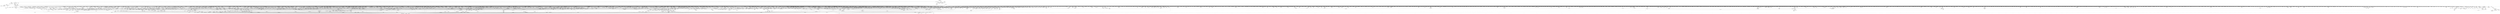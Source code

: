 digraph kerncollapsed {
    "cpudl_heapify_up" [color="black"];
    "xas_set_offset" [color="black"];
    "hrtimer_sleeper_start_expires" [color="black"];
    "rcu_gpnum_ovf" [color="black"];
    "__cmpxchg_case_acq_32.constprop.0_6" [color="black"];
    "dl_set_overload.part.0" [color="black"];
    "__anon_vma_interval_tree_augment_rotate" [color="black"];
    "__percpu_add_case_64" [color="black"];
    "do_raw_spin_lock_60" [color="black"];
    "print_tainted" [color="black"];
    "xas_result" [color="black"];
    "__irq_domain_activate_irq" [color="black"];
    "pmd_clear_huge" [color="black"];
    "__bitmap_set" [color="black"];
    "do_raw_spin_lock_11" [color="black"];
    "prepare_to_wait_event" [color="black"];
    "try_to_take_rt_mutex" [color="black"];
    "vma_interval_tree_remove" [color="black"];
    "rt_mutex_proxy_unlock" [color="black"];
    "mod_node_state" [color="black"];
    "disable_irq_nosync" [color="black"];
    "mas_state_walk" [color="black"];
    "signal_pending_11" [color="black"];
    "next_mnt" [color="black"];
    "__raw_spin_lock_irqsave_32" [color="black"];
    "rwsem_read_trylock" [color="black"];
    "__xchg_case_mb_32.constprop.0" [color="black"];
    "__const_udelay" [color="black"];
    "__kern_my_cpu_offset_89" [color="black"];
    "mas_put_in_tree" [color="black"];
    "do_raw_spin_lock_25" [color="black"];
    "io_put_kbuf_comp.isra.0" [color="black"];
    "__raw_spin_lock_54" [color="black"];
    "page_ref_inc" [color="black"];
    "__percpu_add_case_64_7" [color="black"];
    "test_ti_thread_flag_7" [color="black"];
    "kick_process" [color="black"];
    "kmalloc_slab" [color="black"];
    "next_online_pgdat" [color="black"];
    "__kern_my_cpu_offset_62" [color="black"];
    "bit_waitqueue" [color="black"];
    "_find_next_zero_bit" [color="black"];
    "user_disable_single_step" [color="black"];
    "posix_cpu_timers_exit" [color="black"];
    "do_raw_spin_lock_65" [color="black"];
    "__cmpwait_case_32" [color="black"];
    "io_poll_find.constprop.0" [color="black"];
    "add_wait_queue_exclusive" [color="black"];
    "mmgrab_2" [color="black"];
    "__raw_spin_unlock_irqrestore_9" [color="black"];
    "Indirect call71" [color="black"];
    "llist_del_first" [color="black"];
    "rcu_advance_cbs" [color="black"];
    "invalid_folio_referenced_vma" [color="black"];
    "class_raw_spinlock_irqsave_destructor" [color="black"];
    "__set_close_on_exec.isra.0" [color="black"];
    "arch_local_irq_restore_2" [color="black"];
    "arch_local_irq_save_5" [color="black"];
    "Indirect call15" [color="black"];
    "prepend" [color="black"];
    "min_deadline_cb_rotate" [color="black"];
    "find_next_bit_15" [color="black"];
    "Indirect call108" [color="black"];
    "Indirect call216" [color="black"];
    "__percpu_add_case_32_3" [color="black"];
    "mas_next_sibling" [color="black"];
    "get_random_bytes" [color="black"];
    "__fprop_add_percpu" [color="black"];
    "__count_vm_events_1" [color="black"];
    "Indirect call88" [color="black"];
    "__raw_spin_lock_irq_32" [color="black"];
    "__raw_spin_unlock_irq_17" [color="black"];
    "read_sanitised_ftr_reg" [color="black"];
    "Indirect call38" [color="black"];
    "io_acct_cancel_pending_work" [color="black"];
    "folio_nr_pages_4" [color="black"];
    "__pi_strcmp" [color="black"];
    "pm_runtime_deactivate_timer" [color="black"];
    "Indirect call211" [color="black"];
    "this_cpu_has_cap" [color="black"];
    "__raw_spin_lock_5" [color="black"];
    "timerqueue_add" [color="black"];
    "Indirect call170" [color="black"];
    "rcu_accelerate_cbs" [color="black"];
    "d_lru_del" [color="black"];
    "Indirect call53" [color="black"];
    "__mutex_add_waiter" [color="black"];
    "__raw_spin_unlock_irqrestore_6" [color="black"];
    "Indirect call143" [color="black"];
    "steal_suitable_fallback" [color="black"];
    "unhash_mnt" [color="black"];
    "mm_counter_file" [color="black"];
    "flush_tlb_kernel_range" [color="black"];
    "Indirect call107" [color="black"];
    "__raw_spin_lock_irqsave.constprop.0_9" [color="black"];
    "xas_find" [color="black"];
    "double_unlock_balance" [color="black"];
    "find_last_bit" [color="black"];
    "sve_get_vl" [color="black"];
    "find_unlink_vmap_area" [color="black"];
    "__raw_spin_unlock_irq_3" [color="black"];
    "compound_order_2" [color="black"];
    "Indirect call203" [color="black"];
    "Indirect call131" [color="black"];
    "check_cb_ovld_locked" [color="black"];
    "group_balance_cpu" [color="black"];
    "__count_vm_events_3" [color="black"];
    "kernfs_next_descendant_post" [color="black"];
    "skb_header_cloned" [color="black"];
    "Indirect call58" [color="black"];
    "__irq_disable" [color="black"];
    "tk_xtime.constprop.0" [color="black"];
    "rb_erase_cached.isra.0" [color="black"];
    "min_deadline_cb_propagate" [color="black"];
    "Indirect call95" [color="black"];
    "check_stable_address_space" [color="black"];
    "audit_serial" [color="black"];
    "__raw_spin_lock_26" [color="black"];
    "do_raw_spin_lock_63" [color="black"];
    "group_open_release" [color="black"];
    "rcu_segcblist_enqueue" [color="black"];
    "io_poll_get_ownership" [color="black"];
    "__disable_irq_nosync" [color="black"];
    "to_desc" [color="black"];
    "filemap_check_errors" [color="black"];
    "folio_evictable" [color="black"];
    "copy_compat_iovec_from_user" [color="black"];
    "strncmp" [color="black"];
    "osq_lock" [color="black"];
    "__kern_my_cpu_offset_29" [color="black"];
    "rwsem_set_reader_owned" [color="black"];
    "pud_set_huge" [color="black"];
    "page_vma_mapped_walk_done" [color="black"];
    "inode_to_bdi" [color="black"];
    "task_ppid_nr" [color="black"];
    "page_ref_inc_2" [color="black"];
    "Indirect call169" [color="black"];
    "rcu_seq_snap" [color="black"];
    "fpsimd_preserve_current_state" [color="black"];
    "iov_iter_init" [color="black"];
    "__init_swait_queue_head" [color="black"];
    "sibling_imbalance.isra.0" [color="black"];
    "wake_up_var" [color="black"];
    "tty_ldisc_open" [color="black"];
    "show_mem_node_skip" [color="black"];
    "Indirect call45" [color="black"];
    "__mnt_drop_write_file" [color="black"];
    "rt_mutex_futex_trylock" [color="black"];
    "netlink_unlock_table" [color="black"];
    "io_poll_add_hash" [color="black"];
    "redirty_tail_locked" [color="black"];
    "membarrier_update_current_mm" [color="black"];
    "cpumask_and.isra.0_3" [color="black"];
    "mas_safe_min" [color="black"];
    "mas_store_b_node" [color="black"];
    "do_raw_spin_lock_7" [color="black"];
    "__percpu_add_case_32_8" [color="black"];
    "skb_tailroom_1" [color="black"];
    "__mutex_trylock_common" [color="black"];
    "Indirect call54" [color="black"];
    "futex_hb_waiters_dec" [color="black"];
    "__raw_spin_unlock_irq_12" [color="black"];
    "__flush_tlb_kernel_pgtable" [color="black"];
    "cpumask_weight.constprop.0_5" [color="black"];
    "posix_cputimers_group_init" [color="black"];
    "cpu_mitigations_off" [color="black"];
    "Indirect call65" [color="black"];
    "do_raw_spin_lock_48" [color="black"];
    "efi_reboot" [color="black"];
    "copy_from_kernel_nofault" [color="black"];
    "rcu_segcblist_first_pend_cb" [color="black"];
    "__pm_relax" [color="black"];
    "aio_nr_sub" [color="black"];
    "Indirect call11" [color="black"];
    "__cmpxchg_case_acq_32" [color="black"];
    "__cmpxchg_case_mb_64_2" [color="black"];
    "data_check_size" [color="black"];
    "__raw_spin_lock_4" [color="black"];
    "printk_parse_prefix" [color="black"];
    "__d_instantiate" [color="black"];
    "Indirect call160" [color="black"];
    "u64_stats_add_1" [color="black"];
    "__raw_read_lock.constprop.0_5" [color="black"];
    "vma_interval_tree_augment_propagate" [color="black"];
    "is_valid_gup_args" [color="black"];
    "flush_tlb_mm_1" [color="black"];
    "__raw_spin_unlock_irq_23" [color="black"];
    "do_raw_spin_lock_43" [color="black"];
    "Indirect call34" [color="black"];
    "dev_xmit_recursion_inc" [color="black"];
    "__cmpxchg_case_mb_32_10" [color="black"];
    "do_raw_spin_lock_93" [color="black"];
    "get_state_synchronize_rcu" [color="black"];
    "find_busiest_group" [color="black"];
    "fpsimd_save_state" [color="black"];
    "do_raw_spin_lock.constprop.0_14" [color="black"];
    "file_end_write.isra.0" [color="black"];
    "Indirect call132" [color="black"];
    "__raw_spin_unlock_irq" [color="black"];
    "req_set_fail_4" [color="black"];
    "kernfs_leftmost_descendant" [color="black"];
    "ptep_set_access_flags" [color="black"];
    "is_vmalloc_addr" [color="black"];
    "set_ti_thread_flag_4" [color="black"];
    "mas_prev_setup.constprop.0" [color="black"];
    "find_task_by_vpid" [color="black"];
    "__list_del_entry_1" [color="black"];
    "_find_next_and_bit" [color="black"];
    "sk_memory_allocated_sub" [color="black"];
    "__raw_spin_lock_16" [color="black"];
    "Indirect call83" [color="black"];
    "skb_frag_ref" [color="black"];
    "Indirect call17" [color="black"];
    "do_raw_spin_lock_99" [color="black"];
    "Indirect call191" [color="black"];
    "sched_asym_prefer" [color="black"];
    "__raw_spin_lock_14" [color="black"];
    "__kern_my_cpu_offset_36" [color="black"];
    "Indirect call68" [color="black"];
    "cpumask_any_distribute" [color="black"];
    "is_rlimit_overlimit" [color="black"];
    "__reuseport_detach_closed_sock" [color="black"];
    "__raw_spin_unlock_irq_6" [color="black"];
    "__kern_my_cpu_offset_78" [color="black"];
    "__io_acct_run_queue" [color="black"];
    "sane_fdtable_size" [color="black"];
    "__mod_zone_page_state" [color="black"];
    "pi_state_update_owner" [color="black"];
    "mod_zone_state" [color="black"];
    "Indirect call16" [color="black"];
    "Indirect call61" [color="black"];
    "maybe_mkwrite.isra.0" [color="black"];
    "d_shrink_add" [color="black"];
    "count_vm_events_2" [color="black"];
    "__pick_first_entity" [color="black"];
    "____do_softirq" [color="black"];
    "__wb_calc_thresh" [color="black"];
    "wants_signal" [color="black"];
    "need_seqretry" [color="black"];
    "xas_find_conflict" [color="black"];
    "__raw_spin_trylock_3" [color="black"];
    "__cmpxchg_case_acq_32.constprop.0_7" [color="black"];
    "allow_direct_reclaim" [color="black"];
    "enqueue_timer" [color="black"];
    "arch_local_irq_save" [color="black"];
    "free_pcppages_bulk" [color="black"];
    "Indirect call100" [color="black"];
    "__raw_spin_lock_irqsave_52" [color="black"];
    "__raw_spin_lock_irqsave_19" [color="black"];
    "file_ns_capable" [color="black"];
    "kmap_local_page" [color="black"];
    "__raw_spin_unlock_irqrestore_38" [color="black"];
    "mast_ascend" [color="black"];
    "__mnt_want_write_file" [color="black"];
    "xa_load" [color="black"];
    "do_raw_spin_lock_12" [color="black"];
    "dev_driver_string" [color="black"];
    "Indirect call201" [color="black"];
    "dl_bw_of" [color="black"];
    "__skb_checksum" [color="black"];
    "Indirect call208" [color="black"];
    "zone_watermark_ok_safe" [color="black"];
    "klist_node_attached" [color="black"];
    "security_audit_rule_free" [color="black"];
    "attach_entity_load_avg" [color="black"];
    "Indirect call7" [color="black"];
    "system_supports_tlb_range_1" [color="black"];
    "__skb_flow_get_ports" [color="black"];
    "arch_get_random_longs" [color="black"];
    "__kern_my_cpu_offset_4" [color="black"];
    "do_raw_spin_lock_30" [color="black"];
    "__raw_spin_unlock_irqrestore_4" [color="black"];
    "set_ptes.isra.0" [color="black"];
    "Indirect call40" [color="black"];
    "Indirect call27" [color="black"];
    "isolation_suitable.isra.0" [color="black"];
    "plist_del" [color="black"];
    "lowest_in_progress" [color="black"];
    "do_raw_spin_lock_38" [color="black"];
    "active_load_balance_cpu_stop" [color="black"];
    "mapping_shrinkable_1" [color="black"];
    "Indirect call192" [color="black"];
    "__bitmap_equal" [color="black"];
    "group_close_release" [color="black"];
    "__cmpxchg_case_acq_32.constprop.0_19" [color="black"];
    "is_zero_page" [color="black"];
    "Indirect call28" [color="black"];
    "__raw_spin_unlock_irqrestore_17" [color="black"];
    "queued_write_lock_slowpath" [color="black"];
    "Indirect call194" [color="black"];
    "_find_next_bit" [color="black"];
    "pte_mkdirty" [color="black"];
    "do_raw_spin_lock_9" [color="black"];
    "detach_if_pending" [color="black"];
    "get_pwq" [color="black"];
    "__wake_up_common" [color="black"];
    "rcu_segcblist_accelerate" [color="black"];
    "hrtimer_force_reprogram.constprop.0" [color="black"];
    "prb_read_valid" [color="black"];
    "task_pid_vnr" [color="black"];
    "mapping_allow_writable" [color="black"];
    "cpu_online_1" [color="black"];
    "__percpu_add_case_64_6" [color="black"];
    "first_zones_zonelist" [color="black"];
    "__page_set_anon_rmap" [color="black"];
    "cpudl_set" [color="black"];
    "memcg_charge_kernel_stack.part.0" [color="black"];
    "__percpu_add_case_64_3" [color="black"];
    "test_ti_thread_flag_10" [color="black"];
    "__raw_spin_lock_irqsave.constprop.0_3" [color="black"];
    "fragmentation_index" [color="black"];
    "__raw_spin_lock_irq_43" [color="black"];
    "__raw_read_unlock.constprop.0_6" [color="black"];
    "iovec_from_user" [color="black"];
    "do_raw_spin_lock_24" [color="black"];
    "mte_dead_leaves.constprop.0" [color="black"];
    "do_raw_spin_lock_116" [color="black"];
    "req_set_fail" [color="black"];
    "remove_wait_queue" [color="black"];
    "free_vmap_area_rb_augment_cb_propagate" [color="black"];
    "Indirect call73" [color="black"];
    "osq_unlock" [color="black"];
    "__isolate_free_page" [color="black"];
    "__init_rwsem" [color="black"];
    "mtree_load" [color="black"];
    "Indirect call164" [color="black"];
    "signal_set_stop_flags" [color="black"];
    "__raw_spin_lock_41" [color="black"];
    "audit_rate_check.part.0" [color="black"];
    "find_lock_task_mm" [color="black"];
    "move_linked_works" [color="black"];
    "do_raw_spin_lock_42" [color="black"];
    "tick_get_broadcast_device" [color="black"];
    "__raw_spin_lock_irqsave_11" [color="black"];
    "__cmpxchg_case_mb_64_6" [color="black"];
    "__efistub_caches_clean_inval_pou" [color="black"];
    "Indirect call209" [color="black"];
    "pmd_offset.isra.0" [color="black"];
    "__io_disarm_linked_timeout" [color="black"];
    "cpumask_first_and" [color="black"];
    "do_raw_spin_lock_52" [color="black"];
    "tk_clock_read" [color="black"];
    "tty_termios_input_baud_rate" [color="black"];
    "__raw_spin_unlock_irq_7" [color="black"];
    "security_sk_free" [color="black"];
    "ttwu_do_activate.constprop.0" [color="black"];
    "xas_retry" [color="black"];
    "futex_get_value_locked" [color="black"];
    "__raw_spin_lock_irqsave_23" [color="black"];
    "__iget" [color="black"];
    "attach_task" [color="black"];
    "cpu_switch_to" [color="black"];
    "__raw_spin_lock_irqsave.constprop.0_2" [color="black"];
    "timer_reduce" [color="black"];
    "freezing" [color="black"];
    "__kern_my_cpu_offset_42" [color="black"];
    "strscpy_pad" [color="black"];
    "do_raw_spin_lock_17" [color="black"];
    "__set_task_comm" [color="black"];
    "do_raw_spin_lock_117" [color="black"];
    "__kern_my_cpu_offset_76" [color="black"];
    "zone_watermark_ok" [color="black"];
    "find_next_bit.constprop.0_8" [color="black"];
    "do_raw_spin_lock_85" [color="black"];
    "__udelay" [color="black"];
    "iov_iter_revert" [color="black"];
    "prb_reserve_in_last" [color="black"];
    "clear_bit_unlock.constprop.0" [color="black"];
    "queued_spin_lock_slowpath" [color="black"];
    "__sync_icache_dcache" [color="black"];
    "mutex_trylock" [color="black"];
    "update_min_vruntime" [color="black"];
    "Indirect call72" [color="black"];
    "folio_try_get_rcu" [color="black"];
    "radix_tree_lookup" [color="black"];
    "set_ptes.constprop.0.isra.0" [color="black"];
    "__accumulate_pelt_segments" [color="black"];
    "__mod_timer" [color="black"];
    "calc_delta_fair" [color="black"];
    "migrate_disable" [color="black"];
    "list_lru_del" [color="black"];
    "get_work_pool" [color="black"];
    "task_will_free_mem" [color="black"];
    "set_page_dirty" [color="black"];
    "mast_spanning_rebalance.isra.0" [color="black"];
    "wq_worker_running" [color="black"];
    "arch_local_irq_disable_2" [color="black"];
    "find_next_bit.constprop.0_5" [color="black"];
    "__printk_cpu_sync_wait" [color="black"];
    "qdisc_qstats_cpu_qlen_inc" [color="black"];
    "sched_clock_cpu" [color="black"];
    "mas_allocated.isra.0" [color="black"];
    "__list_del_entry" [color="black"];
    "__raw_spin_lock_irqsave_29" [color="black"];
    "Indirect call3" [color="black"];
    "add_timer_on" [color="black"];
    "attach_pid" [color="black"];
    "__cmpxchg_case_acq_32.constprop.0_13" [color="black"];
    "fpsimd_save" [color="black"];
    "inode_io_list_move_locked" [color="black"];
    "init_completion" [color="black"];
    "clear_page" [color="black"];
    "__cmpxchg_case_acq_32.constprop.0_14" [color="black"];
    "cpu_active" [color="black"];
    "folio_mapped_2" [color="black"];
    "mas_alloc_req.isra.0" [color="black"];
    "__update_load_avg_se" [color="black"];
    "set_task_cpu" [color="black"];
    "iov_iter_ubuf" [color="black"];
    "percpu_ref_put_many.constprop.0" [color="black"];
    "Indirect call116" [color="black"];
    "arch_local_irq_save_7" [color="black"];
    "auditsc_get_stamp" [color="black"];
    "fprop_reflect_period_percpu.isra.0" [color="black"];
    "exit_oom_victim" [color="black"];
    "vma_needs_dirty_tracking" [color="black"];
    "do_raw_spin_lock_36" [color="black"];
    "fsnotify_put_sb_connectors" [color="black"];
    "new_context" [color="black"];
    "super_wake" [color="black"];
    "eventfd_signal_mask" [color="black"];
    "fsnotify_connector_sb" [color="black"];
    "__raw_spin_trylock_4" [color="black"];
    "fdput_pos.isra.0" [color="black"];
    "__dequeue_entity" [color="black"];
    "Indirect call48" [color="black"];
    "cpu_util.constprop.0" [color="black"];
    "__kern_my_cpu_offset_50" [color="black"];
    "io_should_retry_thread" [color="black"];
    "rcu_dynticks_snap" [color="black"];
    "Indirect call32" [color="black"];
    "take_dentry_name_snapshot" [color="black"];
    "Indirect call55" [color="black"];
    "__nr_to_section" [color="black"];
    "__ksize" [color="black"];
    "folio_wake_bit" [color="black"];
    "security_d_instantiate" [color="black"];
    "__raw_spin_lock_irq_41" [color="black"];
    "notifier_call_chain" [color="black"];
    "pcpu_init_md_blocks" [color="black"];
    "xas_pause" [color="black"];
    "domain_dirty_limits" [color="black"];
    "Indirect call138" [color="black"];
    "inode_maybe_inc_iversion" [color="black"];
    "Indirect call174" [color="black"];
    "__raw_spin_lock_irq_5" [color="black"];
    "xas_next_offset" [color="black"];
    "__raw_spin_unlock_irq_38" [color="black"];
    "Indirect call63" [color="black"];
    "mntget" [color="black"];
    "__dev_put.part.0" [color="black"];
    "list_del_2" [color="black"];
    "__count_vm_events_2" [color="black"];
    "__cmpxchg_case_mb_32_8" [color="black"];
    "page_move_anon_rmap" [color="black"];
    "audit_comparator" [color="black"];
    "_compound_head_1" [color="black"];
    "fdput.isra.0_1" [color="black"];
    "__cmpxchg_case_mb_64_1" [color="black"];
    "folio_order" [color="black"];
    "io_put_kbuf" [color="black"];
    "____core____" [color="kernel"];
    "__cmpxchg_case_mb_32_13" [color="black"];
    "do_raw_spin_lock_31" [color="black"];
    "set_kpti_asid_bits" [color="black"];
    "__xchg_case_mb_64.constprop.0_3" [color="black"];
    "__wake_up_pollfree" [color="black"];
    "folio_anon_vma" [color="black"];
    "Indirect call102" [color="black"];
    "mas_safe_pivot" [color="black"];
    "__raw_spin_unlock_irq_43" [color="black"];
    "__raw_spin_unlock_irq_20" [color="black"];
    "do_raw_spin_lock_29" [color="black"];
    "__kern_my_cpu_offset_16" [color="black"];
    "__put_unused_fd" [color="black"];
    "console_trylock" [color="black"];
    "mt_find" [color="black"];
    "mas_prev_slot" [color="black"];
    "_prb_read_valid" [color="black"];
    "find_first_bit_6" [color="black"];
    "__kern_my_cpu_offset_134" [color="black"];
    "do_raw_spin_lock_13" [color="black"];
    "__free_one_page" [color="black"];
    "console_srcu_read_lock" [color="black"];
    "pick_next_task_idle" [color="black"];
    "queued_write_lock.constprop.0_1" [color="black"];
    "mas_mab_cp" [color="black"];
    "srcu_funnel_exp_start" [color="black"];
    "do_raw_spin_lock_3" [color="black"];
    "__kern_my_cpu_offset_22" [color="black"];
    "d_hash" [color="black"];
    "__audit_uring_entry" [color="black"];
    "__lock_parent" [color="black"];
    "io_wq_get_acct" [color="black"];
    "oom_unkillable_task.isra.0" [color="black"];
    "__wake_up_parent" [color="black"];
    "blake2s_update" [color="black"];
    "__dl_clear_params" [color="black"];
    "security_task_getsecid_obj" [color="black"];
    "vm_unacct_memory_1" [color="black"];
    "__cmpxchg_case_acq_32.constprop.0_8" [color="black"];
    "set_ti_thread_flag" [color="black"];
    "_find_first_and_bit" [color="black"];
    "io_is_timeout_noseq" [color="black"];
    "mas_start" [color="black"];
    "test_ti_thread_flag_4" [color="black"];
    "rw_verify_area" [color="black"];
    "folio_activate_fn" [color="black"];
    "do_raw_spin_lock_45" [color="black"];
    "__percpu_add_case_32_20" [color="black"];
    "device_links_read_unlock" [color="black"];
    "__attach_to_pi_owner" [color="black"];
    "Indirect call210" [color="black"];
    "vma_address" [color="black"];
    "prepend_path" [color="black"];
    "do_raw_spin_lock_46" [color="black"];
    "find_next_zero_bit_1" [color="black"];
    "folio_trylock_4" [color="black"];
    "device_links_read_lock" [color="black"];
    "get_page" [color="black"];
    "percpu_ref_noop_confirm_switch" [color="black"];
    "memset" [color="black"];
    "sched_cgroup_fork" [color="black"];
    "se_weight.isra.0" [color="black"];
    "__pfn_to_section" [color="black"];
    "test_ti_thread_flag_6" [color="black"];
    "find_next_bit_7" [color="black"];
    "capacity_of" [color="black"];
    "__percpu_add_case_32_21" [color="black"];
    "mast_fill_bnode" [color="black"];
    "move_freepages_block" [color="black"];
    "mas_wr_node_walk" [color="black"];
    "__skb_zcopy_downgrade_managed" [color="black"];
    "Indirect call123" [color="black"];
    "netdev_start_xmit" [color="black"];
    "ktime_get" [color="black"];
    "find_next_and_bit.constprop.0" [color="black"];
    "copy_iovec_from_user" [color="black"];
    "fsnotify_update_flags" [color="black"];
    "__balance_callbacks" [color="black"];
    "system_supports_mte" [color="black"];
    "rcu_segcblist_advance" [color="black"];
    "arch_local_irq_restore_3" [color="black"];
    "__kern_my_cpu_offset_58" [color="black"];
    "fill_contig_page_info" [color="black"];
    "no_page_table" [color="black"];
    "__irq_put_desc_unlock" [color="black"];
    "__raw_spin_lock_28" [color="black"];
    "Indirect call172" [color="black"];
    "__cmpxchg_case_acq_32.constprop.0_2" [color="black"];
    "folio_mark_dirty" [color="black"];
    "update_load_avg" [color="black"];
    "rcu_segcblist_extract_done_cbs" [color="black"];
    "__set_open_fd" [color="black"];
    "task_sched_runtime" [color="black"];
    "Indirect call69" [color="black"];
    "tag_set" [color="black"];
    "select_collect" [color="black"];
    "d_instantiate" [color="black"];
    "xas_next_entry" [color="black"];
    "__raw_spin_lock_irqsave_41" [color="black"];
    "select_collect2" [color="black"];
    "folio_test_uptodate" [color="black"];
    "mab_no_null_split" [color="black"];
    "percpu_counter_add_batch" [color="black"];
    "do_raw_spin_lock_86" [color="black"];
    "io_prep_async_link" [color="black"];
    "xas_set_mark" [color="black"];
    "__fdget_pos" [color="black"];
    "cpumask_copy_1" [color="black"];
    "mod_node_page_state" [color="black"];
    "__flow_hash_from_keys" [color="black"];
    "bump_cpu_timer" [color="black"];
    "signal_pending_state" [color="black"];
    "__raw_spin_lock_irqsave_39" [color="black"];
    "__raw_spin_unlock_irq_36" [color="black"];
    "__percpu_add_case_32_1" [color="black"];
    "get_task_mm" [color="black"];
    "do_kernel_restart" [color="black"];
    "anon_vma_interval_tree_iter_first" [color="black"];
    "dequeue_load_avg" [color="black"];
    "mas_data_end" [color="black"];
    "anon_vma_interval_tree_post_update_vma" [color="black"];
    "lru_note_cost" [color="black"];
    "rt_mutex_slowtrylock" [color="black"];
    "__dl_sub" [color="black"];
    "__wake_up_klogd.part.0" [color="black"];
    "wake_up_klogd" [color="black"];
    "Indirect call85" [color="black"];
    "__raw_spin_lock.constprop.0_1" [color="black"];
    "file_start_write.isra.0" [color="black"];
    "mas_leaf_set_meta" [color="black"];
    "folio_evictable_1" [color="black"];
    "__cmpxchg_case_acq_32.constprop.0_21" [color="black"];
    "lru_deactivate_fn" [color="black"];
    "rb_next" [color="black"];
    "workingset_update_node" [color="black"];
    "get_ucounts_or_wrap" [color="black"];
    "free_vmap_area_rb_augment_cb_rotate" [color="black"];
    "mas_next" [color="black"];
    "security_file_set_fowner" [color="black"];
    "arm64_kernel_unmapped_at_el0_4" [color="black"];
    "inc_rlimit_ucounts" [color="black"];
    "__cmpxchg_case_acq_32.constprop.0_5" [color="black"];
    "folio_size" [color="black"];
    "__wake_up_common_lock" [color="black"];
    "__cmpxchg_case_mb_64" [color="black"];
    "get_cred" [color="black"];
    "__raw_spin_unlock_irqrestore_1" [color="black"];
    "Indirect call136" [color="black"];
    "find_lock_later_rq" [color="black"];
    "gup_folio_next" [color="black"];
    "current_is_kswapd" [color="black"];
    "hlist_del_init" [color="black"];
    "__raw_spin_lock_64" [color="black"];
    "check_class_changed" [color="black"];
    "__rb_insert_augmented" [color="black"];
    "__set_task_special" [color="black"];
    "mte_sync_tags" [color="black"];
    "qdisc_qstats_cpu_backlog_dec" [color="black"];
    "__cmpxchg_case_8" [color="black"];
    "memmove" [color="black"];
    "spin_lock_irqsave_ssp_contention" [color="black"];
    "__raw_spin_lock_irq_11" [color="black"];
    "clear_ti_thread_flag_1" [color="black"];
    "is_bad_inode" [color="black"];
    "find_next_zero_bit_2" [color="black"];
    "__fprop_add_percpu_max" [color="black"];
    "slab_want_init_on_alloc" [color="black"];
    "srcu_read_unlock.constprop.0" [color="black"];
    "__kern_my_cpu_offset_71" [color="black"];
    "__raw_spin_lock_irq_20" [color="black"];
    "Indirect call212" [color="black"];
    "is_software_node" [color="black"];
    "__kern_my_cpu_offset_26" [color="black"];
    "__raw_spin_lock_3" [color="black"];
    "first_online_pgdat" [color="black"];
    "fsnotify_handle_inode_event.isra.0" [color="black"];
    "sock_rmem_free" [color="black"];
    "rcu_seq_set_state" [color="black"];
    "__raw_spin_lock" [color="black"];
    "kill_device" [color="black"];
    "lockref_put_or_lock" [color="black"];
    "__raw_spin_lock.constprop.0" [color="black"];
    "Indirect call179" [color="black"];
    "Indirect call59" [color="black"];
    "crng_make_state" [color="black"];
    "xa_mk_value" [color="black"];
    "test_ti_thread_flag_22" [color="black"];
    "pm_qos_update_flags" [color="black"];
    "__cmpxchg_case_mb_32_2" [color="black"];
    "mas_descend" [color="black"];
    "get_ldops" [color="black"];
    "cpu_util_cfs_boost" [color="black"];
    "pm_runtime_get_noresume" [color="black"];
    "cpu_online_2" [color="black"];
    "sync_exp_work_done" [color="black"];
    "__timer_delete_sync" [color="black"];
    "rcu_segcblist_init" [color="black"];
    "netlink_lock_table" [color="black"];
    "init_multi_vma_prep" [color="black"];
    "expand" [color="black"];
    "__raw_spin_unlock_irq_29" [color="black"];
    "vma_interval_tree_insert" [color="black"];
    "io_cancel_req_match" [color="black"];
    "flush_tlb_mm" [color="black"];
    "do_raw_spin_lock_61" [color="black"];
    "__lock_task_sighand" [color="black"];
    "Indirect call120" [color="black"];
    "fasync_insert_entry" [color="black"];
    "__sw_hweight32" [color="black"];
    "ma_data_end" [color="black"];
    "lru_note_cost_refault" [color="black"];
    "__enqueue_entity" [color="black"];
    "plist_add" [color="black"];
    "rt_mutex_init_proxy_locked" [color="black"];
    "Indirect call166" [color="black"];
    "find_mergeable_anon_vma" [color="black"];
    "__raw_spin_lock_irqsave.constprop.0_7" [color="black"];
    "update_blocked_averages" [color="black"];
    "mas_pause" [color="black"];
    "__raw_spin_lock_46" [color="black"];
    "io_req_complete_defer" [color="black"];
    "recalc_sigpending" [color="black"];
    "skb_pfmemalloc" [color="black"];
    "group_classify" [color="black"];
    "crng_fast_key_erasure" [color="black"];
    "cpumask_any_and_distribute" [color="black"];
    "rcu_is_watching" [color="black"];
    "arch_timer_evtstrm_available" [color="black"];
    "find_next_bit_17" [color="black"];
    "peernet2id" [color="black"];
    "qdisc_qstats_cpu_qlen_dec" [color="black"];
    "post_init_entity_util_avg" [color="black"];
    "__raw_spin_unlock_irq_1" [color="black"];
    "pfn_valid_1" [color="black"];
    "__bitmap_and" [color="black"];
    "lock_mount_hash" [color="black"];
    "irq_chip_retrigger_hierarchy" [color="black"];
    "count_vm_event" [color="black"];
    "Indirect call0" [color="black"];
    "do_raw_spin_lock_10" [color="black"];
    "Indirect call213" [color="black"];
    "sock_flag.constprop.0" [color="black"];
    "__cmpxchg_case_acq_32_3" [color="black"];
    "__raw_spin_lock_irqsave_25" [color="black"];
    "find_next_bit_3" [color="black"];
    "__cmpxchg_case_mb_32_5" [color="black"];
    "__raw_spin_unlock_irq_35" [color="black"];
    "test_and_set_bit_lock.constprop.0" [color="black"];
    "Indirect call64" [color="black"];
    "__raw_spin_unlock_irqrestore" [color="black"];
    "signalfd_cleanup" [color="black"];
    "__raw_spin_lock_62" [color="black"];
    "add_wait_queue" [color="black"];
    "__raw_spin_lock_irqsave.constprop.0_1" [color="black"];
    "__raw_spin_unlock_irqrestore_31" [color="black"];
    "__cmpxchg_case_acq_32.constprop.0_4" [color="black"];
    "lookup_mountpoint" [color="black"];
    "flush_signal_handlers" [color="black"];
    "__percpu_add_case_64.constprop.0_3" [color="black"];
    "__pi_strlen" [color="black"];
    "Indirect call158" [color="black"];
    "tlb_remove_table_smp_sync" [color="black"];
    "folio_unlock" [color="black"];
    "hlist_bl_unlock" [color="black"];
    "do_raw_spin_lock_87" [color="black"];
    "__raw_spin_lock_irqsave_5" [color="black"];
    "Indirect call149" [color="black"];
    "cpu_online_3" [color="black"];
    "Indirect call56" [color="black"];
    "clear_buddies.isra.0" [color="black"];
    "__kern_my_cpu_offset_27" [color="black"];
    "xas_set_order.part.0" [color="black"];
    "Indirect call127" [color="black"];
    "srcu_get_delay.isra.0" [color="black"];
    "mnt_add_count" [color="black"];
    "cpupri_set" [color="black"];
    "__srcu_read_lock" [color="black"];
    "PageMovable" [color="black"];
    "list_del_init_7" [color="black"];
    "__io_put_kbuf" [color="black"];
    "__mnt_is_readonly" [color="black"];
    "__kern_my_cpu_offset_15" [color="black"];
    "__raw_spin_lock_irqsave_1" [color="black"];
    "resched_curr" [color="black"];
    "__kern_my_cpu_offset_14" [color="black"];
    "ptep_clear_flush" [color="black"];
    "Indirect call37" [color="black"];
    "mab_set_b_end" [color="black"];
    "dget" [color="black"];
    "anon_vma_interval_tree_insert" [color="black"];
    "test_and_set_ti_thread_flag_1" [color="black"];
    "d_walk" [color="black"];
    "__radix_tree_lookup" [color="black"];
    "__dev_pm_qos_resume_latency" [color="black"];
    "prepare_to_wait_exclusive" [color="black"];
    "irq_enable" [color="black"];
    "Indirect call67" [color="black"];
    "mas_wr_end_piv" [color="black"];
    "ktime_get_mono_fast_ns" [color="black"];
    "update_cfs_rq_load_avg.isra.0" [color="black"];
    "rcu_poll_gp_seq_start" [color="black"];
    "Indirect call133" [color="black"];
    "__note_gp_changes" [color="black"];
    "mas_set_parent.constprop.0" [color="black"];
    "_find_last_bit" [color="black"];
    "__raw_spin_lock_irqsave_34" [color="black"];
    "access_ok_16" [color="black"];
    "__rb_change_child.constprop.0" [color="black"];
    "__raw_spin_unlock_irq_25" [color="black"];
    "node_page_state_add" [color="black"];
    "mas_split_final_node.isra.0" [color="black"];
    "set_tsk_need_resched" [color="black"];
    "page_ref_inc_1" [color="black"];
    "sched_ttwu_pending" [color="black"];
    "collect_posix_cputimers" [color="black"];
    "zone_page_state_snapshot.constprop.0" [color="black"];
    "fsnotify_file" [color="black"];
    "posixtimer_rearm" [color="black"];
    "fdget_1" [color="black"];
    "find_next_bit_6" [color="black"];
    "rcu_exp_jiffies_till_stall_check" [color="black"];
    "__futex_queue" [color="black"];
    "__to_kthread" [color="black"];
    "sched_clock_noinstr" [color="black"];
    "smp_call_function" [color="black"];
    "mas_adopt_children.isra.0" [color="black"];
    "xas_next_entry.constprop.0" [color="black"];
    "set_ti_thread_flag_5" [color="black"];
    "_find_first_bit" [color="black"];
    "folio_total_mapcount" [color="black"];
    "Indirect call130" [color="black"];
    "__hrtimer_get_next_event" [color="black"];
    "find_submount" [color="black"];
    "sock_flag_1" [color="black"];
    "__skb_set_length_1" [color="black"];
    "Indirect call92" [color="black"];
    "node_tag_clear" [color="black"];
    "mas_leaf_max_gap" [color="black"];
    "reweight_task" [color="black"];
    "security_release_secctx" [color="black"];
    "Indirect call153" [color="black"];
    "put_dec" [color="black"];
    "__raw_spin_unlock_irq_5" [color="black"];
    "tls_preserve_current_state" [color="black"];
    "__kern_my_cpu_offset_80" [color="black"];
    "find_next_bit_10" [color="black"];
    "_double_lock_balance" [color="black"];
    "Indirect call181" [color="black"];
    "Indirect call105" [color="black"];
    "_compound_head_3" [color="black"];
    "rb_insert_color_cached" [color="black"];
    "mas_set_alloc_req" [color="black"];
    "wb_stat_error" [color="black"];
    "prb_next_seq" [color="black"];
    "__local_bh_enable_ip" [color="black"];
    "__update_min_deadline" [color="black"];
    "data_push_tail" [color="black"];
    "timespec64_equal" [color="black"];
    "zone_reclaimable_pages" [color="black"];
    "idr_find" [color="black"];
    "__raw_spin_lock_12" [color="black"];
    "set_area_direct_map" [color="black"];
    "clear_ti_thread_flag_3" [color="black"];
    "page_ref_add_1" [color="black"];
    "timer_delete" [color="black"];
    "find_worker_executing_work" [color="black"];
    "update_dl_rq_load_avg" [color="black"];
    "__fsnotify_update_child_dentry_flags" [color="black"];
    "hrtimer_forward" [color="black"];
    "read_seqbegin.constprop.0" [color="black"];
    "__raw_spin_unlock_irqrestore_10" [color="black"];
    "xas_update.isra.0" [color="black"];
    "__raw_spin_lock_63" [color="black"];
    "__count_vm_events" [color="black"];
    "mutex_is_locked" [color="black"];
    "deactivate_task" [color="black"];
    "rcu_segcblist_move_seglen" [color="black"];
    "do_raw_spin_lock_16" [color="black"];
    "__raw_spin_unlock_irq_11" [color="black"];
    "wb_has_dirty_io" [color="black"];
    "folio_pfn" [color="black"];
    "can_set_direct_map" [color="black"];
    "is_cpu_allowed" [color="black"];
    "__rpm_get_callback" [color="black"];
    "mapping_shrinkable_2" [color="black"];
    "sub_rq_bw.isra.0" [color="black"];
    "__cmpxchg_case_acq_64" [color="black"];
    "allow_write_access" [color="black"];
    "__irq_domain_deactivate_irq" [color="black"];
    "Indirect call200" [color="black"];
    "arch_local_irq_save_2" [color="black"];
    "do_raw_spin_lock_50" [color="black"];
    "__xas_next" [color="black"];
    "folio_account_cleaned" [color="black"];
    "sk_leave_memory_pressure" [color="black"];
    "__wb_update_bandwidth.constprop.0" [color="black"];
    "__mutex_trylock" [color="black"];
    "hrtimer_reprogram.constprop.0" [color="black"];
    "pm_runtime_put_noidle_2" [color="black"];
    "Indirect call144" [color="black"];
    "__xa_clear_mark" [color="black"];
    "kthread_probe_data" [color="black"];
    "pid_task" [color="black"];
    "__kern_my_cpu_offset_35" [color="black"];
    "xa_find_after" [color="black"];
    "Indirect call91" [color="black"];
    "__raw_write_lock.constprop.0_1" [color="black"];
    "pm_qos_read_value" [color="black"];
    "__import_iovec" [color="black"];
    "pagefault_disable" [color="black"];
    "__cmpxchg_case_mb_64_7" [color="black"];
    "_compound_head_5" [color="black"];
    "fpsimd_flush_task_state" [color="black"];
    "read_seqbegin_or_lock" [color="black"];
    "__raw_spin_lock_6" [color="black"];
    "cpumask_empty_3" [color="black"];
    "Indirect call196" [color="black"];
    "mas_bulk_rebalance" [color="black"];
    "proto_memory_pcpu_drain" [color="black"];
    "clear_ti_thread_flag_4" [color="black"];
    "pcpu_block_update_hint_alloc" [color="black"];
    "Indirect call150" [color="black"];
    "__dput_to_list" [color="black"];
    "skb_queue_tail" [color="black"];
    "post_alloc_hook" [color="black"];
    "Indirect call57" [color="black"];
    "mas_next_slot" [color="black"];
    "Indirect call134" [color="black"];
    "virt_to_head_page.isra.0" [color="black"];
    "Indirect call60" [color="black"];
    "kthread_data" [color="black"];
    "folio_nr_pages_1" [color="black"];
    "__kern_my_cpu_offset_37" [color="black"];
    "raw_spin_rq_lock_nested" [color="black"];
    "fsnotify_compare_groups" [color="black"];
    "wake_all_kswapds" [color="black"];
    "find_next_bit_29" [color="black"];
    "page_ref_add" [color="black"];
    "mas_prev_range" [color="black"];
    "sched_post_fork" [color="black"];
    "io_cqe_cache_refill" [color="black"];
    "do_raw_spin_lock_33" [color="black"];
    "__wake_q_add" [color="black"];
    "__fdget" [color="black"];
    "mte_zero_clear_page_tags" [color="black"];
    "import_ubuf" [color="black"];
    "list_del_1" [color="black"];
    "get_sd_balance_interval" [color="black"];
    "rcu_segcblist_ready_cbs" [color="black"];
    "console_is_usable" [color="black"];
    "audit_gid_comparator" [color="black"];
    "sock_inuse_add" [color="black"];
    "tag_get" [color="black"];
    "__raw_spin_lock_irq" [color="black"];
    "skb_headers_offset_update" [color="black"];
    "data_alloc" [color="black"];
    "futex_hash" [color="black"];
    "list_del_3" [color="black"];
    "__raw_spin_lock_irq_4" [color="black"];
    "system_supports_tlb_range" [color="black"];
    "entity_eligible" [color="black"];
    "tty_driver_flush_buffer" [color="black"];
    "__kern_my_cpu_offset_56" [color="black"];
    "do_raw_spin_lock_23" [color="black"];
    "Indirect call66" [color="black"];
    "do_raw_spin_lock_47" [color="black"];
    "__kmem_obj_info" [color="black"];
    "rcu_gp_is_expedited" [color="black"];
    "mte_thread_switch" [color="black"];
    "cpumask_weight" [color="black"];
    "system_supports_mte_1" [color="black"];
    "__d_find_any_alias" [color="black"];
    "io_cancel_task_cb" [color="black"];
    "__bitmap_weight" [color="black"];
    "workingset_eviction" [color="black"];
    "audit_string_contains_control" [color="black"];
    "hrtimer_start_range_ns" [color="black"];
    "__raw_spin_unlock_irq_21" [color="black"];
    "io_poll_mark_cancelled" [color="black"];
    "Indirect call118" [color="black"];
    "memzero_explicit" [color="black"];
    "do_raw_spin_lock_14" [color="black"];
    "load_unaligned_zeropad_1" [color="black"];
    "io_poll_remove_entries" [color="black"];
    "ma_dead_node" [color="black"];
    "task_pid_vnr_1" [color="black"];
    "pcpu_update_empty_pages" [color="black"];
    "pcpu_page_idx" [color="black"];
    "__wake_up_sync_key" [color="black"];
    "finish_swait" [color="black"];
    "Indirect call135" [color="black"];
    "wakeup_source_deactivate" [color="black"];
    "Indirect call12" [color="black"];
    "__raw_spin_unlock_irqrestore_29" [color="black"];
    "update_cached_migrate" [color="black"];
    "list_lru_add" [color="black"];
    "__task_will_free_mem" [color="black"];
    "purge_fragmented_block" [color="black"];
    "page_try_share_anon_rmap" [color="black"];
    "Indirect call20" [color="black"];
    "__kern_my_cpu_offset_54" [color="black"];
    "Indirect call155" [color="black"];
    "smp_call_function_single" [color="black"];
    "__kern_my_cpu_offset_51" [color="black"];
    "percpu_counter_set" [color="black"];
    "cfs_rq_of" [color="black"];
    "this_cpu_has_cap.part.0" [color="black"];
    "__cmpxchg_case_acq_32.constprop.0_20" [color="black"];
    "do_raw_spin_lock_26" [color="black"];
    "__page_dup_rmap.constprop.0" [color="black"];
    "__kern_my_cpu_offset_25" [color="black"];
    "Indirect call78" [color="black"];
    "generic_exec_single" [color="black"];
    "io_poll_can_finish_inline.isra.0" [color="black"];
    "hlist_del_init_4" [color="black"];
    "io_req_defer_failed" [color="black"];
    "iov_iter_advance" [color="black"];
    "Indirect call46" [color="black"];
    "task_rq_lock" [color="black"];
    "mmgrab_1" [color="black"];
    "inactive_is_low.constprop.0" [color="black"];
    "call_on_irq_stack" [color="black"];
    "__raw_spin_lock_irq.constprop.0_1" [color="black"];
    "activate_task" [color="black"];
    "will_become_orphaned_pgrp" [color="black"];
    "__raw_spin_lock_irqsave_15" [color="black"];
    "irq_work_queue" [color="black"];
    "test_ti_thread_flag_1" [color="black"];
    "irq_disable" [color="black"];
    "__raw_spin_lock_irqsave_51" [color="black"];
    "queued_read_lock_slowpath" [color="black"];
    "rcu_seq_end_1" [color="black"];
    "Indirect call189" [color="black"];
    "lockref_put_return" [color="black"];
    "__kern_my_cpu_offset_17" [color="black"];
    "decay_load" [color="black"];
    "__do_once_start" [color="black"];
    "list_splice_tail_init" [color="black"];
    "__raw_spin_lock_irq_3" [color="black"];
    "__kern_my_cpu_offset_18" [color="black"];
    "__fswab32_10" [color="black"];
    "__kern_my_cpu_offset_11" [color="black"];
    "find_next_bit_8" [color="black"];
    "__sw_hweight64" [color="black"];
    "folio_isolate_lru" [color="black"];
    "convert_prio" [color="black"];
    "skb_tailroom" [color="black"];
    "mnt_get_count" [color="black"];
    "do_raw_spin_lock_37" [color="black"];
    "pvm_determine_end_from_reverse" [color="black"];
    "__percpu_add_case_32_13" [color="black"];
    "mapping_unmap_writable" [color="black"];
    "detach_entity_load_avg" [color="black"];
    "Indirect call117" [color="black"];
    "tick_get_wakeup_device" [color="black"];
    "lru_add_fn" [color="black"];
    "inc_tlb_flush_pending" [color="black"];
    "u64_stats_add_2" [color="black"];
    "timer_base.isra.0" [color="black"];
    "Indirect call173" [color="black"];
    "__prepare_to_swait" [color="black"];
    "filemap_release_folio" [color="black"];
    "do_csum" [color="black"];
    "Indirect call110" [color="black"];
    "get_work_pwq" [color="black"];
    "errseq_sample" [color="black"];
    "do_raw_spin_lock_72" [color="black"];
    "__integrity_iint_find" [color="black"];
    "__skb_header_pointer" [color="black"];
    "__kern_my_cpu_offset_70" [color="black"];
    "__raw_spin_lock_27" [color="black"];
    "__skb_set_length" [color="black"];
    "vma_interval_tree_insert_after" [color="black"];
    "__raw_spin_unlock_irqrestore_12" [color="black"];
    "cpumask_subset" [color="black"];
    "avg_vruntime" [color="black"];
    "__raw_spin_unlock_irqrestore.constprop.0_2" [color="black"];
    "__raw_spin_lock_irqsave_22" [color="black"];
    "__raw_write_lock_irq_1" [color="black"];
    "skb_header_pointer_2" [color="black"];
    "__kern_my_cpu_offset_28" [color="black"];
    "update_group_capacity" [color="black"];
    "__msecs_to_jiffies" [color="black"];
    "__raw_spin_unlock_irq.constprop.0_1" [color="black"];
    "blake2s.constprop.0" [color="black"];
    "__raw_spin_lock_irqsave_6" [color="black"];
    "security_capable" [color="black"];
    "__percpu_add_case_32_2" [color="black"];
    "__raw_spin_unlock_bh.constprop.0" [color="black"];
    "tty_name" [color="black"];
    "rwsem_set_nonspinnable" [color="black"];
    "init_timer_key" [color="black"];
    "__mnt_drop_write" [color="black"];
    "task_join_group_stop" [color="black"];
    "prepare_to_swait_event" [color="black"];
    "__list_del_entry_2" [color="black"];
    "get_arm64_ftr_reg_nowarn" [color="black"];
    "clear_ti_thread_flag" [color="black"];
    "arch_local_irq_save_3" [color="black"];
    "shrink_lock_dentry" [color="black"];
    "virt_to_folio" [color="black"];
    "Indirect call199" [color="black"];
    "netdev_name" [color="black"];
    "do_raw_spin_lock.constprop.0_7" [color="black"];
    "Indirect call188" [color="black"];
    "Indirect call104" [color="black"];
    "csum_partial" [color="black"];
    "set_work_data" [color="black"];
    "__srcu_read_unlock" [color="black"];
    "check_preempt_curr_dl" [color="black"];
    "check_preempt_curr" [color="black"];
    "mas_store_prealloc.part.0" [color="black"];
    "__raw_spin_lock_52" [color="black"];
    "percpu_counter_dec" [color="black"];
    "arch_local_irq_save_8" [color="black"];
    "Indirect call193" [color="black"];
    "find_next_bit_13" [color="black"];
    "Indirect call112" [color="black"];
    "tick_get_device" [color="black"];
    "__raw_spin_lock_32" [color="black"];
    "set_pageblock_migratetype" [color="black"];
    "Indirect call14" [color="black"];
    "inode_cgwb_move_to_attached" [color="black"];
    "net_eq_idr" [color="black"];
    "__raw_spin_unlock_irq_28" [color="black"];
    "Indirect call165" [color="black"];
    "set_cpu_online" [color="black"];
    "Indirect call81" [color="black"];
    "pagefault_enable" [color="black"];
    "__raw_spin_trylock_5" [color="black"];
    "copy_thread" [color="black"];
    "other_cpu_in_panic" [color="black"];
    "__raw_spin_lock_irq_6" [color="black"];
    "wakeup_kcompactd" [color="black"];
    "sme_save_state" [color="black"];
    "tlb_flush" [color="black"];
    "spin_lock_irqsave_check_contention" [color="black"];
    "percpu_ref_get_many" [color="black"];
    "console_verbose" [color="black"];
    "__raw_spin_lock_15" [color="black"];
    "__raw_spin_lock_bh.constprop.0_5" [color="black"];
    "Indirect call129" [color="black"];
    "set_secondary_fwnode" [color="black"];
    "__reuseport_detach_sock.isra.0" [color="black"];
    "d_flags_for_inode" [color="black"];
    "xas_start" [color="black"];
    "reusable_anon_vma" [color="black"];
    "__kern_my_cpu_offset_79" [color="black"];
    "task_fits_cpu" [color="black"];
    "futex_top_waiter" [color="black"];
    "d_set_d_op" [color="black"];
    "__kern_my_cpu_offset_24" [color="black"];
    "cpu_online" [color="black"];
    "flush_dcache_page" [color="black"];
    "number" [color="black"];
    "do_raw_spin_lock_118" [color="black"];
    "__raw_spin_unlock_irqrestore_2" [color="black"];
    "page_ref_inc_6" [color="black"];
    "kthread_insert_work_sanity_check" [color="black"];
    "arm_timer" [color="black"];
    "__preempt_count_add.constprop.0_1" [color="black"];
    "mas_next_range" [color="black"];
    "__cmpxchg_case_mb_32_6" [color="black"];
    "pcpu_chunk_refresh_hint" [color="black"];
    "move_queued_task.constprop.0" [color="black"];
    "lru_lazyfree_fn" [color="black"];
    "Indirect call43" [color="black"];
    "mnt_set_mountpoint" [color="black"];
    "__cmpwait_case_32_2" [color="black"];
    "io_wq_cancel_pending_work" [color="black"];
    "__clear_open_fd" [color="black"];
    "mas_find_child" [color="black"];
    "test_tsk_need_resched" [color="black"];
    "tty_port_kopened" [color="black"];
    "rcu_segcblist_entrain" [color="black"];
    "can_migrate_task" [color="black"];
    "arch_teardown_dma_ops" [color="black"];
    "timerqueue_iterate_next" [color="black"];
    "task_active_pid_ns" [color="black"];
    "find_vm_area" [color="black"];
    "__raw_spin_lock_irqsave_12" [color="black"];
    "zone_watermark_fast.constprop.0" [color="black"];
    "do_raw_spin_lock_44" [color="black"];
    "mte_update_gcr_excl.isra.0" [color="black"];
    "drain_local_pages" [color="black"];
    "try_grab_page" [color="black"];
    "Indirect call9" [color="black"];
    "tlb_gather_mmu" [color="black"];
    "fatal_signal_pending_5" [color="black"];
    "node_dirty_ok" [color="black"];
    "__raw_spin_unlock_irqrestore_33" [color="black"];
    "Indirect call76" [color="black"];
    "folio_lruvec_relock_irq.constprop.0" [color="black"];
    "jiffies_to_usecs" [color="black"];
    "__raw_spin_unlock_irqrestore_8" [color="black"];
    "__sk_mem_reclaim" [color="black"];
    "__raw_write_unlock_irq_5" [color="black"];
    "update_dl_migration" [color="black"];
    "fpsimd_thread_switch" [color="black"];
    "Indirect call19" [color="black"];
    "Indirect call195" [color="black"];
    "virt_to_slab" [color="black"];
    "percpu_ref_get_many.constprop.0" [color="black"];
    "find_later_rq" [color="black"];
    "kernfs_root" [color="black"];
    "Indirect call183" [color="black"];
    "io_file_get_flags" [color="black"];
    "Indirect call5" [color="black"];
    "task_clear_jobctl_pending" [color="black"];
    "workingset_test_recent" [color="black"];
    "__task_pid_nr_ns" [color="black"];
    "Indirect call99" [color="black"];
    "rt_mutex_top_waiter" [color="black"];
    "count_vm_event_2" [color="black"];
    "find_next_bit.constprop.0_21" [color="black"];
    "Indirect call2" [color="black"];
    "vmf_pte_changed" [color="black"];
    "thread_group_cputime" [color="black"];
    "__kern_my_cpu_offset_61" [color="black"];
    "__io_put_kbuf_list" [color="black"];
    "extract_entropy.constprop.0" [color="black"];
    "dev_nit_active" [color="black"];
    "__cmpxchg_case_acq_32.constprop.0_1" [color="black"];
    "irq_work_claim" [color="black"];
    "list_splice" [color="black"];
    "lazy_max_pages" [color="black"];
    "__wait_on_bit" [color="black"];
    "timekeeping_get_ns" [color="black"];
    "Indirect call29" [color="black"];
    "smp_call_function_many_cond" [color="black"];
    "__skb_dequeue_3" [color="black"];
    "cpus_share_cache" [color="black"];
    "__raw_spin_lock_42" [color="black"];
    "__cmpxchg_case_mb_32_4" [color="black"];
    "__raw_read_unlock.constprop.0" [color="black"];
    "try_check_zero" [color="black"];
    "workingset_refault" [color="black"];
    "__peernet2id" [color="black"];
    "unlock_page" [color="black"];
    "lock_timer_base" [color="black"];
    "pfn_swap_entry_to_page" [color="black"];
    "wake_up_bit" [color="black"];
    "do_raw_spin_lock_57" [color="black"];
    "__percpu_add_case_64_1" [color="black"];
    "task_get_vl" [color="black"];
    "__bitmap_intersects" [color="black"];
    "__cmpxchg_case_64" [color="black"];
    "strscpy" [color="black"];
    "nsec_to_clock_t" [color="black"];
    "need_active_balance" [color="black"];
    "sve_state_size" [color="black"];
    "panic_smp_self_stop" [color="black"];
    "split_page" [color="black"];
    "ktime_get_coarse_real_ts64" [color="black"];
    "fsnotify_data_inode" [color="black"];
    "__skb_fill_page_desc" [color="black"];
    "__rb_erase_color" [color="black"];
    "get_state_synchronize_rcu_full" [color="black"];
    "ktime_get_with_offset" [color="black"];
    "find_vmap_area" [color="black"];
    "xa_find" [color="black"];
    "dl_clear_overload.part.0" [color="black"];
    "Indirect call176" [color="black"];
    "rb_erase" [color="black"];
    "__do_set_cpus_allowed" [color="black"];
    "rcu_seq_start" [color="black"];
    "__siphash_unaligned" [color="black"];
    "strchr" [color="black"];
    "kmem_valid_obj" [color="black"];
    "Indirect call162" [color="black"];
    "slab_want_init_on_free" [color="black"];
    "dcache_clean_pou" [color="black"];
    "Indirect call106" [color="black"];
    "__delay" [color="black"];
    "__raw_write_lock_irq" [color="black"];
    "ihold" [color="black"];
    "__raw_spin_lock_irqsave_7" [color="black"];
    "__mutex_remove_waiter" [color="black"];
    "__irq_get_desc_lock" [color="black"];
    "backing_file_real_path" [color="black"];
    "pfn_is_map_memory" [color="black"];
    "copy_highpage" [color="black"];
    "list_del_init_3" [color="black"];
    "rwsem_spin_on_owner" [color="black"];
    "Indirect call186" [color="black"];
    "_compound_head_7" [color="black"];
    "kernfs_get" [color="black"];
    "tick_get_broadcast_mask" [color="black"];
    "noop_dirty_folio" [color="black"];
    "__rt_mutex_futex_trylock" [color="black"];
    "__pi_memcmp" [color="black"];
    "vma_last_pgoff" [color="black"];
    "copy_user_highpage" [color="black"];
    "Indirect call41" [color="black"];
    "skip_atoi" [color="black"];
    "__kern_my_cpu_offset_21" [color="black"];
    "arch_local_irq_restore" [color="black"];
    "ktime_get_real_ts64" [color="black"];
    "folio_trylock" [color="black"];
    "clear_ti_thread_flag_5" [color="black"];
    "mm_trace_rss_stat" [color="black"];
    "pcpu_block_update" [color="black"];
    "posix_cpu_timer_rearm" [color="black"];
    "__mutex_init" [color="black"];
    "__kern_my_cpu_offset_83" [color="black"];
    "xa_err" [color="black"];
    "blake2s_final" [color="black"];
    "enqueue_pushable_dl_task" [color="black"];
    "Indirect call35" [color="black"];
    "wakeup_kswapd" [color="black"];
    "clear_ti_thread_flag_6" [color="black"];
    "anon_vma_interval_tree_pre_update_vma" [color="black"];
    "folio_nr_pages" [color="black"];
    "Indirect call180" [color="black"];
    "Indirect call111" [color="black"];
    "Indirect call126" [color="black"];
    "pcpu_unit_page_offset" [color="black"];
    "dev_pm_disable_wake_irq_check" [color="black"];
    "mas_parent_type" [color="black"];
    "local_cpu_stop" [color="black"];
    "folio_nr_pages_2" [color="black"];
    "try_release_thread_stack_to_cache" [color="black"];
    "io_wq_hash_work" [color="black"];
    "is_subdir" [color="black"];
    "__cmpxchg_case_mb_32.constprop.0" [color="black"];
    "__raw_spin_lock_irq_26" [color="black"];
    "do_raw_spin_lock_83" [color="black"];
    "igrab" [color="black"];
    "pmd_set_huge" [color="black"];
    "__raw_spin_lock_2" [color="black"];
    "find_first_bit_3" [color="black"];
    "mutex_spin_on_owner" [color="black"];
    "local_bh_enable" [color="black"];
    "__raw_spin_lock_irqsave" [color="black"];
    "Indirect call206" [color="black"];
    "fsnotify" [color="black"];
    "fatal_signal_pending" [color="black"];
    "page_ref_dec_and_test_2" [color="black"];
    "jiffies_to_msecs" [color="black"];
    "Indirect call121" [color="black"];
    "pcpu_chunk_relocate" [color="black"];
    "fsnotify_group_assert_locked" [color="black"];
    "mas_push_node" [color="black"];
    "Indirect call139" [color="black"];
    "try_to_unmap_flush_dirty" [color="black"];
    "ptrauth_keys_install_user" [color="black"];
    "rcu_poll_gp_seq_end" [color="black"];
    "pageblock_skip_persistent" [color="black"];
    "put_filesystem" [color="black"];
    "__raw_spin_lock_irq_23" [color="black"];
    "signal_pending_state_2" [color="black"];
    "Indirect call190" [color="black"];
    "pvm_find_va_enclose_addr" [color="black"];
    "__raw_spin_unlock_irqrestore_14" [color="black"];
    "mte_copy_page_tags" [color="black"];
    "synchronize_rcu.part.0" [color="black"];
    "rseq_migrate" [color="black"];
    "dequeue_task" [color="black"];
    "del_page_from_free_list" [color="black"];
    "d_find_alias" [color="black"];
    "compaction_zonelist_suitable" [color="black"];
    "zone_page_state_add" [color="black"];
    "_prb_commit" [color="black"];
    "folio_invalidate" [color="black"];
    "io_run_local_work_continue" [color="black"];
    "do_raw_spin_lock.constprop.0_6" [color="black"];
    "task_work_cancel_match" [color="black"];
    "ma_pivots" [color="black"];
    "copy_page" [color="black"];
    "mas_find" [color="black"];
    "security_task_kill" [color="black"];
    "Indirect call145" [color="black"];
    "__raw_read_lock.constprop.0_1" [color="black"];
    "search_cmp_ftr_reg" [color="black"];
    "timer_wait_running" [color="black"];
    "fsnotify_detach_connector_from_object" [color="black"];
    "skb_flow_get_icmp_tci" [color="black"];
    "__io_prep_linked_timeout" [color="black"];
    "Indirect call30" [color="black"];
    "strcspn" [color="black"];
    "Indirect call198" [color="black"];
    "tlb_flush_mmu_tlbonly" [color="black"];
    "prb_final_commit" [color="black"];
    "add_mm_rss_vec" [color="black"];
    "do_raw_spin_lock_73" [color="black"];
    "Indirect call18" [color="black"];
    "oom_badness" [color="black"];
    "__dl_update" [color="black"];
    "list_del_init_6" [color="black"];
    "__wake_up_bit" [color="black"];
    "Indirect call124" [color="black"];
    "__arch_copy_from_user" [color="black"];
    "invalid_migration_vma" [color="black"];
    "pgdat_balanced" [color="black"];
    "_mix_pool_bytes" [color="black"];
    "do_raw_spin_lock_2" [color="black"];
    "vmalloc_to_page" [color="black"];
    "__raw_spin_unlock_irqrestore_3" [color="black"];
    "__rt_mutex_slowtrylock" [color="black"];
    "Indirect call4" [color="black"];
    "timer_delete_sync" [color="black"];
    "do_raw_spin_lock" [color="black"];
    "sched_clock" [color="black"];
    "retain_dentry" [color="black"];
    "req_ref_put_and_test" [color="black"];
    "Indirect call1" [color="black"];
    "get_arm64_ftr_reg" [color="black"];
    "eth_type_vlan" [color="black"];
    "system_supports_address_auth_1" [color="black"];
    "signal_pending_state_1" [color="black"];
    "__raw_spin_unlock_irq_19" [color="black"];
    "rcu_seq_end" [color="black"];
    "dev_xmit_recursion_dec" [color="black"];
    "Indirect call80" [color="black"];
    "console_srcu_read_unlock" [color="black"];
    "folio_nr_pages_3" [color="black"];
    "__rb_rotate_set_parents" [color="black"];
    "__fsnotify_recalc_mask" [color="black"];
    "do_writev" [color="black"];
    "Indirect call142" [color="black"];
    "folio_add_new_anon_rmap" [color="black"];
    "rt_mutex_setprio" [color="black"];
    "io_schedule_prepare" [color="black"];
    "desc_make_final" [color="black"];
    "check_vma_flags" [color="black"];
    "Indirect call184" [color="black"];
    "irq_work_single" [color="black"];
    "do_raw_spin_lock_27" [color="black"];
    "pfn_valid_2" [color="black"];
    "hrtimer_cancel" [color="black"];
    "__ipi_send_mask" [color="black"];
    "list_move_tail" [color="black"];
    "find_next_bit.constprop.0_14" [color="black"];
    "Indirect call217" [color="black"];
    "do_iter_write" [color="black"];
    "post_ttbr_update_workaround" [color="black"];
    "_compound_head" [color="black"];
    "pm_ops_is_empty" [color="black"];
    "sock_flag_3" [color="black"];
    "_raw_spin_rq_lock_irqsave" [color="black"];
    "replace_mark_chunk" [color="black"];
    "Indirect call154" [color="black"];
    "inode_add_lru" [color="black"];
    "__hrtimer_next_event_base.constprop.0" [color="black"];
    "rcu_cblist_dequeue" [color="black"];
    "idle_cpu" [color="black"];
    "hrtimer_try_to_cancel" [color="black"];
    "tty_driver_name" [color="black"];
    "copy_fd_bitmaps" [color="black"];
    "Indirect call114" [color="black"];
    "mapping_shrinkable" [color="black"];
    "Indirect call152" [color="black"];
    "do_raw_spin_lock_18" [color="black"];
    "_compound_head_4" [color="black"];
    "find_next_bit.constprop.0_11" [color="black"];
    "cpu_clock_sample_group" [color="black"];
    "folio_mapped_3" [color="black"];
    "pm_runtime_autosuspend_expiration" [color="black"];
    "mnt_dec_writers" [color="black"];
    "Indirect call44" [color="black"];
    "timer_delete_hook" [color="black"];
    "__wake_up_locked_key" [color="black"];
    "__find_vmap_area.constprop.0" [color="black"];
    "xas_reload" [color="black"];
    "vm_commit_limit" [color="black"];
    "workingset_age_nonresident" [color="black"];
    "rcu_segcblist_pend_cbs" [color="black"];
    "pageblock_pfn_to_page" [color="black"];
    "queued_read_unlock.constprop.0_2" [color="black"];
    "__raw_spin_lock_31" [color="black"];
    "io_cqring_wake" [color="black"];
    "cpuhp_invoke_callback" [color="black"];
    "lock_parent" [color="black"];
    "siginfo_layout" [color="black"];
    "exit_rcu" [color="black"];
    "mte_set_pivot" [color="black"];
    "__raw_spin_lock_irqsave_4" [color="black"];
    "d_find_any_alias" [color="black"];
    "__cmpxchg_case_rel_64" [color="black"];
    "Indirect call87" [color="black"];
    "workingset_activation" [color="black"];
    "qdisc_run_begin" [color="black"];
    "compaction_free" [color="black"];
    "task_clear_jobctl_trapping" [color="black"];
    "vfs_writev" [color="black"];
    "llist_reverse_order" [color="black"];
    "unreserve_highatomic_pageblock" [color="black"];
    "tag_clear" [color="black"];
    "Indirect call205" [color="black"];
    "mm_counter" [color="black"];
    "__add_wait_queue" [color="black"];
    "kmsg_dump" [color="black"];
    "percpu_ref_put_many" [color="black"];
    "do_softirq_own_stack" [color="black"];
    "arch_irq_work_raise" [color="black"];
    "rcu_seq_start_1" [color="black"];
    "do_init_timer.constprop.0" [color="black"];
    "__set_fixmap" [color="black"];
    "put_dec_full8" [color="black"];
    "__cmpwait_case_32_3" [color="black"];
    "unmask_irq" [color="black"];
    "__inode_add_lru" [color="black"];
    "task_set_jobctl_pending" [color="black"];
    "__printk_cpu_sync_put" [color="black"];
    "__cmpxchg_case_mb_64_4" [color="black"];
    "Indirect call47" [color="black"];
    "__lshrti3" [color="black"];
    "arch_asym_cpu_priority" [color="black"];
    "__down_trylock_console_sem.constprop.0" [color="black"];
    "__mod_node_page_state" [color="black"];
    "__put_cpu_fpsimd_context" [color="black"];
    "skb_checksum" [color="black"];
    "__tlb_reset_range" [color="black"];
    "prb_first_valid_seq" [color="black"];
    "Indirect call25" [color="black"];
    "do_raw_spin_lock.constprop.0_3" [color="black"];
    "__percpu_down_write_trylock" [color="black"];
    "desc_make_reusable" [color="black"];
    "rcu_gp_is_normal" [color="black"];
    "global_dirtyable_memory" [color="black"];
    "cpu_timer_dequeue" [color="black"];
    "blake2s_compress" [color="black"];
    "update_newidle_cost" [color="black"];
    "Indirect call185" [color="black"];
    "do_raw_spin_lock_51" [color="black"];
    "__raw_spin_lock_irq_19" [color="black"];
    "wb_io_lists_populated" [color="black"];
    "vma_interval_tree_augment_rotate" [color="black"];
    "page_ref_inc_3" [color="black"];
    "find_first_bit_1" [color="black"];
    "xas_not_node" [color="black"];
    "__update_gt_cputime" [color="black"];
    "rcu_exp_need_qs" [color="black"];
    "fatal_signal_pending_3" [color="black"];
    "Indirect call24" [color="black"];
    "__reset_isolation_pfn" [color="black"];
    "wp_page_reuse" [color="black"];
    "do_raw_spin_lock_28" [color="black"];
    "Indirect call74" [color="black"];
    "_copy_from_iter" [color="black"];
    "cpumask_next.constprop.0" [color="black"];
    "Indirect call204" [color="black"];
    "d_shrink_del" [color="black"];
    "__raw_spin_unlock_irqrestore_11" [color="black"];
    "space_used" [color="black"];
    "__raw_spin_lock_irq_17" [color="black"];
    "__percpu_add_case_64_2" [color="black"];
    "auditd_test_task" [color="black"];
    "get_cred_1" [color="black"];
    "raw_spin_rq_lock" [color="black"];
    "check_and_switch_context" [color="black"];
    "pcpu_find_block_fit" [color="black"];
    "account_pipe_buffers" [color="black"];
    "tty_audit_fork" [color="black"];
    "__printk_cpu_sync_try_get" [color="black"];
    "io_cancel_cb" [color="black"];
    "mas_wr_new_end" [color="black"];
    "Indirect call137" [color="black"];
    "deny_write_access.isra.0" [color="black"];
    "__kern_my_cpu_offset_55" [color="black"];
    "__raise_softirq_irqoff" [color="black"];
    "do_raw_spin_lock_88" [color="black"];
    "gfp_pfmemalloc_allowed" [color="black"];
    "find_buddy_page_pfn" [color="black"];
    "override_creds" [color="black"];
    "release_thread" [color="black"];
    "__cmpwait_case_32_1" [color="black"];
    "_task_util_est" [color="black"];
    "io_prep_async_work" [color="black"];
    "mod_zone_page_state" [color="black"];
    "__kern_my_cpu_offset_38" [color="black"];
    "access_ok_14" [color="black"];
    "__kern_my_cpu_offset_133" [color="black"];
    "move_freelist_tail" [color="black"];
    "change_page_range" [color="black"];
    "rcu_poll_gp_seq_end_unlocked" [color="black"];
    "list_del_init" [color="black"];
    "Indirect call98" [color="black"];
    "get_data" [color="black"];
    "page_mapping" [color="black"];
    "do_raw_spin_lock.constprop.0_13" [color="black"];
    "update_curr" [color="black"];
    "fatal_signal_pending_1" [color="black"];
    "arch_send_call_function_single_ipi" [color="black"];
    "arm64_kernel_unmapped_at_el0_2" [color="black"];
    "Indirect call161" [color="black"];
    "get_cpu_fpsimd_context" [color="black"];
    "pmd_install" [color="black"];
    "should_zap_page" [color="black"];
    "no_blink" [color="black"];
    "Indirect call8" [color="black"];
    "__raw_spin_lock_24" [color="black"];
    "Indirect call90" [color="black"];
    "list_del_init_8" [color="black"];
    "__kern_my_cpu_offset_6" [color="black"];
    "__remove_shared_vm_struct.constprop.0" [color="black"];
    "cpumask_intersects.constprop.0_1" [color="black"];
    "access_ok_39" [color="black"];
    "__arm64_sys_pwritev2" [color="black"];
    "__kern_my_cpu_offset_2" [color="black"];
    "list_del_4" [color="black"];
    "Indirect call22" [color="black"];
    "mas_next_setup.constprop.0" [color="black"];
    "skb_zcopy" [color="black"];
    "free_unref_page_commit" [color="black"];
    "prepare_alloc_pages.constprop.0" [color="black"];
    "find_task_by_pid_ns" [color="black"];
    "extfrag_for_order" [color="black"];
    "next_zone" [color="black"];
    "put_cpu_fpsimd_context" [color="black"];
    "access_ok_12" [color="black"];
    "fsnotify_grab_connector" [color="black"];
    "security_file_permission" [color="black"];
    "get_mm_exe_file" [color="black"];
    "memblock_is_map_memory" [color="black"];
    "try_to_unmap_flush" [color="black"];
    "skb_tailroom_2" [color="black"];
    "do_raw_spin_lock_56" [color="black"];
    "__posix_timers_find" [color="black"];
    "rb_prev" [color="black"];
    "recalc_sigpending_tsk" [color="black"];
    "mas_new_ma_node" [color="black"];
    "__xchg_case_mb_64.constprop.0_2" [color="black"];
    "mas_wr_walk_index.isra.0" [color="black"];
    "enqueue_hrtimer.constprop.0" [color="black"];
    "is_current_pgrp_orphaned" [color="black"];
    "__kern_my_cpu_offset_91" [color="black"];
    "split_map_pages" [color="black"];
    "__cmpxchg_case_acq_32_2" [color="black"];
    "Indirect call187" [color="black"];
    "anon_vma_interval_tree_iter_next" [color="black"];
    "raw_spin_rq_lock_1" [color="black"];
    "sb_clear_inode_writeback" [color="black"];
    "cpu_do_switch_mm" [color="black"];
    "ldsem_down_read_trylock" [color="black"];
    "__raw_spin_lock_irq.constprop.0_2" [color="black"];
    "fsnotify_perm.part.0" [color="black"];
    "csum_partial_ext" [color="black"];
    "pcpu_next_fit_region.constprop.0" [color="black"];
    "mab_shift_right" [color="black"];
    "pud_clear_huge" [color="black"];
    "kobj_ns_ops" [color="black"];
    "queued_read_lock.constprop.0" [color="black"];
    "dec_rlimit_ucounts" [color="black"];
    "find_next_bit.constprop.0_7" [color="black"];
    "Indirect call13" [color="black"];
    "find_vma" [color="black"];
    "compact_lock_irqsave" [color="black"];
    "do_raw_spin_lock_64" [color="black"];
    "pid_nr_ns" [color="black"];
    "__kern_my_cpu_offset_23" [color="black"];
    "task_rq_unlock" [color="black"];
    "_compound_head_2" [color="black"];
    "chacha_block_generic" [color="black"];
    "__anon_vma_interval_tree_augment_propagate" [color="black"];
    "cpu_clock_sample" [color="black"];
    "__ptrace_link" [color="black"];
    "update_pm_runtime_accounting" [color="black"];
    "set_ptes.constprop.0.isra.0_1" [color="black"];
    "tlb_flush_mmu_tlbonly_1" [color="black"];
    "__printk_safe_enter" [color="black"];
    "sync_rcu_exp_done_unlocked" [color="black"];
    "__remove_inode_hash" [color="black"];
    "fdget_pos" [color="black"];
    "Indirect call62" [color="black"];
    "sve_save_state" [color="black"];
    "calc_wheel_index" [color="black"];
    "set_tlb_ubc_flush_pending" [color="black"];
    "copy_from_kernel_nofault_allowed" [color="black"];
    "Indirect call49" [color="black"];
    "__raw_spin_lock_22" [color="black"];
    "find_next_bit_18" [color="black"];
    "__cmpxchg_case_acq_32.constprop.0_16" [color="black"];
    "__raw_spin_lock_23" [color="black"];
    "kernfs_name_hash" [color="black"];
    "atomic_notifier_call_chain" [color="black"];
    "__sk_mem_reduce_allocated" [color="black"];
    "vma_interval_tree_iter_next" [color="black"];
    "__get_cpu_fpsimd_context" [color="black"];
    "Indirect call10" [color="black"];
    "netlink_overrun" [color="black"];
    "__remove_hrtimer" [color="black"];
    "count_vm_event_1" [color="black"];
    "anon_vma_interval_tree_remove" [color="black"];
    "arch_smp_send_reschedule" [color="black"];
    "__percpu_add_case_32_15" [color="black"];
    "__smp_call_single_queue" [color="black"];
    "gup_signal_pending" [color="black"];
    "pcpu_free_area.isra.0" [color="black"];
    "__futex_unqueue" [color="black"];
    "current_wq_worker" [color="black"];
    "rcu_cblist_init" [color="black"];
    "__bitmap_clear" [color="black"];
    "rcu_jiffies_till_stall_check" [color="black"];
    "Indirect call159" [color="black"];
    "fd_install" [color="black"];
    "memblock_search" [color="black"];
    "Indirect call93" [color="black"];
    "ksize" [color="black"];
    "futex_q_unlock" [color="black"];
    "irq_get_irq_data" [color="black"];
    "down_trylock" [color="black"];
    "sub_running_bw.isra.0" [color="black"];
    "get_file_2" [color="black"];
    "__raw_spin_lock_irqsave_17" [color="black"];
    "do_raw_spin_lock.constprop.0_10" [color="black"];
    "sk_mem_reclaim" [color="black"];
    "num_other_online_cpus" [color="black"];
    "pcpu_size_to_slot" [color="black"];
    "get_task_exe_file" [color="black"];
    "mte_clear_page_tags" [color="black"];
    "xas_load" [color="black"];
    "prepend_char" [color="black"];
    "internal_add_timer" [color="black"];
    "get_new_cred" [color="black"];
    "Indirect call146" [color="black"];
    "io_timeout_extract" [color="black"];
    "rcu_segcblist_add_len" [color="black"];
    "lockref_mark_dead" [color="black"];
    "add_timer" [color="black"];
    "xas_error.isra.0_1" [color="black"];
    "__kern_my_cpu_offset_77" [color="black"];
    "find_vma_prev" [color="black"];
    "put_dec_trunc8" [color="black"];
    "drain_pages" [color="black"];
    "timerqueue_del" [color="black"];
    "set_task_reclaim_state" [color="black"];
    "__raw_spin_unlock_irqrestore.constprop.0_1" [color="black"];
    "__get_task_comm" [color="black"];
    "kernfs_should_drain_open_files" [color="black"];
    "__raw_spin_lock_irqsave_50" [color="black"];
    "Indirect call163" [color="black"];
    "__raw_spin_lock_irqsave_3" [color="black"];
    "prb_commit" [color="black"];
    "__cmpxchg_case_acq_32.constprop.0_15" [color="black"];
    "clear_inode" [color="black"];
    "update_sctlr_el1" [color="black"];
    "kill_super_notify" [color="black"];
    "__percpu_add_case_64.constprop.0" [color="black"];
    "__percpu_add_case_32_5" [color="black"];
    "do_raw_spin_lock_69" [color="black"];
    "rcu_poll_gp_seq_start_unlocked" [color="black"];
    "Indirect call175" [color="black"];
    "do_raw_spin_lock_34" [color="black"];
    "do_raw_spin_lock_58" [color="black"];
    "io_poll_remove_entry" [color="black"];
    "sync_icache_aliases" [color="black"];
    "srcu_gp_start" [color="black"];
    "exit_task_stack_account" [color="black"];
    "Indirect call26" [color="black"];
    "do_raw_spin_lock_80" [color="black"];
    "mtree_range_walk" [color="black"];
    "io_wq_exit_start" [color="black"];
    "Indirect call31" [color="black"];
    "__raw_spin_unlock_irq.constprop.0_2" [color="black"];
    "Indirect call97" [color="black"];
    "mas_prev_sibling" [color="black"];
    "__raw_spin_lock_30" [color="black"];
    "list_del_init_5" [color="black"];
    "pde_subdir_first" [color="black"];
    "skb_may_tx_timestamp.part.0" [color="black"];
    "mas_rewalk_if_dead" [color="black"];
    "find_next_and_bit" [color="black"];
    "remove_nodes.constprop.0" [color="black"];
    "__clear_close_on_exec.isra.0" [color="black"];
    "compound_order" [color="black"];
    "csum_block_add_ext" [color="black"];
    "futex_q_lock" [color="black"];
    "xas_init_marks" [color="black"];
    "tty_ldisc_close" [color="black"];
    "pcpu_alloc_area" [color="black"];
    "skb_zcopy_downgrade_managed" [color="black"];
    "folio_trylock_1" [color="black"];
    "__raw_spin_lock_irq_31" [color="black"];
    "Indirect call202" [color="black"];
    "__raw_spin_lock_irq_18" [color="black"];
    "Indirect call50" [color="black"];
    "__raw_spin_unlock_irq_4" [color="black"];
    "__kern_my_cpu_offset_47" [color="black"];
    "test_ti_thread_flag_11" [color="black"];
    "invalid_mkclean_vma" [color="black"];
    "do_raw_spin_lock_1" [color="black"];
    "set_next_task" [color="black"];
    "__cmpxchg_case_mb_32_3" [color="black"];
    "percpu_ref_put_many.constprop.0_1" [color="black"];
    "mas_is_err" [color="black"];
    "futex_cmpxchg_value_locked" [color="black"];
    "desc_read" [color="black"];
    "lockref_get_not_zero" [color="black"];
    "mas_pop_node" [color="black"];
    "__page_cache_release" [color="black"];
    "get_file.isra.0" [color="black"];
    "inode_io_list_del" [color="black"];
    "__folio_cancel_dirty" [color="black"];
    "mte_dead_walk" [color="black"];
    "arm64_kernel_unmapped_at_el0_3" [color="black"];
    "zone_page_state_snapshot" [color="black"];
    "Indirect call103" [color="black"];
    "freezing_slow_path" [color="black"];
    "__cmpxchg_case_64.isra.0" [color="black"];
    "find_suitable_fallback" [color="black"];
    "pcpu_block_refresh_hint" [color="black"];
    "__mod_lruvec_state" [color="black"];
    "Indirect call86" [color="black"];
    "wb_io_lists_depopulated" [color="black"];
    "io_acct_run_queue" [color="black"];
    "do_raw_spin_lock_32" [color="black"];
    "io_wq_worker_running" [color="black"];
    "arm_smccc_1_1_get_conduit" [color="black"];
    "down_read_trylock" [color="black"];
    "mas_find_setup.constprop.0" [color="black"];
    "should_fail_alloc_page" [color="black"];
    "Indirect call178" [color="black"];
    "tag_clear_highpage" [color="black"];
    "__dev_fwnode" [color="black"];
    "Indirect call207" [color="black"];
    "addr_to_vb_xa" [color="black"];
    "Indirect call75" [color="black"];
    "__mnt_want_write" [color="black"];
    "init_sync_kiocb" [color="black"];
    "tty_termios_baud_rate" [color="black"];
    "tlb_remove_table_sync_one" [color="black"];
    "__raw_spin_unlock_irq_45" [color="black"];
    "mutex_can_spin_on_owner" [color="black"];
    "__kern_my_cpu_offset_74" [color="black"];
    "ttwu_queue_wakelist" [color="black"];
    "Indirect call42" [color="black"];
    "set_pfnblock_flags_mask" [color="black"];
    "__cmpxchg_case_rel_32" [color="black"];
    "flush_tlb_batched_pending" [color="black"];
    "llist_add_batch" [color="black"];
    "update_misfit_status" [color="black"];
    "mas_max_gap" [color="black"];
    "do_raw_spin_lock_15" [color="black"];
    "__raw_spin_unlock_irq_37" [color="black"];
    "Indirect call171" [color="black"];
    "do_raw_spin_lock_8" [color="black"];
    "stackinfo_on_stack" [color="black"];
    "__percpu_add_case_64_4" [color="black"];
    "__raw_spin_unlock_irqrestore_15" [color="black"];
    "__zone_watermark_ok" [color="black"];
    "folio_not_mapped" [color="black"];
    "set_next_entity" [color="black"];
    "do_raw_spin_lock_67" [color="black"];
    "mask_irq" [color="black"];
    "__d_drop" [color="black"];
    "__cmpxchg_case_acq_32.constprop.0_17" [color="black"];
    "fatal_signal_pending_4" [color="black"];
    "sig_handler_ignored" [color="black"];
    "pagefault_enable_1" [color="black"];
    "add_device_randomness" [color="black"];
    "idr_for_each" [color="black"];
    "pick_next_pushable_dl_task" [color="black"];
    "cpudl_find" [color="black"];
    "get_next_ino" [color="black"];
    "mas_push_data" [color="black"];
    "radix_tree_tag_get" [color="black"];
    "lru_move_tail_fn" [color="black"];
    "ma_slots" [color="black"];
    "list_move_1" [color="black"];
    "update_rq_clock" [color="black"];
    "io_wq_work_match_item" [color="black"];
    "unlock_task_sighand.isra.0_1" [color="black"];
    "__kern_my_cpu_offset_53" [color="black"];
    "first_zones_zonelist_1" [color="black"];
    "do_raw_spin_lock_66" [color="black"];
    "arch_send_call_function_ipi_mask" [color="black"];
    "__raw_spin_lock_irqsave_44" [color="black"];
    "__xchg_case_64.constprop.0" [color="black"];
    "xas_find_marked" [color="black"];
    "__irq_work_queue_local" [color="black"];
    "copy_to_user_page" [color="black"];
    "forward_timer_base" [color="black"];
    "Indirect call115" [color="black"];
    "fast_dput" [color="black"];
    "desc_read_finalized_seq" [color="black"];
    "__finalize_skb_around" [color="black"];
    "set_pud" [color="black"];
    "__raw_spin_unlock_irqrestore_5" [color="black"];
    "has_managed_dma" [color="black"];
    "lockref_get" [color="black"];
    "posix_cpu_timers_exit_group" [color="black"];
    "unlock_mount_hash" [color="black"];
    "Indirect call52" [color="black"];
    "cpumask_and" [color="black"];
    "mas_update_gap" [color="black"];
    "io_cancel_ctx_cb" [color="black"];
    "Indirect call157" [color="black"];
    "Indirect call148" [color="black"];
    "__percpu_add_case_64.constprop.0_1" [color="black"];
    "irq_domain_activate_irq" [color="black"];
    "__xchg_case_acq_64.isra.0" [color="black"];
    "cpu_util_cfs" [color="black"];
    "__raw_spin_lock_irqsave_21" [color="black"];
    "Indirect call82" [color="black"];
    "netlink_has_listeners" [color="black"];
    "skb_copy_bits" [color="black"];
    "__raw_spin_lock_irqsave_42" [color="black"];
    "__f_unlock_pos" [color="black"];
    "folio_trylock_2" [color="black"];
    "__task_rq_lock" [color="black"];
    "fetch_robust_entry" [color="black"];
    "lru_deactivate_file_fn" [color="black"];
    "mnt_get_writers" [color="black"];
    "page_vma_mapped_walk_done_1" [color="black"];
    "__cmpxchg_case_acq_32_1" [color="black"];
    "cpu_timer_task_rcu" [color="black"];
    "irqd_irq_disabled.isra.0" [color="black"];
    "security_secid_to_secctx" [color="black"];
    "wb_update_bandwidth" [color="black"];
    "mas_prev" [color="black"];
    "get_pfnblock_flags_mask" [color="black"];
    "mas_set_height" [color="black"];
    "__flush_tlb_page_nosync" [color="black"];
    "task_sigpending_1" [color="black"];
    "arch_stack_walk" [color="black"];
    "dl_rq_of_se" [color="black"];
    "ktime_add_safe" [color="black"];
    "__wb_writeout_add" [color="black"];
    "raw_spin_rq_unlock_irqrestore" [color="black"];
    "__finish_swait" [color="black"];
    "__hlist_del" [color="black"];
    "arch_get_random_seed_longs" [color="black"];
    "Indirect call122" [color="black"];
    "compound_order_1" [color="black"];
    "hrtimer_start_expires" [color="black"];
    "count_vm_events" [color="black"];
    "__lock_timer" [color="black"];
    "security_audit_rule_match" [color="black"];
    "__bitmap_subset" [color="black"];
    "pcpu_next_md_free_region" [color="black"];
    "Indirect call21" [color="black"];
    "vm_stat_account" [color="black"];
    "Indirect call101" [color="black"];
    "do_softirq" [color="black"];
    "tty_update_time" [color="black"];
    "set_load_weight" [color="black"];
    "__cmpxchg_case_acq_32.constprop.0_12" [color="black"];
    "__raw_spin_lock_49" [color="black"];
    "cpumask_and.isra.0_1" [color="black"];
    "sock_rfree" [color="black"];
    "prepend_name" [color="black"];
    "update_rt_rq_load_avg" [color="black"];
    "fsnotify_file.isra.0_1" [color="black"];
    "find_next_bit_11" [color="black"];
    "dl_task_is_earliest_deadline" [color="black"];
    "smp_call_function_many" [color="black"];
    "Indirect call119" [color="black"];
    "__raw_spin_lock_irq_34" [color="black"];
    "prb_reserve" [color="black"];
    "Indirect call33" [color="black"];
    "__irq_startup" [color="black"];
    "strcpy" [color="black"];
    "drain_pages_zone" [color="black"];
    "raw_spin_rq_unlock" [color="black"];
    "kmap_atomic_1" [color="black"];
    "arch_local_irq_save_1" [color="black"];
    "__disable_irq" [color="black"];
    "__raw_spin_lock_34" [color="black"];
    "_atomic_dec_and_lock" [color="black"];
    "__next_zones_zonelist" [color="black"];
    "to_kthread" [color="black"];
    "arch_local_irq_enable_2" [color="black"];
    "do_pwritev" [color="black"];
    "xas_clear_mark" [color="black"];
    "__try_to_del_timer_sync" [color="black"];
    "folio_mapped_1" [color="black"];
    "cd_forget" [color="black"];
    "kernel_init_pages" [color="black"];
    "__cmpxchg_case_acq_32.constprop.0_9" [color="black"];
    "Indirect call109" [color="black"];
    "find_next_bit.constprop.0_1" [color="black"];
    "list_del_init_2" [color="black"];
    "__raw_spin_lock_20" [color="black"];
    "bstats_update" [color="black"];
    "device_match_devt" [color="black"];
    "pgattr_change_is_safe" [color="black"];
    "__wake_up_locked_key_bookmark" [color="black"];
    "_atomic_dec_and_lock_irqsave" [color="black"];
    "page_ref_dec_and_test" [color="black"];
    "debug_locks_off" [color="black"];
    "do_raw_spin_lock_41" [color="black"];
    "qdisc_maybe_clear_missed" [color="black"];
    "access_ok_2" [color="black"];
    "__attach_mnt" [color="black"];
    "Indirect call151" [color="black"];
    "mte_update_sctlr_user" [color="black"];
    "___d_drop" [color="black"];
    "Indirect call70" [color="black"];
    "pde_subdir_find" [color="black"];
    "irq_set_thread_affinity" [color="black"];
    "flush_dcache_folio" [color="black"];
    "osq_wait_next" [color="black"];
    "add_nr_running" [color="black"];
    "__lookup_mnt" [color="black"];
    "call_function_single_prep_ipi" [color="black"];
    "fatal_signal_pending_6" [color="black"];
    "online_section_nr" [color="black"];
    "update_sd_lb_stats" [color="black"];
    "Indirect call141" [color="black"];
    "audit_mark_compare" [color="black"];
    "gup_must_unshare" [color="black"];
    "kernfs_release_file.part.0.isra.0" [color="black"];
    "__kern_my_cpu_offset_44" [color="black"];
    "defer_console_output" [color="black"];
    "page_ref_dec_and_test_1" [color="black"];
    "propagate_mount_unlock" [color="black"];
    "arch_local_irq_save_4" [color="black"];
    "Indirect call23" [color="black"];
    "cpumask_first" [color="black"];
    "pcpu_chunk_populated" [color="black"];
    "__var_waitqueue" [color="black"];
    "Indirect call79" [color="black"];
    "__timer_delete" [color="black"];
    "kthread_is_per_cpu" [color="black"];
    "do_raw_spin_lock_5" [color="black"];
    "skb_orphan_1" [color="black"];
    "__kern_my_cpu_offset_60" [color="black"];
    "lock_mnt_tree" [color="black"];
    "__raw_spin_lock_irq_12" [color="black"];
    "radix_tree_iter_tag_clear" [color="black"];
    "__raw_read_lock_irqsave.constprop.0_1" [color="black"];
    "Indirect call51" [color="black"];
    "Indirect call94" [color="black"];
    "test_ti_thread_flag_19" [color="black"];
    "copyin" [color="black"];
    "mod_timer" [color="black"];
    "get_file_1" [color="black"];
    "req_set_fail_3" [color="black"];
    "Indirect call125" [color="black"];
    "Indirect call197" [color="black"];
    "put_prev_task" [color="black"];
    "__init_waitqueue_head" [color="black"];
    "device_pm_check_callbacks" [color="black"];
    "io_wq_work_match_all" [color="black"];
    "__raw_spin_lock_irq_7" [color="black"];
    "__raw_spin_lock_18" [color="black"];
    "put_unused_fd" [color="black"];
    "__fget_light" [color="black"];
    "dl_bw_cpus" [color="black"];
    "__cmpxchg_case_acq_32.constprop.0" [color="black"];
    "security_current_getsecid_subj" [color="black"];
    "need_mlock_drain" [color="black"];
    "__wait_for_common" [color="black"];
    "mas_wr_store_setup" [color="black"];
    "propagation_next" [color="black"];
    "__raw_spin_unlock_irq_18" [color="black"];
    "d_path" [color="black"];
    "security_inode_init_security_anon" [color="black"];
    "Indirect call168" [color="black"];
    "files_lookup_fd_raw" [color="black"];
    "arch_tlbbatch_should_defer.constprop.0" [color="black"];
    "_compound_head_13" [color="black"];
    "int_sqrt" [color="black"];
    "hrtimer_active" [color="black"];
    "__raw_spin_lock_irq_25" [color="black"];
    "Indirect call214" [color="black"];
    "vma_interval_tree_iter_first" [color="black"];
    "Indirect call167" [color="black"];
    "pagefault_enable_2" [color="black"];
    "do_raw_spin_lock_97" [color="black"];
    "__raw_read_unlock.constprop.0_2" [color="black"];
    "slab_is_available" [color="black"];
    "__preempt_count_sub" [color="black"];
    "__raw_spin_unlock_irqrestore_32" [color="black"];
    "sk_error_report" [color="black"];
    "do_raw_spin_lock_6" [color="black"];
    "kobj_child_ns_ops" [color="black"];
    "__pageblock_pfn_to_page" [color="black"];
    "__cmpxchg_case_acq_32.constprop.0_18" [color="black"];
    "do_raw_spin_lock_35" [color="black"];
    "task_call_func" [color="black"];
    "find_next_zero_bit" [color="black"];
    "ktime_get_real_seconds" [color="black"];
    "Indirect call156" [color="black"];
    "cpumask_next_and" [color="black"];
    "find_next_bit.constprop.0_6" [color="black"];
    "__dl_add" [color="black"];
    "find_alive_thread.isra.0" [color="black"];
    "task_sigpending_2" [color="black"];
    "chacha_permute" [color="black"];
    "__percpu_counter_sum" [color="black"];
    "prep_new_page" [color="black"];
    "radix_tree_load_root" [color="black"];
    "cleanup_timerqueue" [color="black"];
    "memchr" [color="black"];
    "IS_ERR_OR_NULL_3" [color="black"];
    "u64_stats_inc" [color="black"];
    "rcu_stall_is_suppressed" [color="black"];
    "fprop_fraction_percpu" [color="black"];
    "vma_interval_tree_subtree_search" [color="black"];
    "mas_wr_walk_descend" [color="black"];
    "tsk_fork_get_node" [color="black"];
    "mte_parent_slot" [color="black"];
    "clear_siginfo" [color="black"];
    "strnlen" [color="black"];
    "Indirect call140" [color="black"];
    "folio_trylock_flag" [color="black"];
    "mab_mas_cp" [color="black"];
    "is_migration_entry" [color="black"];
    "__raw_spin_unlock_irqrestore_18" [color="black"];
    "set_swapper_pgd" [color="black"];
    "__percpu_add_return_case_32_1" [color="black"];
    "find_first_bit_4" [color="black"];
    "Indirect call39" [color="black"];
    "io_get_cqe_overflow" [color="black"];
    "xa_is_node" [color="black"];
    "hlist_del_init_2" [color="black"];
    "pcpu_chunk_slot" [color="black"];
    "clear_nonspinnable" [color="black"];
    "pmd_offset.isra.0_1" [color="black"];
    "dev_bus_name" [color="black"];
    "Indirect call89" [color="black"];
    "mas_set_split_parent.isra.0" [color="black"];
    "pcpu_post_unmap_tlb_flush" [color="black"];
    "skb_cloned" [color="black"];
    "Indirect call6" [color="black"];
    "next_signal" [color="black"];
    "strreplace" [color="black"];
    "mas_ascend" [color="black"];
    "irqd_set.isra.0_1" [color="black"];
    "folio_mapped" [color="black"];
    "Indirect call113" [color="black"];
    "folio_mapping" [color="black"];
    "test_ti_thread_flag_21" [color="black"];
    "__wake_up" [color="black"];
    "mast_split_data" [color="black"];
    "tlb_gather_mmu_fullmm" [color="black"];
    "mm_set_has_pinned_flag" [color="black"];
    "xas_error.isra.0" [color="black"];
    "wb_stat_mod" [color="black"];
    "enqueue_task" [color="black"];
    "vma_is_secretmem" [color="black"];
    "prepare_to_wait" [color="black"];
    "tlb_flush_1" [color="black"];
    "get_file" [color="black"];
    "audit_uid_comparator" [color="black"];
    "radix_tree_next_chunk" [color="black"];
    "get_group_info.isra.0" [color="black"];
    "__raw_spin_lock_irq_1" [color="black"];
    "__raw_spin_lock_43" [color="black"];
    "lock_hrtimer_base" [color="black"];
    "test_taint" [color="black"];
    "inode_lru_list_del" [color="black"];
    "skb_has_frag_list" [color="black"];
    "__kern_my_cpu_offset_19" [color="black"];
    "mab_calc_split" [color="black"];
    "__kern_my_cpu_offset_67" [color="black"];
    "__raw_spin_lock_irqsave.constprop.0_8" [color="black"];
    "__raw_spin_trylock" [color="black"];
    "__kern_my_cpu_offset_52" [color="black"];
    "Indirect call77" [color="black"];
    "count_vm_events_1" [color="black"];
    "__raw_spin_unlock_irqrestore_37" [color="black"];
    "put_ldops.constprop.0" [color="black"];
    "Indirect call36" [color="black"];
    "compaction_defer_reset" [color="black"];
    "rpm_check_suspend_allowed" [color="black"];
    "local_bh_disable" [color="black"];
    "pte_offset_kernel.isra.0" [color="black"];
    "path_get" [color="black"];
    "__raw_spin_unlock_irqrestore_24" [color="black"];
    "raw_spin_rq_trylock" [color="black"];
    "__cmpxchg_case_acq_32.constprop.0_10" [color="black"];
    "_find_next_or_bit" [color="black"];
    "dev_to_swnode" [color="black"];
    "vma_iter_config" [color="black"];
    "pte_to_swp_entry_2" [color="black"];
    "d_ancestor" [color="black"];
    "hlist_bl_lock" [color="black"];
    "task_participate_group_stop" [color="black"];
    "dput_to_list" [color="black"];
    "__raw_spin_lock_irq_21" [color="black"];
    "fsnotify_first_mark" [color="black"];
    "page_ref_inc_4" [color="black"];
    "Indirect call128" [color="black"];
    "fsnotify_free_mark" [color="black"];
    "wb_dirty_limits" [color="black"];
    "init_entity_runnable_average" [color="black"];
    "process_shares_mm" [color="black"];
    "__raw_spin_lock_irq_35" [color="black"];
    "kmalloc_size_roundup" [color="black"];
    "percpu_counter_add" [color="black"];
    "__raw_spin_lock.constprop.0_2" [color="black"];
    "__update_load_avg_cfs_rq" [color="black"];
    "__percpu_add_case_32" [color="black"];
    "kthread_should_stop" [color="black"];
    "security_sock_rcv_skb" [color="black"];
    "__printk_safe_exit" [color="black"];
    "prep_compound_page" [color="black"];
    "mmget" [color="black"];
    "__gfp_pfmemalloc_flags" [color="black"];
    "rcu_segcblist_inc_len" [color="black"];
    "__irq_can_set_affinity" [color="black"];
    "rb_first" [color="black"];
    "do_iter_readv_writev" [color="black"];
    "__kern_my_cpu_offset_49" [color="black"];
    "io_fill_cqe_aux" [color="black"];
    "pte_to_swp_entry" [color="black"];
    "signal_pending" [color="black"];
    "Indirect call147" [color="black"];
    "rcu_inkernel_boot_has_ended" [color="black"];
    "dec_mm_counter" [color="black"];
    "Indirect call215" [color="black"];
    "Indirect call96" [color="black"];
    "__raw_write_unlock_irq_4" [color="black"];
    "__raw_spin_trylock_1" [color="black"];
    "double_rq_lock" [color="black"];
    "pagetable_pte_dtor" [color="black"];
    "skb_zcopy_clear" [color="black"];
    "__raw_spin_unlock_irqrestore_21" [color="black"];
    "__cmpxchg_case_acq_64_1" [color="black"];
    "mas_walk" [color="black"];
    "__raw_spin_lock_irqsave_18" [color="black"];
    "_get_random_bytes" [color="black"];
    "cpudl_heapify" [color="black"];
    "mte_destroy_descend.constprop.0" [color="black"];
    "rb_insert_color" [color="black"];
    "io_run_cancel" [color="black"];
    "arch_local_irq_restore_1" [color="black"];
    "compaction_suitable" [color="black"];
    "finish_wait" [color="black"];
    "bsearch" [color="black"];
    "simple_xattr_space" [color="black"];
    "pwq_activate_inactive_work" [color="black"];
    "__raw_write_lock_irq.constprop.0" [color="black"];
    "folio_size_2" [color="black"];
    "tcp_get_info_chrono_stats" [color="black"];
    "_find_first_zero_bit" [color="black"];
    "__bpf_free_used_maps" [color="black"];
    "__anon_vma_interval_tree_subtree_search" [color="black"];
    "system_supports_generic_auth" [color="black"];
    "clear_ti_thread_flag_8" [color="black"];
    "rcu_start_this_gp" [color="black"];
    "vma_fs_can_writeback" [color="black"];
    "mas_wr_walk" [color="black"];
    "task_curr" [color="black"];
    "Indirect call177" [color="black"];
    "io_match_task_safe" [color="black"];
    "__raw_spin_lock_21" [color="black"];
    "__acct_reclaim_writeback" [color="black"];
    "Indirect call84" [color="black"];
    "import_iovec" [color="black"];
    "irq_to_desc" [color="black"];
    "Indirect call182" [color="black"];
    "should_failslab" [color="black"];
    "rcu_is_cpu_rrupt_from_idle" [color="black"];
    "lowest_in_progress" -> "__raw_spin_lock_irqsave.constprop.0_2" [color="black"];
    "lockref_put_return" -> "__cmpxchg_case_64" [color="black"];
    "__wake_up_bit" -> "__wake_up" [color="black"];
    "hrtimer_forward" -> "ktime_add_safe" [color="black"];
    "folio_evictable_1" -> "folio_mapping" [color="black"];
    "__raw_spin_lock_23" -> "queued_spin_lock_slowpath" [color="black"];
    "blake2s_compress" -> "memset" [color="black"];
    "blake2s_compress" -> "memmove" [color="black"];
    "fsnotify_perm.part.0" -> "fsnotify_file" [color="black"];
    "do_raw_spin_lock_5" -> "queued_spin_lock_slowpath" [color="black"];
    "vma_interval_tree_subtree_search" -> "vma_last_pgoff" [color="black"];
    "__xas_next" -> "xas_set_offset" [color="black"];
    "__xas_next" -> "xas_load" [color="black"];
    "__xas_next" -> "xa_is_node" [color="black"];
    "__xas_next" -> "xas_not_node" [color="black"];
    "list_lru_add" -> "do_raw_spin_lock_42" [color="black"];
    "console_srcu_read_lock" -> "__srcu_read_lock" [color="black"];
    "___d_drop" -> "d_hash" [color="black"];
    "___d_drop" -> "hlist_bl_unlock" [color="black"];
    "___d_drop" -> "hlist_bl_lock" [color="black"];
    "do_raw_spin_lock_10" -> "__cmpxchg_case_acq_32.constprop.0_4" [color="black"];
    "do_raw_spin_lock_10" -> "queued_spin_lock_slowpath" [color="black"];
    "find_next_bit_3" -> "_find_next_bit" [color="black"];
    "do_raw_spin_lock_85" -> "queued_spin_lock_slowpath" [color="black"];
    "exit_task_stack_account" -> "mod_node_page_state" [color="black"];
    "set_ptes.isra.0" -> "__sync_icache_dcache" [color="black"];
    "set_ptes.isra.0" -> "mte_sync_tags" [color="black"];
    "gfp_pfmemalloc_allowed" -> "__gfp_pfmemalloc_flags" [color="black"];
    "free_pcppages_bulk" -> "list_del_3" [color="black"];
    "free_pcppages_bulk" -> "__free_one_page" [color="black"];
    "free_pcppages_bulk" -> "__raw_spin_unlock_irqrestore_18" [color="black"];
    "free_pcppages_bulk" -> "__raw_spin_lock_irqsave_23" [color="black"];
    "membarrier_update_current_mm" -> "__kern_my_cpu_offset_24" [color="black"];
    "rwsem_read_trylock" -> "rwsem_set_reader_owned" [color="black"];
    "mas_push_data" -> "mab_no_null_split" [color="black"];
    "mas_push_data" -> "mas_split_final_node.isra.0" [color="black"];
    "mas_push_data" -> "mas_mab_cp" [color="black"];
    "mas_push_data" -> "mab_shift_right" [color="black"];
    "mas_push_data" -> "mas_prev_sibling" [color="black"];
    "mas_push_data" -> "mast_split_data" [color="black"];
    "mas_push_data" -> "memmove" [color="black"];
    "mas_push_data" -> "mast_fill_bnode" [color="black"];
    "mas_push_data" -> "mas_data_end" [color="black"];
    "mas_push_data" -> "mas_next_sibling" [color="black"];
    "fsnotify_handle_inode_event.isra.0" -> "Indirect call60" [color="black"];
    "fsnotify_handle_inode_event.isra.0" -> "fsnotify_data_inode" [color="black"];
    "update_pm_runtime_accounting" -> "ktime_get_mono_fast_ns" [color="black"];
    "lock_mount_hash" -> "__raw_spin_lock_24" [color="black"];
    "__raw_spin_lock_15" -> "__cmpxchg_case_acq_32.constprop.0_12" [color="black"];
    "__raw_spin_lock_15" -> "queued_spin_lock_slowpath" [color="black"];
    "prepare_alloc_pages.constprop.0" -> "first_zones_zonelist_1" [color="black"];
    "prepare_alloc_pages.constprop.0" -> "should_fail_alloc_page" [color="black"];
    "arch_timer_evtstrm_available" -> "__kern_my_cpu_offset_76" [color="black"];
    "do_raw_spin_lock_63" -> "queued_spin_lock_slowpath" [color="black"];
    "vm_unacct_memory_1" -> "percpu_counter_add_batch" [color="black"];
    "do_raw_spin_lock_35" -> "queued_spin_lock_slowpath" [color="black"];
    "io_should_retry_thread" -> "test_ti_thread_flag_21" [color="black"];
    "inode_maybe_inc_iversion" -> "__cmpxchg_case_mb_64_2" [color="black"];
    "__mod_timer" -> "forward_timer_base" [color="black"];
    "__mod_timer" -> "detach_if_pending" [color="black"];
    "__mod_timer" -> "internal_add_timer" [color="black"];
    "__mod_timer" -> "__kern_my_cpu_offset_37" [color="black"];
    "__mod_timer" -> "__raw_spin_unlock_irqrestore_11" [color="black"];
    "__mod_timer" -> "enqueue_timer" [color="black"];
    "__mod_timer" -> "calc_wheel_index" [color="black"];
    "__mod_timer" -> "do_raw_spin_lock_26" [color="black"];
    "__mod_timer" -> "lock_timer_base" [color="black"];
    "signal_pending_state" -> "signal_pending" [color="black"];
    "local_bh_enable" -> "__local_bh_enable_ip" [color="black"];
    "local_bh_enable" -> "local_bh_enable" [color="black"];
    "online_section_nr" -> "__nr_to_section" [color="black"];
    "__dequeue_entity" -> "rb_next" [color="black"];
    "__dequeue_entity" -> "min_deadline_cb_rotate" [color="black"];
    "__dequeue_entity" -> "min_deadline_cb_propagate" [color="black"];
    "__dequeue_entity" -> "__rb_erase_color" [color="black"];
    "__percpu_add_case_32_13" -> "__percpu_add_case_32_13" [color="black"];
    "pmd_set_huge" -> "pgattr_change_is_safe" [color="black"];
    "post_init_entity_util_avg" -> "cfs_rq_of" [color="black"];
    "__raw_spin_lock_irq_31" -> "do_raw_spin_lock_61" [color="black"];
    "update_blocked_averages" -> "update_cfs_rq_load_avg.isra.0" [color="black"];
    "update_blocked_averages" -> "update_rt_rq_load_avg" [color="black"];
    "update_blocked_averages" -> "update_dl_rq_load_avg" [color="black"];
    "update_blocked_averages" -> "raw_spin_rq_unlock" [color="black"];
    "update_blocked_averages" -> "update_rq_clock" [color="black"];
    "update_blocked_averages" -> "arch_local_irq_save_2" [color="black"];
    "update_blocked_averages" -> "raw_spin_rq_lock_1" [color="black"];
    "find_next_bit_17" -> "_find_next_bit" [color="black"];
    "io_req_defer_failed" -> "__io_put_kbuf" [color="black"];
    "io_req_defer_failed" -> "Indirect call185" [color="black"];
    "io_req_defer_failed" -> "req_set_fail" [color="black"];
    "io_req_defer_failed" -> "io_req_complete_defer" [color="black"];
    "__raw_spin_lock_27" -> "queued_spin_lock_slowpath" [color="black"];
    "is_subdir" -> "d_ancestor" [color="black"];
    "is_subdir" -> "read_seqbegin.constprop.0" [color="black"];
    "qdisc_qstats_cpu_backlog_dec" -> "__kern_my_cpu_offset_89" [color="black"];
    "qdisc_qstats_cpu_backlog_dec" -> "__percpu_add_case_32_20" [color="black"];
    "mas_prev_setup.constprop.0" -> "mas_walk" [color="black"];
    "__wait_on_bit" -> "Indirect call51" [color="black"];
    "__wait_on_bit" -> "prepare_to_wait" [color="black"];
    "__wait_on_bit" -> "finish_wait" [color="black"];
    "mas_adopt_children.isra.0" -> "ma_pivots" [color="black"];
    "mas_adopt_children.isra.0" -> "ma_slots" [color="black"];
    "mas_adopt_children.isra.0" -> "ma_data_end" [color="black"];
    "mas_adopt_children.isra.0" -> "mas_set_parent.constprop.0" [color="black"];
    "hrtimer_force_reprogram.constprop.0" -> "__hrtimer_get_next_event" [color="black"];
    "pcpu_block_update_hint_alloc" -> "pcpu_chunk_refresh_hint" [color="black"];
    "pcpu_block_update_hint_alloc" -> "pcpu_block_refresh_hint" [color="black"];
    "pcpu_block_update_hint_alloc" -> "pcpu_update_empty_pages" [color="black"];
    "pcpu_block_update_hint_alloc" -> "_find_next_zero_bit" [color="black"];
    "enqueue_hrtimer.constprop.0" -> "timerqueue_add" [color="black"];
    "__skb_zcopy_downgrade_managed" -> "skb_frag_ref" [color="black"];
    "__import_iovec" -> "import_ubuf" [color="black"];
    "__import_iovec" -> "iovec_from_user" [color="black"];
    "__import_iovec" -> "____core____" [color="black"];
    "__import_iovec" -> "iov_iter_init" [color="black"];
    "__import_iovec" -> "access_ok_39" [color="black"];
    "__import_iovec" -> "copy_compat_iovec_from_user" [color="black"];
    "__import_iovec" -> "copy_iovec_from_user" [color="black"];
    "__percpu_add_case_64_7" -> "__percpu_add_case_64_7" [color="black"];
    "__raw_spin_lock_irqsave_7" -> "do_raw_spin_lock_15" [color="black"];
    "wake_up_var" -> "__wake_up_bit" [color="black"];
    "wake_up_var" -> "__var_waitqueue" [color="black"];
    "kthread_is_per_cpu" -> "__to_kthread" [color="black"];
    "__percpu_add_case_32_1" -> "__percpu_add_case_32_1" [color="black"];
    "mab_calc_split" -> "mab_no_null_split" [color="black"];
    "rcu_advance_cbs" -> "rcu_segcblist_advance" [color="black"];
    "rcu_advance_cbs" -> "rcu_accelerate_cbs" [color="black"];
    "rcu_advance_cbs" -> "rcu_segcblist_pend_cbs" [color="black"];
    "__raw_spin_trylock" -> "__cmpxchg_case_acq_32.constprop.0_8" [color="black"];
    "xas_load" -> "xa_is_node" [color="black"];
    "xas_load" -> "xas_start" [color="black"];
    "check_preempt_curr_dl" -> "cpudl_find" [color="black"];
    "check_preempt_curr_dl" -> "resched_curr" [color="black"];
    "check_preempt_curr_dl" -> "test_tsk_need_resched" [color="black"];
    "arch_get_random_seed_longs" -> "arm_smccc_1_1_get_conduit" [color="black"];
    "arch_get_random_seed_longs" -> "this_cpu_has_cap" [color="black"];
    "__irq_domain_activate_irq" -> "Indirect call141" [color="black"];
    "__irq_domain_activate_irq" -> "__irq_domain_deactivate_irq" [color="black"];
    "__irq_domain_activate_irq" -> "__irq_domain_activate_irq" [color="black"];
    "number" -> "put_dec" [color="black"];
    "clear_buddies.isra.0" -> "cfs_rq_of" [color="black"];
    "hrtimer_active" -> "hrtimer_active" [color="black"];
    "d_path" -> "prepend_path" [color="black"];
    "d_path" -> "Indirect call121" [color="black"];
    "d_path" -> "prepend_char" [color="black"];
    "d_path" -> "prepend" [color="black"];
    "sched_clock" -> "sched_clock_noinstr" [color="black"];
    "__raw_spin_lock_2" -> "do_raw_spin_lock_5" [color="black"];
    "__raw_spin_lock.constprop.0" -> "queued_spin_lock_slowpath" [color="black"];
    "update_dl_migration" -> "dl_set_overload.part.0" [color="black"];
    "update_dl_migration" -> "dl_clear_overload.part.0" [color="black"];
    "skb_checksum" -> "__skb_checksum" [color="black"];
    "skb_checksum" -> "csum_block_add_ext" [color="black"];
    "skb_checksum" -> "csum_partial_ext" [color="black"];
    "folio_activate_fn" -> "__mod_zone_page_state" [color="black"];
    "folio_activate_fn" -> "list_del_1" [color="black"];
    "folio_activate_fn" -> "folio_nr_pages_2" [color="black"];
    "folio_activate_fn" -> "__count_vm_events" [color="black"];
    "folio_activate_fn" -> "__mod_lruvec_state" [color="black"];
    "__raw_spin_lock_32" -> "do_raw_spin_lock_57" [color="black"];
    "pde_subdir_find" -> "__pi_memcmp" [color="black"];
    "class_raw_spinlock_irqsave_destructor" -> "__raw_spin_unlock_irqrestore_2" [color="black"];
    "__do_set_cpus_allowed" -> "set_next_task" [color="black"];
    "__do_set_cpus_allowed" -> "put_prev_task" [color="black"];
    "__do_set_cpus_allowed" -> "enqueue_task" [color="black"];
    "__do_set_cpus_allowed" -> "dequeue_task" [color="black"];
    "__do_set_cpus_allowed" -> "Indirect call7" [color="black"];
    "fprop_reflect_period_percpu.isra.0" -> "__percpu_counter_sum" [color="black"];
    "fprop_reflect_period_percpu.isra.0" -> "__raw_spin_lock_irqsave_51" [color="black"];
    "fprop_reflect_period_percpu.isra.0" -> "percpu_counter_add_batch" [color="black"];
    "fprop_reflect_period_percpu.isra.0" -> "percpu_counter_set" [color="black"];
    "__ksize" -> "virt_to_folio" [color="black"];
    "__raw_spin_trylock_4" -> "__cmpxchg_case_acq_32.constprop.0_16" [color="black"];
    "__raw_spin_lock_43" -> "queued_spin_lock_slowpath" [color="black"];
    "rcu_exp_jiffies_till_stall_check" -> "jiffies_to_msecs" [color="black"];
    "rcu_exp_jiffies_till_stall_check" -> "__msecs_to_jiffies" [color="black"];
    "rcu_exp_jiffies_till_stall_check" -> "rcu_jiffies_till_stall_check" [color="black"];
    "fsnotify_file" -> "backing_file_real_path" [color="black"];
    "fsnotify_file" -> "fsnotify" [color="black"];
    "fsnotify_file" -> "____core____" [color="black"];
    "posix_cpu_timer_rearm" -> "bump_cpu_timer" [color="black"];
    "posix_cpu_timer_rearm" -> "cpu_timer_task_rcu" [color="black"];
    "posix_cpu_timer_rearm" -> "cpu_clock_sample" [color="black"];
    "posix_cpu_timer_rearm" -> "arm_timer" [color="black"];
    "posix_cpu_timer_rearm" -> "unlock_task_sighand.isra.0_1" [color="black"];
    "posix_cpu_timer_rearm" -> "cpu_clock_sample_group" [color="black"];
    "posix_cpu_timer_rearm" -> "__lock_task_sighand" [color="black"];
    "copyin" -> "access_ok_39" [color="black"];
    "copyin" -> "__arch_copy_from_user" [color="black"];
    "percpu_ref_put_many" -> "__percpu_add_case_64_6" [color="black"];
    "percpu_ref_put_many" -> "Indirect call186" [color="black"];
    "percpu_ref_put_many" -> "__kern_my_cpu_offset_67" [color="black"];
    "get_cred" -> "get_new_cred" [color="black"];
    "__percpu_add_case_64" -> "__percpu_add_case_64" [color="black"];
    "crng_fast_key_erasure" -> "chacha_block_generic" [color="black"];
    "crng_fast_key_erasure" -> "memzero_explicit" [color="black"];
    "crng_fast_key_erasure" -> "memmove" [color="black"];
    "crng_fast_key_erasure" -> "memset" [color="black"];
    "tag_clear_highpage" -> "mte_zero_clear_page_tags" [color="black"];
    "__radix_tree_lookup" -> "radix_tree_load_root" [color="black"];
    "vma_interval_tree_iter_first" -> "vma_interval_tree_subtree_search" [color="black"];
    "mas_state_walk" -> "mas_start" [color="black"];
    "mas_state_walk" -> "mtree_range_walk" [color="black"];
    "__printk_safe_enter" -> "__percpu_add_case_32_2" [color="black"];
    "__printk_safe_enter" -> "__kern_my_cpu_offset_29" [color="black"];
    "list_lru_del" -> "do_raw_spin_lock_42" [color="black"];
    "cpu_util_cfs_boost" -> "cpu_util.constprop.0" [color="black"];
    "dev_driver_string" -> "dev_bus_name" [color="black"];
    "do_raw_spin_lock_36" -> "queued_spin_lock_slowpath" [color="black"];
    "io_acct_run_queue" -> "__io_acct_run_queue" [color="black"];
    "io_acct_run_queue" -> "__raw_spin_lock_42" [color="black"];
    "__raw_spin_lock_21" -> "queued_spin_lock_slowpath" [color="black"];
    "__raw_spin_lock_21" -> "__cmpxchg_case_acq_32.constprop.0_16" [color="black"];
    "qdisc_qstats_cpu_qlen_inc" -> "__kern_my_cpu_offset_89" [color="black"];
    "qdisc_qstats_cpu_qlen_inc" -> "__percpu_add_case_32_20" [color="black"];
    "count_vm_events" -> "__kern_my_cpu_offset_51" [color="black"];
    "count_vm_events" -> "__percpu_add_case_64_1" [color="black"];
    "__raw_spin_lock_irqsave_11" -> "do_raw_spin_lock_24" [color="black"];
    "anon_vma_interval_tree_post_update_vma" -> "anon_vma_interval_tree_insert" [color="black"];
    "rb_insert_color_cached" -> "rb_insert_color" [color="black"];
    "find_next_bit_8" -> "_find_next_bit" [color="black"];
    "fetch_robust_entry" -> "access_ok_12" [color="black"];
    "__accumulate_pelt_segments" -> "decay_load" [color="black"];
    "find_next_zero_bit" -> "_find_next_zero_bit" [color="black"];
    "folio_evictable" -> "folio_mapping" [color="black"];
    "fpsimd_thread_switch" -> "set_ti_thread_flag" [color="black"];
    "fpsimd_thread_switch" -> "clear_ti_thread_flag" [color="black"];
    "fpsimd_thread_switch" -> "__kern_my_cpu_offset_4" [color="black"];
    "fpsimd_thread_switch" -> "__get_cpu_fpsimd_context" [color="black"];
    "fpsimd_thread_switch" -> "__put_cpu_fpsimd_context" [color="black"];
    "fpsimd_thread_switch" -> "fpsimd_save" [color="black"];
    "do_raw_spin_lock_56" -> "queued_spin_lock_slowpath" [color="black"];
    "__put_cpu_fpsimd_context" -> "__kern_my_cpu_offset_4" [color="black"];
    "percpu_counter_add_batch" -> "__kern_my_cpu_offset_71" [color="black"];
    "percpu_counter_add_batch" -> "do_raw_spin_lock_67" [color="black"];
    "cpu_clock_sample" -> "task_sched_runtime" [color="black"];
    "__raw_spin_lock_irqsave_29" -> "do_raw_spin_lock_67" [color="black"];
    "rpm_check_suspend_allowed" -> "__dev_pm_qos_resume_latency" [color="black"];
    "cpumask_intersects.constprop.0_1" -> "__bitmap_intersects" [color="black"];
    "irq_to_desc" -> "mtree_load" [color="black"];
    "do_raw_spin_lock_28" -> "queued_spin_lock_slowpath" [color="black"];
    "sb_clear_inode_writeback" -> "do_raw_spin_lock_51" [color="black"];
    "sb_clear_inode_writeback" -> "list_del_init_7" [color="black"];
    "addr_to_vb_xa" -> "__bitmap_weight" [color="black"];
    "find_unlink_vmap_area" -> "list_del_init_5" [color="black"];
    "find_unlink_vmap_area" -> "__find_vmap_area.constprop.0" [color="black"];
    "find_unlink_vmap_area" -> "__raw_spin_lock_15" [color="black"];
    "find_unlink_vmap_area" -> "rb_erase" [color="black"];
    "pfn_is_map_memory" -> "memblock_is_map_memory" [color="black"];
    "copy_compat_iovec_from_user" -> "access_ok_39" [color="black"];
    "rcu_stall_is_suppressed" -> "rcu_inkernel_boot_has_ended" [color="black"];
    "get_work_pool" -> "idr_find" [color="black"];
    "set_kpti_asid_bits" -> "memset" [color="black"];
    "recalc_sigpending_tsk" -> "set_ti_thread_flag_4" [color="black"];
    "__dput_to_list" -> "d_lru_del" [color="black"];
    "__dput_to_list" -> "d_shrink_add" [color="black"];
    "do_raw_spin_lock.constprop.0_10" -> "queued_spin_lock_slowpath" [color="black"];
    "__raw_spin_lock_irq_18" -> "do_raw_spin_lock_31" [color="black"];
    "file_end_write.isra.0" -> "____core____" [color="black"];
    "file_end_write.isra.0" -> "__kern_my_cpu_offset_58" [color="black"];
    "file_end_write.isra.0" -> "__percpu_add_case_32_5" [color="black"];
    "do_raw_spin_lock_45" -> "queued_spin_lock_slowpath" [color="black"];
    "do_raw_spin_lock_88" -> "queued_spin_lock_slowpath" [color="black"];
    "pde_subdir_first" -> "rb_first" [color="black"];
    "__reset_isolation_pfn" -> "get_pfnblock_flags_mask" [color="black"];
    "__reset_isolation_pfn" -> "set_pfnblock_flags_mask" [color="black"];
    "__reset_isolation_pfn" -> "pfn_valid_1" [color="black"];
    "__reset_isolation_pfn" -> "_compound_head_2" [color="black"];
    "__reset_isolation_pfn" -> "pageblock_skip_persistent" [color="black"];
    "atomic_notifier_call_chain" -> "notifier_call_chain" [color="black"];
    "__pageblock_pfn_to_page" -> "pfn_valid_2" [color="black"];
    "__lock_parent" -> "__raw_spin_lock_21" [color="black"];
    "do_raw_spin_lock_116" -> "queued_spin_lock_slowpath" [color="black"];
    "tty_termios_input_baud_rate" -> "tty_termios_baud_rate" [color="black"];
    "cpu_clock_sample_group" -> "__update_gt_cputime" [color="black"];
    "cpu_clock_sample_group" -> "thread_group_cputime" [color="black"];
    "double_rq_lock" -> "raw_spin_rq_lock_nested" [color="black"];
    "double_rq_lock" -> "raw_spin_rq_lock" [color="black"];
    "__raise_softirq_irqoff" -> "__kern_my_cpu_offset_2" [color="black"];
    "queued_spin_lock_slowpath" -> "__cmpwait_case_32_1" [color="black"];
    "queued_spin_lock_slowpath" -> "__kern_my_cpu_offset_27" [color="black"];
    "queued_spin_lock_slowpath" -> "__cmpxchg_case_acq_32.constprop.0_6" [color="black"];
    "should_zap_page" -> "_compound_head_5" [color="black"];
    "__percpu_add_case_32_20" -> "__percpu_add_case_32_20" [color="black"];
    "_get_random_bytes" -> "memset" [color="black"];
    "_get_random_bytes" -> "chacha_block_generic" [color="black"];
    "_get_random_bytes" -> "memzero_explicit" [color="black"];
    "_get_random_bytes" -> "crng_make_state" [color="black"];
    "_get_random_bytes" -> "memmove" [color="black"];
    "tlb_flush_1" -> "arm64_kernel_unmapped_at_el0_4" [color="black"];
    "tlb_flush_1" -> "flush_tlb_mm_1" [color="black"];
    "tlb_flush_1" -> "system_supports_tlb_range_1" [color="black"];
    "init_multi_vma_prep" -> "memset" [color="black"];
    "__fdget_pos" -> "____core____" [color="black"];
    "__fdget_pos" -> "__fdget" [color="black"];
    "irq_work_queue" -> "__irq_work_queue_local" [color="black"];
    "irq_work_queue" -> "irq_work_claim" [color="black"];
    "do_raw_spin_lock_33" -> "queued_spin_lock_slowpath" [color="black"];
    "__raw_spin_lock_irq_19" -> "do_raw_spin_lock_33" [color="black"];
    "put_prev_task" -> "Indirect call9" [color="black"];
    "__skb_fill_page_desc" -> "_compound_head_13" [color="black"];
    "__page_cache_release" -> "mod_zone_page_state" [color="black"];
    "__page_cache_release" -> "__mod_zone_page_state" [color="black"];
    "__page_cache_release" -> "__mod_node_page_state" [color="black"];
    "__page_cache_release" -> "__kern_my_cpu_offset_50" [color="black"];
    "__page_cache_release" -> "__percpu_add_case_64" [color="black"];
    "__page_cache_release" -> "do_raw_spin_lock_36" [color="black"];
    "__page_cache_release" -> "arch_local_irq_save_5" [color="black"];
    "__page_cache_release" -> "folio_nr_pages_2" [color="black"];
    "__page_cache_release" -> "list_del_1" [color="black"];
    "__page_cache_release" -> "arch_local_irq_restore_3" [color="black"];
    "cd_forget" -> "__raw_spin_lock.constprop.0_1" [color="black"];
    "copy_user_highpage" -> "copy_highpage" [color="black"];
    "copy_user_highpage" -> "flush_dcache_page" [color="black"];
    "__irq_domain_deactivate_irq" -> "__irq_domain_deactivate_irq" [color="black"];
    "__irq_domain_deactivate_irq" -> "Indirect call142" [color="black"];
    "rcu_segcblist_entrain" -> "rcu_segcblist_inc_len" [color="black"];
    "prepare_to_wait_exclusive" -> "__raw_spin_lock_irqsave_5" [color="black"];
    "prepare_to_wait_exclusive" -> "__raw_spin_unlock_irqrestore_4" [color="black"];
    "__raw_spin_trylock_5" -> "__cmpxchg_case_acq_32_3" [color="black"];
    "get_sd_balance_interval" -> "__msecs_to_jiffies" [color="black"];
    "import_ubuf" -> "access_ok_39" [color="black"];
    "import_ubuf" -> "iov_iter_ubuf" [color="black"];
    "workingset_eviction" -> "workingset_age_nonresident" [color="black"];
    "console_is_usable" -> "__kern_my_cpu_offset_28" [color="black"];
    "is_cpu_allowed" -> "kthread_is_per_cpu" [color="black"];
    "is_cpu_allowed" -> "cpu_online_1" [color="black"];
    "ktime_get_with_offset" -> "timekeeping_get_ns" [color="black"];
    "put_ldops.constprop.0" -> "__raw_spin_lock_irqsave.constprop.0_9" [color="black"];
    "find_busiest_group" -> "sibling_imbalance.isra.0" [color="black"];
    "find_busiest_group" -> "update_sd_lb_stats" [color="black"];
    "find_busiest_group" -> "memset" [color="black"];
    "sk_memory_allocated_sub" -> "__kern_my_cpu_offset_77" [color="black"];
    "sk_memory_allocated_sub" -> "__percpu_add_return_case_32_1" [color="black"];
    "sk_memory_allocated_sub" -> "proto_memory_pcpu_drain" [color="black"];
    "do_raw_spin_lock_6" -> "queued_spin_lock_slowpath" [color="black"];
    "mas_new_ma_node" -> "mas_pop_node" [color="black"];
    "check_and_switch_context" -> "Indirect call179" [color="black"];
    "check_and_switch_context" -> "__kern_my_cpu_offset_14" [color="black"];
    "check_and_switch_context" -> "__raw_spin_lock_irqsave.constprop.0_1" [color="black"];
    "check_and_switch_context" -> "new_context" [color="black"];
    "check_and_switch_context" -> "cpu_do_switch_mm" [color="black"];
    "get_next_ino" -> "__kern_my_cpu_offset_61" [color="black"];
    "task_pid_vnr_1" -> "__task_pid_nr_ns" [color="black"];
    "do_raw_spin_lock_11" -> "__cmpxchg_case_acq_32.constprop.0_5" [color="black"];
    "do_raw_spin_lock_11" -> "queued_spin_lock_slowpath" [color="black"];
    "anon_vma_interval_tree_insert" -> "vma_last_pgoff" [color="black"];
    "anon_vma_interval_tree_insert" -> "__anon_vma_interval_tree_augment_rotate" [color="black"];
    "anon_vma_interval_tree_insert" -> "__rb_insert_augmented" [color="black"];
    "irq_get_irq_data" -> "irq_to_desc" [color="black"];
    "local_cpu_stop" -> "__kern_my_cpu_offset_11" [color="black"];
    "local_cpu_stop" -> "set_cpu_online" [color="black"];
    "prepare_to_wait" -> "__raw_spin_lock_irqsave_5" [color="black"];
    "prepare_to_wait" -> "__add_wait_queue" [color="black"];
    "prepare_to_wait" -> "__raw_spin_unlock_irqrestore_4" [color="black"];
    "clear_inode" -> "do_raw_spin_lock_50" [color="black"];
    "device_links_read_unlock" -> "__srcu_read_unlock" [color="black"];
    "find_next_bit_6" -> "_find_next_bit" [color="black"];
    "do_raw_spin_lock_38" -> "queued_spin_lock_slowpath" [color="black"];
    "deactivate_task" -> "dequeue_task" [color="black"];
    "__raw_spin_lock_irqsave_22" -> "queued_spin_lock_slowpath" [color="black"];
    "__raw_spin_lock_irqsave_22" -> "__cmpxchg_case_acq_32.constprop.0_10" [color="black"];
    "dev_xmit_recursion_dec" -> "__kern_my_cpu_offset_79" [color="black"];
    "remove_nodes.constprop.0" -> "group_open_release" [color="black"];
    "remove_nodes.constprop.0" -> "group_close_release" [color="black"];
    "ktime_get_coarse_real_ts64" -> "tk_xtime.constprop.0" [color="black"];
    "mnt_dec_writers" -> "__kern_my_cpu_offset_62" [color="black"];
    "mnt_dec_writers" -> "__percpu_add_case_32_8" [color="black"];
    "timerqueue_iterate_next" -> "rb_next" [color="black"];
    "__skb_flow_get_ports" -> "__skb_header_pointer" [color="black"];
    "device_links_read_lock" -> "__srcu_read_lock" [color="black"];
    "mas_prev_sibling" -> "mas_descend" [color="black"];
    "mas_prev_sibling" -> "mte_parent_slot" [color="black"];
    "mas_prev_sibling" -> "mas_ascend" [color="black"];
    "xa_load" -> "xas_load" [color="black"];
    "mas_next_setup.constprop.0" -> "mas_walk" [color="black"];
    "update_cfs_rq_load_avg.isra.0" -> "do_raw_spin_lock_10" [color="black"];
    "update_cfs_rq_load_avg.isra.0" -> "__update_load_avg_cfs_rq" [color="black"];
    "lock_hrtimer_base" -> "__raw_spin_unlock_irqrestore_12" [color="black"];
    "lock_hrtimer_base" -> "__raw_spin_lock_irqsave_15" [color="black"];
    "flush_tlb_batched_pending" -> "__cmpxchg_case_mb_32_3" [color="black"];
    "desc_read_finalized_seq" -> "desc_read" [color="black"];
    "kernel_init_pages" -> "clear_page" [color="black"];
    "hrtimer_cancel" -> "hrtimer_try_to_cancel" [color="black"];
    "cpumask_next_and" -> "_find_next_and_bit" [color="black"];
    "__arm64_sys_pwritev2" -> "do_writev" [color="black"];
    "__arm64_sys_pwritev2" -> "do_pwritev" [color="black"];
    "resched_curr" -> "test_ti_thread_flag_7" [color="black"];
    "resched_curr" -> "arch_smp_send_reschedule" [color="black"];
    "resched_curr" -> "set_ti_thread_flag_5" [color="black"];
    "resched_curr" -> "__kern_my_cpu_offset_21" [color="black"];
    "__delay" -> "Indirect call15" [color="black"];
    "__delay" -> "arch_timer_evtstrm_available" [color="black"];
    "__disable_irq_nosync" -> "__irq_get_desc_lock" [color="black"];
    "__disable_irq_nosync" -> "__irq_put_desc_unlock" [color="black"];
    "__disable_irq_nosync" -> "__disable_irq" [color="black"];
    "percpu_counter_set" -> "_find_next_bit" [color="black"];
    "percpu_counter_set" -> "__raw_spin_unlock_irqrestore_21" [color="black"];
    "percpu_counter_set" -> "__raw_spin_lock_irqsave_29" [color="black"];
    "__dev_put.part.0" -> "__kern_my_cpu_offset_80" [color="black"];
    "__dev_put.part.0" -> "__percpu_add_case_32_15" [color="black"];
    "smp_call_function_many" -> "smp_call_function_many_cond" [color="black"];
    "csum_partial_ext" -> "csum_partial" [color="black"];
    "pcpu_chunk_relocate" -> "list_move_1" [color="black"];
    "pcpu_chunk_relocate" -> "pcpu_chunk_slot" [color="black"];
    "rb_insert_color" -> "__rb_rotate_set_parents" [color="black"];
    "anon_vma_interval_tree_iter_first" -> "__anon_vma_interval_tree_subtree_search" [color="black"];
    "__raw_spin_lock_irq.constprop.0_2" -> "queued_spin_lock_slowpath" [color="black"];
    "remove_wait_queue" -> "__raw_spin_unlock_irqrestore_4" [color="black"];
    "remove_wait_queue" -> "__raw_spin_lock_irqsave_5" [color="black"];
    "kobj_ns_ops" -> "kobj_child_ns_ops" [color="black"];
    "enqueue_task" -> "Indirect call5" [color="black"];
    "enqueue_task" -> "update_rq_clock" [color="black"];
    "wb_stat_mod" -> "percpu_counter_add_batch" [color="black"];
    "pm_runtime_deactivate_timer" -> "hrtimer_try_to_cancel" [color="black"];
    "do_raw_spin_lock_117" -> "queued_spin_lock_slowpath" [color="black"];
    "task_sigpending_2" -> "test_ti_thread_flag_6" [color="black"];
    "cpumask_weight.constprop.0_5" -> "__bitmap_weight" [color="black"];
    "init_timer_key" -> "do_init_timer.constprop.0" [color="black"];
    "this_cpu_has_cap" -> "this_cpu_has_cap.part.0" [color="black"];
    "find_next_bit_18" -> "_find_next_bit" [color="black"];
    "__raw_spin_lock_18" -> "do_raw_spin_lock_48" [color="black"];
    "do_raw_spin_lock_30" -> "queued_spin_lock_slowpath" [color="black"];
    "free_unref_page_commit" -> "free_pcppages_bulk" [color="black"];
    "free_unref_page_commit" -> "__count_vm_events_3" [color="black"];
    "__pm_relax" -> "__raw_spin_unlock_irqrestore_33" [color="black"];
    "__pm_relax" -> "__raw_spin_lock_irqsave_44" [color="black"];
    "__pm_relax" -> "wakeup_source_deactivate" [color="black"];
    "__raw_spin_lock_irqsave_17" -> "do_raw_spin_lock_28" [color="black"];
    "netlink_unlock_table" -> "__wake_up" [color="black"];
    "find_task_by_pid_ns" -> "pid_task" [color="black"];
    "find_task_by_pid_ns" -> "idr_find" [color="black"];
    "__raw_spin_lock_irqsave_21" -> "do_raw_spin_lock_35" [color="black"];
    "io_poll_can_finish_inline.isra.0" -> "io_poll_get_ownership" [color="black"];
    "__raw_spin_lock_49" -> "do_raw_spin_lock_86" [color="black"];
    "update_sd_lb_stats" -> "idle_cpu" [color="black"];
    "update_sd_lb_stats" -> "memmove" [color="black"];
    "update_sd_lb_stats" -> "find_next_and_bit" [color="black"];
    "update_sd_lb_stats" -> "memset" [color="black"];
    "update_sd_lb_stats" -> "update_group_capacity" [color="black"];
    "update_sd_lb_stats" -> "group_classify" [color="black"];
    "update_sd_lb_stats" -> "sched_asym_prefer" [color="black"];
    "update_sd_lb_stats" -> "capacity_of" [color="black"];
    "update_sd_lb_stats" -> "cpu_util_cfs" [color="black"];
    "rcu_segcblist_inc_len" -> "rcu_segcblist_add_len" [color="black"];
    "sync_rcu_exp_done_unlocked" -> "__raw_spin_unlock_irqrestore_9" [color="black"];
    "sync_rcu_exp_done_unlocked" -> "__raw_spin_lock_irqsave_12" [color="black"];
    "__attach_to_pi_owner" -> "rt_mutex_init_proxy_locked" [color="black"];
    "pm_runtime_autosuspend_expiration" -> "ktime_get_mono_fast_ns" [color="black"];
    "check_preempt_curr" -> "Indirect call2" [color="black"];
    "check_preempt_curr" -> "test_ti_thread_flag_7" [color="black"];
    "check_preempt_curr" -> "resched_curr" [color="black"];
    "__peernet2id" -> "net_eq_idr" [color="black"];
    "__peernet2id" -> "idr_for_each" [color="black"];
    "signal_pending_11" -> "test_ti_thread_flag_22" [color="black"];
    "rcu_poll_gp_seq_start_unlocked" -> "__raw_spin_unlock_irqrestore_9" [color="black"];
    "rcu_poll_gp_seq_start_unlocked" -> "rcu_poll_gp_seq_start" [color="black"];
    "rcu_poll_gp_seq_start_unlocked" -> "__raw_spin_lock_irqsave_12" [color="black"];
    "find_first_bit_6" -> "_find_first_bit" [color="black"];
    "skb_orphan_1" -> "Indirect call106" [color="black"];
    "__dev_pm_qos_resume_latency" -> "pm_qos_read_value" [color="black"];
    "__dev_pm_qos_resume_latency" -> "IS_ERR_OR_NULL_3" [color="black"];
    "idr_find" -> "radix_tree_lookup" [color="black"];
    "__mod_lruvec_state" -> "__mod_node_page_state" [color="black"];
    "__dl_update" -> "find_next_and_bit.constprop.0" [color="black"];
    "cpu_do_switch_mm" -> "post_ttbr_update_workaround" [color="black"];
    "fragmentation_index" -> "fill_contig_page_info" [color="black"];
    "add_wait_queue" -> "__add_wait_queue" [color="black"];
    "add_wait_queue" -> "__raw_spin_unlock_irqrestore_4" [color="black"];
    "add_wait_queue" -> "__raw_spin_lock_irqsave_5" [color="black"];
    "ktime_get_real_ts64" -> "timekeeping_get_ns" [color="black"];
    "__raw_spin_lock_6" -> "do_raw_spin_lock_25" [color="black"];
    "__sync_icache_dcache" -> "sync_icache_aliases" [color="black"];
    "update_group_capacity" -> "capacity_of" [color="black"];
    "update_group_capacity" -> "find_next_bit_7" [color="black"];
    "update_group_capacity" -> "__msecs_to_jiffies" [color="black"];
    "__raw_spin_lock_20" -> "__cmpxchg_case_acq_32.constprop.0_15" [color="black"];
    "__raw_spin_lock_20" -> "queued_spin_lock_slowpath" [color="black"];
    "_raw_spin_rq_lock_irqsave" -> "arch_local_irq_save_1" [color="black"];
    "_raw_spin_rq_lock_irqsave" -> "raw_spin_rq_lock" [color="black"];
    "__raw_spin_lock_irqsave_25" -> "do_raw_spin_lock_47" [color="black"];
    "__wb_calc_thresh" -> "fprop_fraction_percpu" [color="black"];
    "drain_local_pages" -> "drain_pages" [color="black"];
    "drain_local_pages" -> "__kern_my_cpu_offset_56" [color="black"];
    "drain_local_pages" -> "drain_pages_zone" [color="black"];
    "blake2s_update" -> "blake2s_compress" [color="black"];
    "blake2s_update" -> "memmove" [color="black"];
    "strcspn" -> "strchr" [color="black"];
    "set_next_entity" -> "clear_buddies.isra.0" [color="black"];
    "set_next_entity" -> "update_load_avg" [color="black"];
    "set_next_entity" -> "__dequeue_entity" [color="black"];
    "kill_super_notify" -> "__raw_spin_lock_16" [color="black"];
    "kill_super_notify" -> "super_wake" [color="black"];
    "rw_verify_area" -> "security_file_permission" [color="black"];
    "xa_find_after" -> "xas_find_marked" [color="black"];
    "xa_find_after" -> "xas_find" [color="black"];
    "tty_ldisc_close" -> "Indirect call201" [color="black"];
    "prb_final_commit" -> "_prb_commit" [color="black"];
    "lock_timer_base" -> "__raw_spin_unlock_irqrestore_11" [color="black"];
    "lock_timer_base" -> "do_raw_spin_lock_26" [color="black"];
    "internal_add_timer" -> "calc_wheel_index" [color="black"];
    "internal_add_timer" -> "enqueue_timer" [color="black"];
    "down_read_trylock" -> "__cmpxchg_case_acq_64_1" [color="black"];
    "down_read_trylock" -> "rwsem_set_reader_owned" [color="black"];
    "do_init_timer.constprop.0" -> "__kern_my_cpu_offset_37" [color="black"];
    "__d_instantiate" -> "d_flags_for_inode" [color="black"];
    "__d_instantiate" -> "__raw_spin_lock_21" [color="black"];
    "__d_instantiate" -> "fsnotify_update_flags" [color="black"];
    "__d_instantiate" -> "__kern_my_cpu_offset_60" [color="black"];
    "__d_instantiate" -> "__percpu_add_case_64_3" [color="black"];
    "__raw_spin_lock_irq_1" -> "do_raw_spin_lock_1" [color="black"];
    "find_next_bit_29" -> "_find_next_bit" [color="black"];
    "recalc_sigpending" -> "clear_ti_thread_flag_5" [color="black"];
    "recalc_sigpending" -> "recalc_sigpending_tsk" [color="black"];
    "recalc_sigpending" -> "freezing_slow_path" [color="black"];
    "folio_unlock" -> "folio_wake_bit" [color="black"];
    "do_raw_spin_lock_51" -> "queued_spin_lock_slowpath" [color="black"];
    "do_raw_spin_lock_42" -> "queued_spin_lock_slowpath" [color="black"];
    "tk_clock_read" -> "Indirect call20" [color="black"];
    "spin_lock_irqsave_ssp_contention" -> "__raw_spin_trylock" [color="black"];
    "spin_lock_irqsave_ssp_contention" -> "__raw_spin_lock_irqsave_11" [color="black"];
    "spin_lock_irqsave_ssp_contention" -> "spin_lock_irqsave_check_contention" [color="black"];
    "eventfd_signal_mask" -> "__wake_up_locked_key" [color="black"];
    "eventfd_signal_mask" -> "do_raw_spin_lock_56" [color="black"];
    "compaction_zonelist_suitable" -> "zone_reclaimable_pages" [color="black"];
    "compaction_zonelist_suitable" -> "__next_zones_zonelist" [color="black"];
    "compaction_zonelist_suitable" -> "__zone_watermark_ok" [color="black"];
    "compaction_zonelist_suitable" -> "_find_next_bit" [color="black"];
    "need_active_balance" -> "sched_asym_prefer" [color="black"];
    "need_active_balance" -> "capacity_of" [color="black"];
    "__count_vm_events" -> "__kern_my_cpu_offset_50" [color="black"];
    "hrtimer_start_range_ns" -> "enqueue_hrtimer.constprop.0" [color="black"];
    "hrtimer_start_range_ns" -> "__raw_spin_unlock_irqrestore_12" [color="black"];
    "hrtimer_start_range_ns" -> "__remove_hrtimer" [color="black"];
    "hrtimer_start_range_ns" -> "lock_hrtimer_base" [color="black"];
    "hrtimer_start_range_ns" -> "hrtimer_reprogram.constprop.0" [color="black"];
    "hrtimer_start_range_ns" -> "do_raw_spin_lock_27" [color="black"];
    "hrtimer_start_range_ns" -> "ktime_add_safe" [color="black"];
    "hrtimer_start_range_ns" -> "hrtimer_force_reprogram.constprop.0" [color="black"];
    "hrtimer_start_range_ns" -> "Indirect call81" [color="black"];
    "hrtimer_start_range_ns" -> "__kern_my_cpu_offset_38" [color="black"];
    "io_acct_cancel_pending_work" -> "__raw_spin_lock_42" [color="black"];
    "io_acct_cancel_pending_work" -> "Indirect call166" [color="black"];
    "io_acct_cancel_pending_work" -> "io_run_cancel" [color="black"];
    "raw_spin_rq_trylock" -> "__cmpxchg_case_acq_32" [color="black"];
    "skb_zcopy_clear" -> "Indirect call87" [color="black"];
    "skb_zcopy_clear" -> "skb_zcopy" [color="black"];
    "__raw_spin_lock_24" -> "queued_spin_lock_slowpath" [color="black"];
    "mutex_trylock" -> "__mutex_trylock" [color="black"];
    "_mix_pool_bytes" -> "blake2s_update" [color="black"];
    "__fsnotify_recalc_mask" -> "ihold" [color="black"];
    "update_dl_rq_load_avg" -> "decay_load" [color="black"];
    "update_dl_rq_load_avg" -> "__accumulate_pelt_segments" [color="black"];
    "cpumask_first_and" -> "_find_first_and_bit" [color="black"];
    "io_timeout_extract" -> "hrtimer_try_to_cancel" [color="black"];
    "io_timeout_extract" -> "io_cancel_req_match" [color="black"];
    "__mnt_drop_write_file" -> "__mnt_drop_write" [color="black"];
    "try_grab_page" -> "mod_node_page_state" [color="black"];
    "try_grab_page" -> "page_ref_add_1" [color="black"];
    "try_grab_page" -> "page_ref_inc_2" [color="black"];
    "try_grab_page" -> "is_zero_page" [color="black"];
    "try_grab_page" -> "_compound_head_4" [color="black"];
    "xa_find" -> "xas_find_marked" [color="black"];
    "xa_find" -> "xas_find" [color="black"];
    "wb_io_lists_depopulated" -> "wb_has_dirty_io" [color="black"];
    "inactive_is_low.constprop.0" -> "int_sqrt" [color="black"];
    "__printk_cpu_sync_try_get" -> "__cmpxchg_case_acq_32_2" [color="black"];
    "__printk_cpu_sync_try_get" -> "__kern_my_cpu_offset_28" [color="black"];
    "mab_set_b_end" -> "mas_max_gap" [color="black"];
    "prb_reserve_in_last" -> "get_data" [color="black"];
    "prb_reserve_in_last" -> "__cmpxchg_case_mb_64_1" [color="black"];
    "prb_reserve_in_last" -> "space_used" [color="black"];
    "prb_reserve_in_last" -> "data_check_size" [color="black"];
    "prb_reserve_in_last" -> "memmove" [color="black"];
    "prb_reserve_in_last" -> "to_desc" [color="black"];
    "prb_reserve_in_last" -> "data_push_tail" [color="black"];
    "prb_reserve_in_last" -> "desc_read" [color="black"];
    "prb_reserve_in_last" -> "data_alloc" [color="black"];
    "prb_reserve_in_last" -> "prb_commit" [color="black"];
    "percpu_ref_put_many.constprop.0_1" -> "__kern_my_cpu_offset_70" [color="black"];
    "percpu_ref_put_many.constprop.0_1" -> "__percpu_add_case_64_7" [color="black"];
    "percpu_ref_put_many.constprop.0_1" -> "Indirect call73" [color="black"];
    "sched_asym_prefer" -> "arch_asym_cpu_priority" [color="black"];
    "do_softirq_own_stack" -> "call_on_irq_stack" [color="black"];
    "do_softirq_own_stack" -> "____do_softirq" [color="black"];
    "rcu_poll_gp_seq_start" -> "rcu_seq_start_1" [color="black"];
    "wb_dirty_limits" -> "wb_stat_error" [color="black"];
    "wb_dirty_limits" -> "__wb_calc_thresh" [color="black"];
    "wb_dirty_limits" -> "__percpu_counter_sum" [color="black"];
    "__put_unused_fd" -> "__clear_open_fd" [color="black"];
    "mas_walk" -> "mas_state_walk" [color="black"];
    "__anon_vma_interval_tree_augment_propagate" -> "vma_last_pgoff" [color="black"];
    "pcpu_alloc_area" -> "__bitmap_set" [color="black"];
    "pcpu_alloc_area" -> "__bitmap_clear" [color="black"];
    "pcpu_alloc_area" -> "find_next_zero_bit_1" [color="black"];
    "pcpu_alloc_area" -> "pcpu_block_update" [color="black"];
    "pcpu_alloc_area" -> "pcpu_chunk_slot" [color="black"];
    "pcpu_alloc_area" -> "pcpu_chunk_relocate" [color="black"];
    "pcpu_alloc_area" -> "find_last_bit" [color="black"];
    "pcpu_alloc_area" -> "pcpu_block_update_hint_alloc" [color="black"];
    "pcpu_alloc_area" -> "find_next_bit_17" [color="black"];
    "pageblock_pfn_to_page" -> "__pageblock_pfn_to_page" [color="black"];
    "update_curr" -> "resched_curr" [color="black"];
    "update_curr" -> "calc_delta_fair" [color="black"];
    "update_curr" -> "clear_buddies.isra.0" [color="black"];
    "update_curr" -> "update_min_vruntime" [color="black"];
    "do_raw_spin_lock_44" -> "queued_spin_lock_slowpath" [color="black"];
    "do_raw_spin_lock_93" -> "queued_spin_lock_slowpath" [color="black"];
    "xas_update.isra.0" -> "Indirect call29" [color="black"];
    "io_poll_remove_entries" -> "io_poll_remove_entry" [color="black"];
    "find_next_bit.constprop.0_1" -> "_find_next_bit" [color="black"];
    "mast_ascend" -> "mas_ascend" [color="black"];
    "mast_ascend" -> "memset" [color="black"];
    "mast_ascend" -> "mas_wr_node_walk" [color="black"];
    "cpumask_empty_3" -> "find_first_bit_6" [color="black"];
    "set_task_cpu" -> "Indirect call79" [color="black"];
    "set_task_cpu" -> "rseq_migrate" [color="black"];
    "security_capable" -> "Indirect call32" [color="black"];
    "mas_prev_range" -> "mas_prev_setup.constprop.0" [color="black"];
    "mas_prev_range" -> "mas_prev_slot" [color="black"];
    "do_raw_spin_lock_29" -> "queued_spin_lock_slowpath" [color="black"];
    "zone_page_state_snapshot" -> "_find_next_bit" [color="black"];
    "security_task_getsecid_obj" -> "Indirect call84" [color="black"];
    "rb_erase" -> "__rb_rotate_set_parents" [color="black"];
    "current_wq_worker" -> "kthread_data" [color="black"];
    "__raw_spin_lock_52" -> "do_raw_spin_lock_97" [color="black"];
    "task_rq_lock" -> "__raw_spin_lock_irqsave_3" [color="black"];
    "task_rq_lock" -> "raw_spin_rq_lock" [color="black"];
    "task_rq_lock" -> "__raw_spin_unlock_irqrestore_2" [color="black"];
    "__io_disarm_linked_timeout" -> "hrtimer_try_to_cancel" [color="black"];
    "xas_next_entry.constprop.0" -> "xas_find" [color="black"];
    "find_next_bit.constprop.0_21" -> "_find_next_bit" [color="black"];
    "do_raw_spin_lock.constprop.0_6" -> "queued_spin_lock_slowpath" [color="black"];
    "xas_find_conflict" -> "xa_is_node" [color="black"];
    "xas_find_conflict" -> "xas_error.isra.0_1" [color="black"];
    "xas_find_conflict" -> "xas_start" [color="black"];
    "__task_pid_nr_ns" -> "pid_nr_ns" [color="black"];
    "__task_pid_nr_ns" -> "task_active_pid_ns" [color="black"];
    "__futex_unqueue" -> "futex_hb_waiters_dec" [color="black"];
    "__futex_unqueue" -> "plist_del" [color="black"];
    "mas_find_setup.constprop.0" -> "mas_walk" [color="black"];
    "queued_read_lock_slowpath" -> "__cmpwait_case_32_2" [color="black"];
    "queued_read_lock_slowpath" -> "queued_spin_lock_slowpath" [color="black"];
    "queued_read_lock_slowpath" -> "__cmpxchg_case_acq_32_1" [color="black"];
    "do_raw_spin_lock_34" -> "queued_spin_lock_slowpath" [color="black"];
    "sock_rfree" -> "sk_mem_reclaim" [color="black"];
    "__raw_spin_lock_irq_7" -> "do_raw_spin_lock_15" [color="black"];
    "get_task_mm" -> "__raw_spin_lock" [color="black"];
    "get_task_mm" -> "mmget" [color="black"];
    "pm_qos_update_flags" -> "__raw_spin_lock_irqsave.constprop.0_3" [color="black"];
    "mt_find" -> "mas_state_walk" [color="black"];
    "mt_find" -> "mas_next_slot" [color="black"];
    "sk_mem_reclaim" -> "__sk_mem_reclaim" [color="black"];
    "__raw_spin_lock_irqsave_4" -> "do_raw_spin_lock_11" [color="black"];
    "task_rq_unlock" -> "__raw_spin_unlock_irqrestore_2" [color="black"];
    "isolation_suitable.isra.0" -> "get_pfnblock_flags_mask" [color="black"];
    "__sk_mem_reduce_allocated" -> "sk_leave_memory_pressure" [color="black"];
    "__sk_mem_reduce_allocated" -> "sk_memory_allocated_sub" [color="black"];
    "auditsc_get_stamp" -> "audit_serial" [color="black"];
    "sched_cgroup_fork" -> "__raw_spin_lock_irqsave_3" [color="black"];
    "sched_cgroup_fork" -> "rseq_migrate" [color="black"];
    "sched_cgroup_fork" -> "Indirect call82" [color="black"];
    "sched_cgroup_fork" -> "__kern_my_cpu_offset_21" [color="black"];
    "sched_cgroup_fork" -> "__raw_spin_unlock_irqrestore_2" [color="black"];
    "iovec_from_user" -> "____core____" [color="black"];
    "iovec_from_user" -> "copy_compat_iovec_from_user" [color="black"];
    "iovec_from_user" -> "copy_iovec_from_user" [color="black"];
    "pageblock_skip_persistent" -> "_compound_head_2" [color="black"];
    "pageblock_skip_persistent" -> "compound_order_1" [color="black"];
    "find_next_bit.constprop.0_7" -> "_find_next_bit" [color="black"];
    "get_task_exe_file" -> "__raw_spin_lock" [color="black"];
    "get_task_exe_file" -> "get_mm_exe_file" [color="black"];
    "irq_disable" -> "__irq_disable" [color="black"];
    "mas_split_final_node.isra.0" -> "mas_set_parent.constprop.0" [color="black"];
    "mas_split_final_node.isra.0" -> "mas_new_ma_node" [color="black"];
    "mas_split_final_node.isra.0" -> "mab_mas_cp" [color="black"];
    "set_load_weight" -> "reweight_task" [color="black"];
    "pgdat_balanced" -> "zone_watermark_ok_safe" [color="black"];
    "rcu_is_watching" -> "__kern_my_cpu_offset_36" [color="black"];
    "__percpu_counter_sum" -> "__raw_spin_unlock_irqrestore_21" [color="black"];
    "__percpu_counter_sum" -> "__raw_spin_lock_irqsave_29" [color="black"];
    "__percpu_counter_sum" -> "_find_next_or_bit" [color="black"];
    "do_raw_spin_lock.constprop.0_13" -> "queued_spin_lock_slowpath" [color="black"];
    "__srcu_read_unlock" -> "__kern_my_cpu_offset_35" [color="black"];
    "__srcu_read_unlock" -> "__percpu_add_case_64.constprop.0" [color="black"];
    "arch_send_call_function_single_ipi" -> "__ipi_send_mask" [color="black"];
    "arm_timer" -> "timer_base.isra.0" [color="black"];
    "arm_timer" -> "timerqueue_add" [color="black"];
    "task_work_cancel_match" -> "do_raw_spin_lock_6" [color="black"];
    "task_work_cancel_match" -> "Indirect call23" [color="black"];
    "task_work_cancel_match" -> "__cmpxchg_case_mb_64" [color="black"];
    "memzero_explicit" -> "memset" [color="black"];
    "io_cancel_cb" -> "io_cancel_req_match" [color="black"];
    "get_arm64_ftr_reg" -> "get_arm64_ftr_reg_nowarn" [color="black"];
    "timekeeping_get_ns" -> "tk_clock_read" [color="black"];
    "cpumask_and.isra.0_3" -> "__bitmap_and" [color="black"];
    "io_fill_cqe_aux" -> "io_get_cqe_overflow" [color="black"];
    "vma_interval_tree_insert_after" -> "vma_interval_tree_augment_rotate" [color="black"];
    "vma_interval_tree_insert_after" -> "__rb_insert_augmented" [color="black"];
    "vma_interval_tree_insert_after" -> "vma_last_pgoff" [color="black"];
    "__raw_write_lock_irq_1" -> "__cmpxchg_case_acq_32.constprop.0_18" [color="black"];
    "__raw_write_lock_irq_1" -> "queued_write_lock_slowpath" [color="black"];
    "set_pageblock_migratetype" -> "set_pfnblock_flags_mask" [color="black"];
    "find_next_zero_bit_1" -> "_find_next_zero_bit" [color="black"];
    "percpu_ref_get_many" -> "__kern_my_cpu_offset_67" [color="black"];
    "percpu_ref_get_many" -> "__percpu_add_case_64_6" [color="black"];
    "do_softirq" -> "__kern_my_cpu_offset_2" [color="black"];
    "do_softirq" -> "do_softirq_own_stack" [color="black"];
    "__irq_work_queue_local" -> "arch_irq_work_raise" [color="black"];
    "__irq_work_queue_local" -> "__kern_my_cpu_offset_44" [color="black"];
    "__irq_work_queue_local" -> "llist_add_batch" [color="black"];
    "mte_destroy_descend.constprop.0" -> "ma_slots" [color="black"];
    "pud_set_huge" -> "set_pud" [color="black"];
    "pud_set_huge" -> "pgattr_change_is_safe" [color="black"];
    "wants_signal" -> "task_sigpending_2" [color="black"];
    "wants_signal" -> "task_curr" [color="black"];
    "find_next_bit.constprop.0_14" -> "_find_next_bit" [color="black"];
    "mas_next_range" -> "mas_next_setup.constprop.0" [color="black"];
    "mas_next_range" -> "mas_next_slot" [color="black"];
    "rt_mutex_init_proxy_locked" -> "__xchg_case_acq_64.isra.0" [color="black"];
    "can_migrate_task" -> "find_next_and_bit" [color="black"];
    "can_migrate_task" -> "kthread_is_per_cpu" [color="black"];
    "can_migrate_task" -> "cfs_rq_of" [color="black"];
    "fsnotify_grab_connector" -> "__srcu_read_lock" [color="black"];
    "fsnotify_grab_connector" -> "srcu_read_unlock.constprop.0" [color="black"];
    "fsnotify_grab_connector" -> "__raw_spin_lock_30" [color="black"];
    "radix_tree_iter_tag_clear" -> "node_tag_clear" [color="black"];
    "inode_cgwb_move_to_attached" -> "list_del_init_7" [color="black"];
    "inode_cgwb_move_to_attached" -> "wb_io_lists_depopulated" [color="black"];
    "osq_lock" -> "__kern_my_cpu_offset_26" [color="black"];
    "osq_lock" -> "osq_wait_next" [color="black"];
    "do_raw_spin_lock_97" -> "queued_spin_lock_slowpath" [color="black"];
    "do_raw_spin_lock_97" -> "__cmpxchg_case_acq_32_3" [color="black"];
    "io_poll_remove_entry" -> "do_raw_spin_lock_63" [color="black"];
    "kthread_should_stop" -> "to_kthread" [color="black"];
    "kthread_data" -> "to_kthread" [color="black"];
    "lru_move_tail_fn" -> "__mod_lruvec_state" [color="black"];
    "lru_move_tail_fn" -> "__mod_zone_page_state" [color="black"];
    "lru_move_tail_fn" -> "list_del_1" [color="black"];
    "lru_move_tail_fn" -> "folio_nr_pages_2" [color="black"];
    "lru_move_tail_fn" -> "__count_vm_events" [color="black"];
    "signalfd_cleanup" -> "__wake_up_pollfree" [color="black"];
    "find_next_bit_11" -> "_find_next_bit" [color="black"];
    "__percpu_add_return_case_32_1" -> "__percpu_add_return_case_32_1" [color="black"];
    "vma_interval_tree_augment_rotate" -> "vma_last_pgoff" [color="black"];
    "security_file_set_fowner" -> "Indirect call197" [color="black"];
    "skb_may_tx_timestamp.part.0" -> "__local_bh_enable_ip" [color="black"];
    "skb_may_tx_timestamp.part.0" -> "file_ns_capable" [color="black"];
    "skb_may_tx_timestamp.part.0" -> "__preempt_count_add.constprop.0_1" [color="black"];
    "skb_may_tx_timestamp.part.0" -> "queued_read_lock_slowpath" [color="black"];
    "put_unused_fd" -> "__put_unused_fd" [color="black"];
    "put_unused_fd" -> "__raw_spin_lock_23" [color="black"];
    "__skb_checksum" -> "Indirect call108" [color="black"];
    "__skb_checksum" -> "pagefault_enable_2" [color="black"];
    "__skb_checksum" -> "kmap_atomic_1" [color="black"];
    "__skb_checksum" -> "__skb_checksum" [color="black"];
    "mas_data_end" -> "ma_dead_node" [color="black"];
    "mas_data_end" -> "ma_pivots" [color="black"];
    "__audit_uring_entry" -> "ktime_get_coarse_real_ts64" [color="black"];
    "tlb_flush" -> "system_supports_tlb_range" [color="black"];
    "tlb_flush" -> "arm64_kernel_unmapped_at_el0_3" [color="black"];
    "tlb_flush" -> "flush_tlb_mm" [color="black"];
    "anon_vma_interval_tree_remove" -> "__anon_vma_interval_tree_augment_rotate" [color="black"];
    "anon_vma_interval_tree_remove" -> "__rb_erase_color" [color="black"];
    "anon_vma_interval_tree_remove" -> "rb_next" [color="black"];
    "anon_vma_interval_tree_remove" -> "__anon_vma_interval_tree_augment_propagate" [color="black"];
    "desc_make_reusable" -> "to_desc" [color="black"];
    "desc_make_reusable" -> "__cmpxchg_case_64.isra.0" [color="black"];
    "memblock_is_map_memory" -> "memblock_search" [color="black"];
    "__acct_reclaim_writeback" -> "__wake_up" [color="black"];
    "__acct_reclaim_writeback" -> "folio_nr_pages_3" [color="black"];
    "__acct_reclaim_writeback" -> "mod_node_page_state" [color="black"];
    "queued_write_lock_slowpath" -> "__cmpxchg_case_acq_32_1" [color="black"];
    "queued_write_lock_slowpath" -> "__cmpwait_case_32_2" [color="black"];
    "queued_write_lock_slowpath" -> "queued_spin_lock_slowpath" [color="black"];
    "io_get_cqe_overflow" -> "io_cqe_cache_refill" [color="black"];
    "cpumask_subset" -> "__bitmap_subset" [color="black"];
    "__raw_spin_lock_irq_5" -> "do_raw_spin_lock_12" [color="black"];
    "dequeue_load_avg" -> "se_weight.isra.0" [color="black"];
    "__percpu_add_case_32_3" -> "__percpu_add_case_32_3" [color="black"];
    "__irq_put_desc_unlock" -> "Indirect call134" [color="black"];
    "set_area_direct_map" -> "Indirect call212" [color="black"];
    "console_srcu_read_unlock" -> "__srcu_read_unlock" [color="black"];
    "__raw_spin_lock_irqsave.constprop.0_7" -> "do_raw_spin_lock.constprop.0_10" [color="black"];
    "drain_pages_zone" -> "do_raw_spin_lock_46" [color="black"];
    "drain_pages_zone" -> "free_pcppages_bulk" [color="black"];
    "find_first_bit_4" -> "_find_first_bit" [color="black"];
    "raw_spin_rq_lock_nested" -> "do_raw_spin_lock_9" [color="black"];
    "wb_update_bandwidth" -> "__wb_update_bandwidth.constprop.0" [color="black"];
    "wb_update_bandwidth" -> "memset" [color="black"];
    "notifier_call_chain" -> "Indirect call16" [color="black"];
    "folio_not_mapped" -> "folio_mapped_2" [color="black"];
    "__wake_up_parent" -> "__wake_up_sync_key" [color="black"];
    "mte_dead_walk" -> "ma_slots" [color="black"];
    "prepend_path" -> "prepend_char" [color="black"];
    "prepend_path" -> "need_seqretry" [color="black"];
    "prepend_path" -> "read_seqbegin_or_lock" [color="black"];
    "prepend_path" -> "prepend_name" [color="black"];
    "io_prep_async_work" -> "get_cred_1" [color="black"];
    "io_prep_async_work" -> "io_file_get_flags" [color="black"];
    "io_prep_async_work" -> "io_wq_hash_work" [color="black"];
    "mas_descend" -> "ma_slots" [color="black"];
    "mas_descend" -> "ma_pivots" [color="black"];
    "mas_descend" -> "mas_safe_pivot" [color="black"];
    "take_dentry_name_snapshot" -> "__raw_spin_lock_21" [color="black"];
    "take_dentry_name_snapshot" -> "memmove" [color="black"];
    "cpupri_set" -> "convert_prio" [color="black"];
    "attach_task" -> "activate_task" [color="black"];
    "attach_task" -> "check_preempt_curr" [color="black"];
    "__raw_read_lock.constprop.0_5" -> "queued_read_lock_slowpath" [color="black"];
    "lock_mnt_tree" -> "next_mnt" [color="black"];
    "copy_thread" -> "memset" [color="black"];
    "copy_thread" -> "fpsimd_flush_task_state" [color="black"];
    "copy_thread" -> "system_supports_address_auth_1" [color="black"];
    "copy_thread" -> "get_random_bytes" [color="black"];
    "copy_thread" -> "memmove" [color="black"];
    "find_vma_prev" -> "mas_next" [color="black"];
    "find_vma_prev" -> "mas_prev" [color="black"];
    "find_vma_prev" -> "mas_walk" [color="black"];
    "page_try_share_anon_rmap" -> "_compound_head_7" [color="black"];
    "do_raw_spin_lock_14" -> "queued_spin_lock_slowpath" [color="black"];
    "wq_worker_running" -> "kthread_data" [color="black"];
    "find_next_zero_bit_2" -> "_find_next_zero_bit" [color="black"];
    "prep_new_page" -> "post_alloc_hook" [color="black"];
    "prep_new_page" -> "prep_compound_page" [color="black"];
    "add_timer" -> "__mod_timer" [color="black"];
    "mas_mab_cp" -> "memmove" [color="black"];
    "mas_mab_cp" -> "ma_pivots" [color="black"];
    "mas_mab_cp" -> "mas_safe_pivot" [color="black"];
    "mas_mab_cp" -> "ma_slots" [color="black"];
    "finish_swait" -> "__raw_spin_unlock_irqrestore_4" [color="black"];
    "finish_swait" -> "__raw_spin_lock_irqsave_5" [color="black"];
    "finish_swait" -> "list_del_init_2" [color="black"];
    "get_random_bytes" -> "_get_random_bytes" [color="black"];
    "__raw_spin_lock_16" -> "queued_spin_lock_slowpath" [color="black"];
    "srcu_read_unlock.constprop.0" -> "__srcu_read_unlock" [color="black"];
    "prb_commit" -> "_prb_commit" [color="black"];
    "prb_commit" -> "desc_make_final" [color="black"];
    "do_raw_spin_lock.constprop.0_7" -> "queued_spin_lock_slowpath" [color="black"];
    "lru_note_cost" -> "do_raw_spin_lock_36" [color="black"];
    "pcpu_block_refresh_hint" -> "pcpu_block_update" [color="black"];
    "pcpu_block_refresh_hint" -> "_find_next_bit" [color="black"];
    "pcpu_block_refresh_hint" -> "_find_next_zero_bit" [color="black"];
    "fsnotify_detach_connector_from_object" -> "fsnotify_put_sb_connectors" [color="black"];
    "xas_result" -> "xas_error.isra.0_1" [color="black"];
    "reweight_task" -> "dequeue_load_avg" [color="black"];
    "reweight_task" -> "__dequeue_entity" [color="black"];
    "reweight_task" -> "se_weight.isra.0" [color="black"];
    "reweight_task" -> "update_min_vruntime" [color="black"];
    "reweight_task" -> "avg_vruntime" [color="black"];
    "reweight_task" -> "update_curr" [color="black"];
    "reweight_task" -> "cfs_rq_of" [color="black"];
    "reweight_task" -> "__enqueue_entity" [color="black"];
    "reweight_task" -> "calc_delta_fair" [color="black"];
    "do_raw_spin_lock_99" -> "queued_spin_lock_slowpath" [color="black"];
    "do_raw_spin_lock_15" -> "queued_spin_lock_slowpath" [color="black"];
    "do_raw_spin_lock_15" -> "__cmpxchg_case_acq_32.constprop.0_7" [color="black"];
    "enqueue_pushable_dl_task" -> "rb_insert_color" [color="black"];
    "__timer_delete" -> "__raw_spin_unlock_irqrestore_11" [color="black"];
    "__timer_delete" -> "detach_if_pending" [color="black"];
    "__timer_delete" -> "lock_timer_base" [color="black"];
    "__fprop_add_percpu" -> "percpu_counter_add_batch" [color="black"];
    "__fprop_add_percpu" -> "fprop_reflect_period_percpu.isra.0" [color="black"];
    "do_raw_spin_lock_46" -> "queued_spin_lock_slowpath" [color="black"];
    "do_raw_spin_lock_46" -> "__cmpxchg_case_acq_32.constprop.0_13" [color="black"];
    "add_device_randomness" -> "_mix_pool_bytes" [color="black"];
    "add_device_randomness" -> "__raw_spin_lock_irqsave_39" [color="black"];
    "add_device_randomness" -> "Indirect call176" [color="black"];
    "add_device_randomness" -> "__raw_spin_unlock_irqrestore_29" [color="black"];
    "skb_copy_bits" -> "kmap_atomic_1" [color="black"];
    "skb_copy_bits" -> "skb_copy_bits" [color="black"];
    "skb_copy_bits" -> "memmove" [color="black"];
    "skb_copy_bits" -> "pagefault_enable_2" [color="black"];
    "crng_make_state" -> "arch_local_irq_save_7" [color="black"];
    "crng_make_state" -> "__kern_my_cpu_offset_74" [color="black"];
    "crng_make_state" -> "__raw_spin_unlock_irqrestore_29" [color="black"];
    "crng_make_state" -> "crng_fast_key_erasure" [color="black"];
    "crng_make_state" -> "do_raw_spin_lock_80" [color="black"];
    "crng_make_state" -> "__raw_spin_lock_irqsave_39" [color="black"];
    "crng_make_state" -> "extract_entropy.constprop.0" [color="black"];
    "__raw_write_lock.constprop.0_1" -> "__cmpxchg_case_acq_32.constprop.0_20" [color="black"];
    "__raw_write_lock.constprop.0_1" -> "queued_write_lock_slowpath" [color="black"];
    "d_lru_del" -> "list_lru_del" [color="black"];
    "d_lru_del" -> "__kern_my_cpu_offset_60" [color="black"];
    "d_lru_del" -> "__percpu_add_case_64_3" [color="black"];
    "blake2s.constprop.0" -> "blake2s_update" [color="black"];
    "blake2s.constprop.0" -> "blake2s_final" [color="black"];
    "__dl_add" -> "__dl_update" [color="black"];
    "init_completion" -> "__init_swait_queue_head" [color="black"];
    "__fget_light" -> "files_lookup_fd_raw" [color="black"];
    "__fget_light" -> "____core____" [color="black"];
    "__srcu_read_lock" -> "__kern_my_cpu_offset_35" [color="black"];
    "__srcu_read_lock" -> "__percpu_add_case_64.constprop.0" [color="black"];
    "flush_tlb_mm_1" -> "arm64_kernel_unmapped_at_el0_4" [color="black"];
    "_copy_from_iter" -> "copyin" [color="black"];
    "_copy_from_iter" -> "memmove" [color="black"];
    "_copy_from_iter" -> "xas_find" [color="black"];
    "_copy_from_iter" -> "folio_size_2" [color="black"];
    "_copy_from_iter" -> "kmap_local_page" [color="black"];
    "_copy_from_iter" -> "xas_retry" [color="black"];
    "_copy_from_iter" -> "xas_next_entry.constprop.0" [color="black"];
    "this_cpu_has_cap.part.0" -> "Indirect call27" [color="black"];
    "dev_to_swnode" -> "__dev_fwnode" [color="black"];
    "dev_to_swnode" -> "is_software_node" [color="black"];
    "find_next_bit.constprop.0_8" -> "_find_next_bit" [color="black"];
    "posix_cpu_timers_exit" -> "cleanup_timerqueue" [color="black"];
    "kmem_valid_obj" -> "pfn_is_map_memory" [color="black"];
    "kmem_valid_obj" -> "virt_to_folio" [color="black"];
    "mast_spanning_rebalance.isra.0" -> "mab_shift_right" [color="black"];
    "mast_spanning_rebalance.isra.0" -> "mas_ascend" [color="black"];
    "mast_spanning_rebalance.isra.0" -> "memmove" [color="black"];
    "mast_spanning_rebalance.isra.0" -> "mas_descend" [color="black"];
    "mast_spanning_rebalance.isra.0" -> "mas_data_end" [color="black"];
    "mast_spanning_rebalance.isra.0" -> "mas_mab_cp" [color="black"];
    "__isolate_free_page" -> "del_page_from_free_list" [color="black"];
    "__isolate_free_page" -> "get_pfnblock_flags_mask" [color="black"];
    "__isolate_free_page" -> "set_pageblock_migratetype" [color="black"];
    "__isolate_free_page" -> "zone_watermark_ok" [color="black"];
    "__isolate_free_page" -> "__mod_zone_page_state" [color="black"];
    "fast_dput" -> "__raw_spin_lock_21" [color="black"];
    "fast_dput" -> "lockref_put_return" [color="black"];
    "fast_dput" -> "lockref_put_or_lock" [color="black"];
    "fatal_signal_pending_5" -> "test_ti_thread_flag_11" [color="black"];
    "__raw_spin_lock_irq_12" -> "do_raw_spin_lock_24" [color="black"];
    "arch_irq_work_raise" -> "__ipi_send_mask" [color="black"];
    "arch_irq_work_raise" -> "__kern_my_cpu_offset_11" [color="black"];
    "do_raw_spin_lock_52" -> "queued_spin_lock_slowpath" [color="black"];
    "anon_vma_interval_tree_pre_update_vma" -> "anon_vma_interval_tree_remove" [color="black"];
    "kernfs_name_hash" -> "__pi_strlen" [color="black"];
    "_atomic_dec_and_lock_irqsave" -> "__cmpxchg_case_mb_32_13" [color="black"];
    "_atomic_dec_and_lock_irqsave" -> "do_raw_spin_lock_116" [color="black"];
    "__raw_spin_lock_54" -> "do_raw_spin_lock_99" [color="black"];
    "page_mapping" -> "folio_mapping" [color="black"];
    "page_mapping" -> "_compound_head_1" [color="black"];
    "__raw_spin_lock_irqsave_41" -> "queued_spin_lock_slowpath" [color="black"];
    "_atomic_dec_and_lock" -> "__cmpxchg_case_mb_32_13" [color="black"];
    "_atomic_dec_and_lock" -> "do_raw_spin_lock_116" [color="black"];
    "defer_console_output" -> "__wake_up_klogd.part.0" [color="black"];
    "skb_zcopy_downgrade_managed" -> "__skb_zcopy_downgrade_managed" [color="black"];
    "d_shrink_del" -> "__percpu_add_case_64_3" [color="black"];
    "d_shrink_del" -> "__kern_my_cpu_offset_60" [color="black"];
    "mas_pop_node" -> "mas_allocated.isra.0" [color="black"];
    "mas_pop_node" -> "memset" [color="black"];
    "mas_pop_node" -> "mas_set_alloc_req" [color="black"];
    "mas_pop_node" -> "mas_alloc_req.isra.0" [color="black"];
    "panic_smp_self_stop" -> "local_cpu_stop" [color="black"];
    "pagetable_pte_dtor" -> "mod_node_page_state" [color="black"];
    "mas_set_split_parent.isra.0" -> "mas_set_parent.constprop.0" [color="black"];
    "__percpu_add_case_32" -> "__percpu_add_case_32" [color="black"];
    "set_page_dirty" -> "folio_mark_dirty" [color="black"];
    "set_page_dirty" -> "_compound_head_1" [color="black"];
    "mtree_range_walk" -> "ma_slots" [color="black"];
    "mtree_range_walk" -> "ma_data_end" [color="black"];
    "mtree_range_walk" -> "ma_dead_node" [color="black"];
    "mtree_range_walk" -> "ma_pivots" [color="black"];
    "do_raw_spin_lock_86" -> "queued_spin_lock_slowpath" [color="black"];
    "__raw_spin_lock_irqsave_12" -> "arch_local_irq_save_4" [color="black"];
    "__raw_spin_lock_irqsave_12" -> "do_raw_spin_lock_25" [color="black"];
    "qdisc_run_begin" -> "__raw_spin_trylock_5" [color="black"];
    "pcpu_free_area.isra.0" -> "pcpu_update_empty_pages" [color="black"];
    "pcpu_free_area.isra.0" -> "pcpu_chunk_slot" [color="black"];
    "pcpu_free_area.isra.0" -> "pcpu_block_update" [color="black"];
    "pcpu_free_area.isra.0" -> "find_last_bit" [color="black"];
    "pcpu_free_area.isra.0" -> "pcpu_chunk_relocate" [color="black"];
    "pcpu_free_area.isra.0" -> "__bitmap_clear" [color="black"];
    "pcpu_free_area.isra.0" -> "_find_next_bit" [color="black"];
    "pcpu_free_area.isra.0" -> "pcpu_chunk_refresh_hint" [color="black"];
    "pcpu_free_area.isra.0" -> "find_next_bit_17" [color="black"];
    "__lock_task_sighand" -> "__raw_spin_lock_irqsave" [color="black"];
    "__lock_task_sighand" -> "__raw_spin_unlock_irqrestore" [color="black"];
    "lru_lazyfree_fn" -> "__mod_lruvec_state" [color="black"];
    "lru_lazyfree_fn" -> "__mod_zone_page_state" [color="black"];
    "lru_lazyfree_fn" -> "list_del_1" [color="black"];
    "lru_lazyfree_fn" -> "folio_nr_pages_2" [color="black"];
    "lru_lazyfree_fn" -> "__count_vm_events" [color="black"];
    "find_task_by_vpid" -> "task_active_pid_ns" [color="black"];
    "find_task_by_vpid" -> "find_task_by_pid_ns" [color="black"];
    "fatal_signal_pending_1" -> "task_sigpending_2" [color="black"];
    "__rb_erase_color" -> "Indirect call30" [color="black"];
    "__rb_erase_color" -> "__rb_rotate_set_parents" [color="black"];
    "find_next_bit.constprop.0_5" -> "_find_next_bit" [color="black"];
    "proto_memory_pcpu_drain" -> "__kern_my_cpu_offset_77" [color="black"];
    "tlb_flush_mmu_tlbonly" -> "tlb_flush" [color="black"];
    "__raw_spin_lock_12" -> "queued_spin_lock_slowpath" [color="black"];
    "folio_lruvec_relock_irq.constprop.0" -> "do_raw_spin_lock_43" [color="black"];
    "kernfs_leftmost_descendant" -> "rb_first" [color="black"];
    "select_collect2" -> "d_lru_del" [color="black"];
    "select_collect2" -> "d_shrink_add" [color="black"];
    "copy_from_kernel_nofault" -> "pagefault_disable" [color="black"];
    "copy_from_kernel_nofault" -> "pagefault_enable_1" [color="black"];
    "copy_from_kernel_nofault" -> "copy_from_kernel_nofault_allowed" [color="black"];
    "workingset_refault" -> "mod_node_page_state" [color="black"];
    "workingset_refault" -> "workingset_age_nonresident" [color="black"];
    "workingset_refault" -> "workingset_test_recent" [color="black"];
    "workingset_refault" -> "lru_note_cost_refault" [color="black"];
    "is_current_pgrp_orphaned" -> "queued_read_lock.constprop.0" [color="black"];
    "is_current_pgrp_orphaned" -> "will_become_orphaned_pgrp" [color="black"];
    "is_current_pgrp_orphaned" -> "__raw_read_unlock.constprop.0" [color="black"];
    "list_del_init_3" -> "__list_del_entry_1" [color="black"];
    "__fdget" -> "__fget_light" [color="black"];
    "update_misfit_status" -> "task_fits_cpu" [color="black"];
    "skb_frag_ref" -> "get_page" [color="black"];
    "__percpu_add_case_64_1" -> "__percpu_add_case_64_1" [color="black"];
    "exit_oom_victim" -> "__wake_up" [color="black"];
    "do_raw_spin_lock_50" -> "__cmpxchg_case_acq_32.constprop.0_17" [color="black"];
    "do_raw_spin_lock_50" -> "queued_spin_lock_slowpath" [color="black"];
    "path_get" -> "mntget" [color="black"];
    "path_get" -> "dget" [color="black"];
    "sock_inuse_add" -> "__kern_my_cpu_offset_77" [color="black"];
    "sock_inuse_add" -> "__percpu_add_case_32_13" [color="black"];
    "mas_find" -> "mas_next_slot" [color="black"];
    "mas_find" -> "mas_find_setup.constprop.0" [color="black"];
    "hrtimer_reprogram.constprop.0" -> "__kern_my_cpu_offset_38" [color="black"];
    "__raw_spin_lock_46" -> "do_raw_spin_lock_69" [color="black"];
    "calc_delta_fair" -> "__lshrti3" [color="black"];
    "first_zones_zonelist_1" -> "__next_zones_zonelist" [color="black"];
    "__update_load_avg_cfs_rq" -> "decay_load" [color="black"];
    "__update_load_avg_cfs_rq" -> "__accumulate_pelt_segments" [color="black"];
    "__raw_spin_lock_irq_35" -> "do_raw_spin_lock_73" [color="black"];
    "__raw_spin_lock_64" -> "queued_spin_lock_slowpath" [color="black"];
    "mas_ascend" -> "mte_parent_slot" [color="black"];
    "mas_ascend" -> "mas_parent_type" [color="black"];
    "mas_ascend" -> "ma_dead_node" [color="black"];
    "mas_ascend" -> "ma_pivots" [color="black"];
    "arch_stack_walk" -> "Indirect call213" [color="black"];
    "arch_stack_walk" -> "__kern_my_cpu_offset_6" [color="black"];
    "arch_stack_walk" -> "stackinfo_on_stack" [color="black"];
    "arch_stack_walk" -> "memset" [color="black"];
    "futex_cmpxchg_value_locked" -> "pagefault_enable" [color="black"];
    "futex_cmpxchg_value_locked" -> "access_ok_12" [color="black"];
    "__raw_read_lock.constprop.0_1" -> "queued_read_lock_slowpath" [color="black"];
    "folio_add_new_anon_rmap" -> "__mod_node_page_state" [color="black"];
    "folio_add_new_anon_rmap" -> "__page_set_anon_rmap" [color="black"];
    "__raw_spin_lock_irqsave_23" -> "do_raw_spin_lock_46" [color="black"];
    "pud_clear_huge" -> "set_pud" [color="black"];
    "__rb_insert_augmented" -> "Indirect call28" [color="black"];
    "__rb_insert_augmented" -> "__rb_rotate_set_parents" [color="black"];
    "other_cpu_in_panic" -> "__kern_my_cpu_offset_28" [color="black"];
    "__wake_up_locked_key" -> "__wake_up_common" [color="black"];
    "netlink_overrun" -> "sk_error_report" [color="black"];
    "__percpu_add_case_64_4" -> "__percpu_add_case_64_4" [color="black"];
    "raw_spin_rq_lock" -> "raw_spin_rq_lock_nested" [color="black"];
    "find_next_and_bit.constprop.0" -> "_find_next_and_bit" [color="black"];
    "d_walk" -> "read_seqbegin.constprop.0" [color="black"];
    "d_walk" -> "__raw_spin_lock_21" [color="black"];
    "d_walk" -> "Indirect call175" [color="black"];
    "__wake_up_common" -> "Indirect call31" [color="black"];
    "__raw_spin_lock_irqsave.constprop.0_2" -> "queued_spin_lock_slowpath" [color="black"];
    "unlock_page" -> "_compound_head_1" [color="black"];
    "unlock_page" -> "folio_unlock" [color="black"];
    "__raw_spin_lock_irqsave_50" -> "do_raw_spin_lock_93" [color="black"];
    "io_wq_cancel_pending_work" -> "io_acct_cancel_pending_work" [color="black"];
    "mnt_set_mountpoint" -> "mnt_add_count" [color="black"];
    "__mutex_trylock" -> "__mutex_trylock_common" [color="black"];
    "_double_lock_balance" -> "raw_spin_rq_lock_nested" [color="black"];
    "_double_lock_balance" -> "raw_spin_rq_trylock" [color="black"];
    "_double_lock_balance" -> "raw_spin_rq_unlock" [color="black"];
    "_double_lock_balance" -> "double_rq_lock" [color="black"];
    "xas_next_entry" -> "xas_find" [color="black"];
    "__raw_spin_lock_irqsave_51" -> "queued_spin_lock_slowpath" [color="black"];
    "__raw_spin_lock.constprop.0_2" -> "queued_spin_lock_slowpath" [color="black"];
    "drain_pages" -> "first_online_pgdat" [color="black"];
    "drain_pages" -> "next_zone" [color="black"];
    "drain_pages" -> "drain_pages_zone" [color="black"];
    "do_raw_spin_lock_67" -> "queued_spin_lock_slowpath" [color="black"];
    "__raw_spin_lock_irq_32" -> "do_raw_spin_lock_65" [color="black"];
    "mas_wr_node_walk" -> "mas_safe_min" [color="black"];
    "mas_wr_node_walk" -> "ma_data_end" [color="black"];
    "mas_wr_node_walk" -> "ma_pivots" [color="black"];
    "xas_find_marked" -> "xa_is_node" [color="black"];
    "xas_find_marked" -> "xas_set_offset" [color="black"];
    "xas_find_marked" -> "xas_error.isra.0_1" [color="black"];
    "try_check_zero" -> "find_next_bit.constprop.0_5" [color="black"];
    "try_check_zero" -> "srcu_get_delay.isra.0" [color="black"];
    "try_check_zero" -> "__udelay" [color="black"];
    "__inode_add_lru" -> "__kern_my_cpu_offset_61" [color="black"];
    "__inode_add_lru" -> "__percpu_add_case_64_4" [color="black"];
    "__inode_add_lru" -> "mapping_shrinkable_2" [color="black"];
    "__inode_add_lru" -> "list_lru_add" [color="black"];
    "irq_enable" -> "Indirect call138" [color="black"];
    "irq_enable" -> "irqd_irq_disabled.isra.0" [color="black"];
    "irq_enable" -> "unmask_irq" [color="black"];
    "kick_process" -> "arch_smp_send_reschedule" [color="black"];
    "kick_process" -> "__kern_my_cpu_offset_21" [color="black"];
    "kick_process" -> "task_curr" [color="black"];
    "hrtimer_sleeper_start_expires" -> "hrtimer_start_expires" [color="black"];
    "min_deadline_cb_rotate" -> "__update_min_deadline" [color="black"];
    "inode_lru_list_del" -> "list_lru_del" [color="black"];
    "inode_lru_list_del" -> "__kern_my_cpu_offset_61" [color="black"];
    "inode_lru_list_del" -> "__percpu_add_case_64_4" [color="black"];
    "io_poll_add_hash" -> "do_raw_spin_lock_63" [color="black"];
    "task_fits_cpu" -> "capacity_of" [color="black"];
    "task_fits_cpu" -> "_task_util_est" [color="black"];
    "do_raw_spin_lock_58" -> "__cmpxchg_case_acq_32.constprop.0_21" [color="black"];
    "do_raw_spin_lock_58" -> "queued_spin_lock_slowpath" [color="black"];
    "__down_trylock_console_sem.constprop.0" -> "__printk_safe_exit" [color="black"];
    "__down_trylock_console_sem.constprop.0" -> "down_trylock" [color="black"];
    "__down_trylock_console_sem.constprop.0" -> "arch_local_irq_save_3" [color="black"];
    "__down_trylock_console_sem.constprop.0" -> "arch_local_irq_restore_1" [color="black"];
    "__down_trylock_console_sem.constprop.0" -> "__printk_safe_enter" [color="black"];
    "do_kernel_restart" -> "atomic_notifier_call_chain" [color="black"];
    "fsnotify" -> "fsnotify_handle_inode_event.isra.0" [color="black"];
    "fsnotify" -> "fsnotify_compare_groups" [color="black"];
    "fsnotify" -> "memset" [color="black"];
    "fsnotify" -> "Indirect call59" [color="black"];
    "fsnotify" -> "__srcu_read_unlock" [color="black"];
    "fsnotify" -> "__srcu_read_lock" [color="black"];
    "fsnotify" -> "fsnotify_first_mark" [color="black"];
    "propagate_mount_unlock" -> "__lookup_mnt" [color="black"];
    "propagate_mount_unlock" -> "propagation_next" [color="black"];
    "posix_cpu_timers_exit_group" -> "cleanup_timerqueue" [color="black"];
    "__sk_mem_reclaim" -> "__sk_mem_reduce_allocated" [color="black"];
    "do_pwritev" -> "vfs_writev" [color="black"];
    "do_pwritev" -> "fdget_1" [color="black"];
    "do_pwritev" -> "fdput.isra.0_1" [color="black"];
    "zone_watermark_fast.constprop.0" -> "__zone_watermark_ok" [color="black"];
    "copy_iovec_from_user" -> "access_ok_39" [color="black"];
    "io_put_kbuf" -> "__io_put_kbuf" [color="black"];
    "do_iter_readv_writev" -> "Indirect call217" [color="black"];
    "do_iter_readv_writev" -> "init_sync_kiocb" [color="black"];
    "irq_work_single" -> "Indirect call100" [color="black"];
    "node_dirty_ok" -> "global_dirtyable_memory" [color="black"];
    "folio_mark_dirty" -> "Indirect call43" [color="black"];
    "folio_mark_dirty" -> "noop_dirty_folio" [color="black"];
    "folio_mark_dirty" -> "folio_mapping" [color="black"];
    "do_raw_spin_lock_16" -> "__cmpxchg_case_acq_32_2" [color="black"];
    "do_raw_spin_lock_16" -> "queued_spin_lock_slowpath" [color="black"];
    "disable_irq_nosync" -> "__disable_irq_nosync" [color="black"];
    "__raw_spin_lock_irq_17" -> "do_raw_spin_lock_30" [color="black"];
    "percpu_ref_put_many.constprop.0" -> "Indirect call157" [color="black"];
    "find_first_bit_1" -> "_find_first_bit" [color="black"];
    "__mod_node_page_state" -> "__kern_my_cpu_offset_52" [color="black"];
    "__mod_node_page_state" -> "node_page_state_add" [color="black"];
    "__irq_startup" -> "irqd_set.isra.0_1" [color="black"];
    "__irq_startup" -> "irq_enable" [color="black"];
    "__irq_startup" -> "Indirect call140" [color="black"];
    "timerqueue_add" -> "rb_insert_color" [color="black"];
    "rcu_exp_need_qs" -> "__kern_my_cpu_offset_36" [color="black"];
    "rcu_exp_need_qs" -> "set_tsk_need_resched" [color="black"];
    "mod_zone_state" -> "zone_page_state_add" [color="black"];
    "mod_zone_state" -> "__cmpxchg_case_8" [color="black"];
    "mod_zone_state" -> "__kern_my_cpu_offset_52" [color="black"];
    "folio_invalidate" -> "Indirect call42" [color="black"];
    "freezing" -> "freezing_slow_path" [color="black"];
    "wakeup_kswapd" -> "wakeup_kcompactd" [color="black"];
    "wakeup_kswapd" -> "__wake_up" [color="black"];
    "wakeup_kswapd" -> "pgdat_balanced" [color="black"];
    "mod_node_state" -> "node_page_state_add" [color="black"];
    "mod_node_state" -> "__cmpxchg_case_8" [color="black"];
    "mod_node_state" -> "__kern_my_cpu_offset_52" [color="black"];
    "cpu_util_cfs" -> "cpu_util.constprop.0" [color="black"];
    "mas_push_node" -> "mas_alloc_req.isra.0" [color="black"];
    "mas_push_node" -> "mas_allocated.isra.0" [color="black"];
    "mas_push_node" -> "mas_set_alloc_req" [color="black"];
    "read_sanitised_ftr_reg" -> "get_arm64_ftr_reg" [color="black"];
    "__note_gp_changes" -> "__kern_my_cpu_offset_36" [color="black"];
    "__note_gp_changes" -> "rcu_gpnum_ovf" [color="black"];
    "__note_gp_changes" -> "rcu_accelerate_cbs" [color="black"];
    "__note_gp_changes" -> "rcu_advance_cbs" [color="black"];
    "do_raw_spin_lock_87" -> "queued_spin_lock_slowpath" [color="black"];
    "mas_wr_walk_descend" -> "mas_wr_node_walk" [color="black"];
    "mas_wr_walk_descend" -> "ma_slots" [color="black"];
    "simple_xattr_space" -> "__pi_strlen" [color="black"];
    "get_ldops" -> "__raw_spin_lock_irqsave.constprop.0_9" [color="black"];
    "find_vm_area" -> "find_vmap_area" [color="black"];
    "rcu_poll_gp_seq_end_unlocked" -> "rcu_poll_gp_seq_end" [color="black"];
    "rcu_poll_gp_seq_end_unlocked" -> "__raw_spin_lock_irqsave_12" [color="black"];
    "rcu_poll_gp_seq_end_unlocked" -> "__raw_spin_unlock_irqrestore_9" [color="black"];
    "do_raw_spin_lock_83" -> "queued_spin_lock_slowpath" [color="black"];
    "skb_queue_tail" -> "__raw_spin_unlock_irqrestore_37" [color="black"];
    "skb_queue_tail" -> "__raw_spin_lock_irqsave_50" [color="black"];
    "__folio_cancel_dirty" -> "folio_account_cleaned" [color="black"];
    "__folio_cancel_dirty" -> "folio_mapping" [color="black"];
    "__folio_cancel_dirty" -> "inode_to_bdi" [color="black"];
    "fpsimd_flush_task_state" -> "set_ti_thread_flag" [color="black"];
    "strscpy_pad" -> "memset" [color="black"];
    "strscpy_pad" -> "strscpy" [color="black"];
    "pcpu_chunk_populated" -> "pcpu_update_empty_pages" [color="black"];
    "pcpu_chunk_populated" -> "__bitmap_set" [color="black"];
    "rcu_segcblist_advance" -> "rcu_segcblist_move_seglen" [color="black"];
    "node_tag_clear" -> "tag_clear" [color="black"];
    "node_tag_clear" -> "tag_get" [color="black"];
    "copy_fd_bitmaps" -> "memmove" [color="black"];
    "copy_fd_bitmaps" -> "memset" [color="black"];
    "d_find_alias" -> "__raw_spin_lock_21" [color="black"];
    "d_find_alias" -> "__d_find_any_alias" [color="black"];
    "security_d_instantiate" -> "Indirect call65" [color="black"];
    "timer_reduce" -> "__mod_timer" [color="black"];
    "do_raw_spin_lock_18" -> "queued_spin_lock_slowpath" [color="black"];
    "__raw_spin_lock_irq" -> "do_raw_spin_lock" [color="black"];
    "mas_update_gap" -> "mas_parent_type" [color="black"];
    "mas_update_gap" -> "mte_parent_slot" [color="black"];
    "mas_update_gap" -> "mas_max_gap" [color="black"];
    "__mnt_drop_write" -> "mnt_dec_writers" [color="black"];
    "find_next_bit.constprop.0_11" -> "_find_next_bit" [color="black"];
    "put_cpu_fpsimd_context" -> "__local_bh_enable_ip" [color="black"];
    "put_cpu_fpsimd_context" -> "__put_cpu_fpsimd_context" [color="black"];
    "put_cpu_fpsimd_context" -> "put_cpu_fpsimd_context" [color="black"];
    "select_collect" -> "d_shrink_add" [color="black"];
    "select_collect" -> "d_lru_del" [color="black"];
    "io_run_cancel" -> "Indirect call167" [color="black"];
    "ttwu_queue_wakelist" -> "__kern_my_cpu_offset_21" [color="black"];
    "ttwu_queue_wakelist" -> "cpus_share_cache" [color="black"];
    "ttwu_queue_wakelist" -> "sched_clock_cpu" [color="black"];
    "ttwu_queue_wakelist" -> "__smp_call_single_queue" [color="black"];
    "zone_reclaimable_pages" -> "zone_page_state_snapshot" [color="black"];
    "__raw_spin_lock_irqsave_52" -> "queued_spin_lock_slowpath" [color="black"];
    "do_raw_spin_lock_64" -> "queued_spin_lock_slowpath" [color="black"];
    "hlist_del_init_2" -> "__hlist_del" [color="black"];
    "mas_find_child" -> "ma_slots" [color="black"];
    "mas_find_child" -> "mas_descend" [color="black"];
    "mas_find_child" -> "ma_data_end" [color="black"];
    "mas_find_child" -> "memmove" [color="black"];
    "mas_find_child" -> "ma_pivots" [color="black"];
    "__raw_spin_lock_28" -> "queued_spin_lock_slowpath" [color="black"];
    "mm_counter" -> "mm_counter_file" [color="black"];
    "mm_counter" -> "_compound_head_5" [color="black"];
    "queued_write_lock.constprop.0_1" -> "queued_write_lock_slowpath" [color="black"];
    "do_raw_spin_lock_2" -> "__cmpxchg_case_acq_32.constprop.0_2" [color="black"];
    "do_raw_spin_lock_2" -> "queued_spin_lock_slowpath" [color="black"];
    "try_to_take_rt_mutex" -> "rt_mutex_top_waiter" [color="black"];
    "try_to_take_rt_mutex" -> "__raw_spin_lock_5" [color="black"];
    "try_to_take_rt_mutex" -> "rb_erase_cached.isra.0" [color="black"];
    "try_to_take_rt_mutex" -> "__xchg_case_acq_64.isra.0" [color="black"];
    "try_to_take_rt_mutex" -> "rb_insert_color_cached" [color="black"];
    "fpsimd_preserve_current_state" -> "put_cpu_fpsimd_context" [color="black"];
    "fpsimd_preserve_current_state" -> "get_cpu_fpsimd_context" [color="black"];
    "fpsimd_preserve_current_state" -> "fpsimd_save" [color="black"];
    "prepare_to_wait_event" -> "__add_wait_queue" [color="black"];
    "prepare_to_wait_event" -> "list_del_init_2" [color="black"];
    "prepare_to_wait_event" -> "__raw_spin_unlock_irqrestore_4" [color="black"];
    "prepare_to_wait_event" -> "signal_pending_state" [color="black"];
    "prepare_to_wait_event" -> "__raw_spin_lock_irqsave_5" [color="black"];
    "group_balance_cpu" -> "cpumask_first" [color="black"];
    "cpudl_set" -> "__raw_spin_unlock_irqrestore_3" [color="black"];
    "cpudl_set" -> "cpudl_heapify_up" [color="black"];
    "cpudl_set" -> "cpudl_heapify" [color="black"];
    "cpudl_set" -> "__raw_spin_lock_irqsave_4" [color="black"];
    "bsearch" -> "Indirect call159" [color="black"];
    "__raw_spin_lock_26" -> "do_raw_spin_lock_51" [color="black"];
    "io_match_task_safe" -> "do_raw_spin_lock_60" [color="black"];
    "override_creds" -> "get_new_cred" [color="black"];
    "netdev_start_xmit" -> "Indirect call111" [color="black"];
    "netdev_start_xmit" -> "__kern_my_cpu_offset_79" [color="black"];
    "kernfs_release_file.part.0.isra.0" -> "Indirect call125" [color="black"];
    "count_vm_event" -> "__kern_my_cpu_offset_51" [color="black"];
    "count_vm_event" -> "__percpu_add_case_64_1" [color="black"];
    "mas_wr_walk_index.isra.0" -> "mas_wr_walk_descend" [color="black"];
    "call_on_irq_stack" -> "Indirect call24" [color="black"];
    "__wake_up" -> "__wake_up_common_lock" [color="black"];
    "__raw_write_lock_irq" -> "__cmpxchg_case_acq_32.constprop.0_15" [color="black"];
    "__raw_write_lock_irq" -> "queued_write_lock_slowpath" [color="black"];
    "__raw_spin_lock_irq_21" -> "do_raw_spin_lock_38" [color="black"];
    "lockref_get_not_zero" -> "__cmpxchg_case_64" [color="black"];
    "lockref_get_not_zero" -> "__raw_spin_lock_43" [color="black"];
    "shrink_lock_dentry" -> "__raw_spin_lock_21" [color="black"];
    "shrink_lock_dentry" -> "__raw_spin_trylock_4" [color="black"];
    "do_raw_spin_lock_27" -> "queued_spin_lock_slowpath" [color="black"];
    "do_raw_spin_lock_8" -> "queued_spin_lock_slowpath" [color="black"];
    "ksize" -> "__ksize" [color="black"];
    "__const_udelay" -> "__delay" [color="black"];
    "__raw_spin_lock_irqsave_3" -> "arch_local_irq_save_1" [color="black"];
    "__raw_spin_lock_irqsave_3" -> "do_raw_spin_lock_9" [color="black"];
    "radix_tree_lookup" -> "__radix_tree_lookup" [color="black"];
    "find_next_bit_10" -> "_find_next_bit" [color="black"];
    "__udelay" -> "__const_udelay" [color="black"];
    "tlb_flush_mmu_tlbonly_1" -> "__tlb_reset_range" [color="black"];
    "tlb_flush_mmu_tlbonly_1" -> "tlb_flush_1" [color="black"];
    "vma_interval_tree_remove" -> "vma_interval_tree_augment_propagate" [color="black"];
    "vma_interval_tree_remove" -> "vma_interval_tree_augment_rotate" [color="black"];
    "vma_interval_tree_remove" -> "__rb_erase_color" [color="black"];
    "vma_interval_tree_remove" -> "rb_next" [color="black"];
    "__hrtimer_next_event_base.constprop.0" -> "timerqueue_iterate_next" [color="black"];
    "do_raw_spin_lock_26" -> "queued_spin_lock_slowpath" [color="black"];
    "do_raw_spin_lock_23" -> "queued_spin_lock_slowpath" [color="black"];
    "fdget_pos" -> "__fdget_pos" [color="black"];
    "rseq_migrate" -> "set_ti_thread_flag_5" [color="black"];
    "set_ptes.constprop.0.isra.0" -> "mte_sync_tags" [color="black"];
    "set_ptes.constprop.0.isra.0" -> "__sync_icache_dcache" [color="black"];
    "redirty_tail_locked" -> "list_del_init_7" [color="black"];
    "redirty_tail_locked" -> "inode_io_list_move_locked" [color="black"];
    "redirty_tail_locked" -> "wb_io_lists_depopulated" [color="black"];
    "task_ppid_nr" -> "__task_pid_nr_ns" [color="black"];
    "__d_drop" -> "___d_drop" [color="black"];
    "gup_signal_pending" -> "test_ti_thread_flag_11" [color="black"];
    "gup_signal_pending" -> "fatal_signal_pending_5" [color="black"];
    "__raw_spin_lock_14" -> "queued_spin_lock_slowpath" [color="black"];
    "extract_entropy.constprop.0" -> "__raw_spin_unlock_irqrestore_29" [color="black"];
    "extract_entropy.constprop.0" -> "memzero_explicit" [color="black"];
    "extract_entropy.constprop.0" -> "arch_get_random_longs" [color="black"];
    "extract_entropy.constprop.0" -> "arch_get_random_seed_longs" [color="black"];
    "extract_entropy.constprop.0" -> "__raw_spin_lock_irqsave_39" [color="black"];
    "extract_entropy.constprop.0" -> "blake2s.constprop.0" [color="black"];
    "extract_entropy.constprop.0" -> "Indirect call26" [color="black"];
    "extract_entropy.constprop.0" -> "blake2s_final" [color="black"];
    "__f_unlock_pos" -> "____core____" [color="black"];
    "__raw_spin_lock_63" -> "queued_spin_lock_slowpath" [color="black"];
    "ktime_get" -> "timekeeping_get_ns" [color="black"];
    "activate_task" -> "enqueue_task" [color="black"];
    "mask_irq" -> "irqd_set.isra.0_1" [color="black"];
    "mask_irq" -> "Indirect call144" [color="black"];
    "gup_must_unshare" -> "_compound_head_4" [color="black"];
    "mas_leaf_max_gap" -> "ma_slots" [color="black"];
    "mas_leaf_max_gap" -> "ma_data_end" [color="black"];
    "mas_leaf_max_gap" -> "ma_pivots" [color="black"];
    "d_shrink_add" -> "__kern_my_cpu_offset_60" [color="black"];
    "d_shrink_add" -> "__percpu_add_case_64_3" [color="black"];
    "__set_task_comm" -> "strscpy_pad" [color="black"];
    "__set_task_comm" -> "__raw_spin_lock_18" [color="black"];
    "__raw_spin_lock_irq_41" -> "do_raw_spin_lock_86" [color="black"];
    "set_pfnblock_flags_mask" -> "__pfn_to_section" [color="black"];
    "kobj_child_ns_ops" -> "Indirect call127" [color="black"];
    "__raw_spin_lock_5" -> "do_raw_spin_lock_15" [color="black"];
    "__raw_spin_trylock_3" -> "__cmpxchg_case_acq_32.constprop.0_13" [color="black"];
    "file_ns_capable" -> "security_capable" [color="black"];
    "futex_get_value_locked" -> "access_ok_12" [color="black"];
    "futex_get_value_locked" -> "pagefault_enable" [color="black"];
    "__percpu_add_case_32_2" -> "__percpu_add_case_32_2" [color="black"];
    "__raw_spin_unlock_irqrestore_9" -> "arch_local_irq_restore_2" [color="black"];
    "efi_reboot" -> "Indirect call17" [color="black"];
    "attach_entity_load_avg" -> "se_weight.isra.0" [color="black"];
    "__count_vm_events_2" -> "__kern_my_cpu_offset_54" [color="black"];
    "vma_interval_tree_iter_next" -> "vma_last_pgoff" [color="black"];
    "vma_interval_tree_iter_next" -> "vma_interval_tree_subtree_search" [color="black"];
    "thread_group_cputime" -> "task_sched_runtime" [color="black"];
    "thread_group_cputime" -> "__raw_spin_unlock_irqrestore_3" [color="black"];
    "thread_group_cputime" -> "__raw_spin_lock_irqsave_4" [color="black"];
    "__do_once_start" -> "queued_spin_lock_slowpath" [color="black"];
    "__raw_spin_lock_irq_23" -> "queued_spin_lock_slowpath" [color="black"];
    "extfrag_for_order" -> "fill_contig_page_info" [color="black"];
    "find_later_rq" -> "cpumask_any_and_distribute" [color="black"];
    "find_later_rq" -> "cpumask_any_distribute" [color="black"];
    "find_later_rq" -> "__kern_my_cpu_offset_23" [color="black"];
    "find_later_rq" -> "cpudl_find" [color="black"];
    "mas_rewalk_if_dead" -> "ma_dead_node" [color="black"];
    "mas_rewalk_if_dead" -> "mas_state_walk" [color="black"];
    "print_tainted" -> "strcpy" [color="black"];
    "dev_pm_disable_wake_irq_check" -> "disable_irq_nosync" [color="black"];
    "__count_vm_events_1" -> "__kern_my_cpu_offset_51" [color="black"];
    "do_raw_spin_lock_17" -> "queued_spin_lock_slowpath" [color="black"];
    "prepend" -> "copy_from_kernel_nofault" [color="black"];
    "prepend" -> "memset" [color="black"];
    "radix_tree_next_chunk" -> "radix_tree_load_root" [color="black"];
    "radix_tree_next_chunk" -> "tag_get" [color="black"];
    "__io_put_kbuf" -> "__io_put_kbuf_list" [color="black"];
    "__io_put_kbuf" -> "do_raw_spin_lock_64" [color="black"];
    "skb_header_pointer_2" -> "skb_copy_bits" [color="black"];
    "__raw_spin_lock_irqsave.constprop.0_3" -> "queued_spin_lock_slowpath" [color="black"];
    "set_next_task" -> "Indirect call8" [color="black"];
    "fasync_insert_entry" -> "__raw_spin_lock_20" [color="black"];
    "fasync_insert_entry" -> "__raw_write_unlock_irq_4" [color="black"];
    "fasync_insert_entry" -> "__raw_write_lock_irq" [color="black"];
    "fsnotify_group_assert_locked" -> "mutex_is_locked" [color="black"];
    "__local_bh_enable_ip" -> "__kern_my_cpu_offset_2" [color="black"];
    "__local_bh_enable_ip" -> "do_softirq" [color="black"];
    "__local_bh_enable_ip" -> "__preempt_count_sub" [color="black"];
    "anon_vma_interval_tree_iter_next" -> "vma_last_pgoff" [color="black"];
    "anon_vma_interval_tree_iter_next" -> "__anon_vma_interval_tree_subtree_search" [color="black"];
    "do_raw_spin_lock_43" -> "queued_spin_lock_slowpath" [color="black"];
    "split_map_pages" -> "split_page" [color="black"];
    "split_map_pages" -> "post_alloc_hook" [color="black"];
    "__anon_vma_interval_tree_subtree_search" -> "vma_last_pgoff" [color="black"];
    "init_entity_runnable_average" -> "memset" [color="black"];
    "dec_mm_counter" -> "percpu_counter_add_batch" [color="black"];
    "dec_mm_counter" -> "mm_trace_rss_stat" [color="black"];
    "compact_lock_irqsave" -> "__cmpxchg_case_acq_32.constprop.0_10" [color="black"];
    "compact_lock_irqsave" -> "__raw_spin_lock_irqsave_22" [color="black"];
    "do_iter_write" -> "iov_iter_advance" [color="black"];
    "do_iter_write" -> "Indirect call215" [color="black"];
    "do_iter_write" -> "rw_verify_area" [color="black"];
    "do_iter_write" -> "fsnotify_file.isra.0_1" [color="black"];
    "do_iter_write" -> "do_iter_readv_writev" [color="black"];
    "count_vm_events_1" -> "__percpu_add_case_64_2" [color="black"];
    "count_vm_events_1" -> "__kern_my_cpu_offset_53" [color="black"];
    "copy_highpage" -> "mte_copy_page_tags" [color="black"];
    "copy_highpage" -> "copy_page" [color="black"];
    "_prb_commit" -> "__cmpxchg_case_mb_64_1" [color="black"];
    "_prb_commit" -> "to_desc" [color="black"];
    "percpu_ref_get_many.constprop.0" -> "__kern_my_cpu_offset_70" [color="black"];
    "percpu_ref_get_many.constprop.0" -> "__percpu_add_case_64_7" [color="black"];
    "__raw_spin_lock_irqsave_15" -> "do_raw_spin_lock_27" [color="black"];
    "security_secid_to_secctx" -> "Indirect call118" [color="black"];
    "queued_read_lock.constprop.0" -> "queued_read_lock_slowpath" [color="black"];
    "__raw_spin_lock_irq_43" -> "do_raw_spin_lock_88" [color="black"];
    "osq_wait_next" -> "__kern_my_cpu_offset_26" [color="black"];
    "osq_wait_next" -> "__xchg_case_mb_64.constprop.0_2" [color="black"];
    "task_participate_group_stop" -> "task_clear_jobctl_pending" [color="black"];
    "task_participate_group_stop" -> "signal_set_stop_flags" [color="black"];
    "__mnt_want_write_file" -> "__mnt_want_write" [color="black"];
    "__mnt_want_write_file" -> "__mnt_is_readonly" [color="black"];
    "__raw_spin_lock_irqsave_19" -> "do_raw_spin_lock_33" [color="black"];
    "new_context" -> "set_kpti_asid_bits" [color="black"];
    "new_context" -> "find_next_zero_bit" [color="black"];
    "new_context" -> "arm64_kernel_unmapped_at_el0_2" [color="black"];
    "new_context" -> "find_next_bit.constprop.0_1" [color="black"];
    "new_context" -> "__bitmap_clear" [color="black"];
    "new_context" -> "memmove" [color="black"];
    "new_context" -> "memset" [color="black"];
    "double_unlock_balance" -> "raw_spin_rq_unlock" [color="black"];
    "update_rt_rq_load_avg" -> "decay_load" [color="black"];
    "update_rt_rq_load_avg" -> "__accumulate_pelt_segments" [color="black"];
    "__raw_spin_lock_irqsave_44" -> "do_raw_spin_lock_88" [color="black"];
    "find_mergeable_anon_vma" -> "mas_walk" [color="black"];
    "find_mergeable_anon_vma" -> "mas_prev" [color="black"];
    "find_mergeable_anon_vma" -> "reusable_anon_vma" [color="black"];
    "kernfs_next_descendant_post" -> "kernfs_leftmost_descendant" [color="black"];
    "kernfs_next_descendant_post" -> "rb_next" [color="black"];
    "dput_to_list" -> "retain_dentry" [color="black"];
    "dput_to_list" -> "__dput_to_list" [color="black"];
    "dput_to_list" -> "fast_dput" [color="black"];
    "cpumask_weight" -> "__bitmap_weight" [color="black"];
    "chacha_block_generic" -> "chacha_permute" [color="black"];
    "chacha_block_generic" -> "memmove" [color="black"];
    "rcu_segcblist_extract_done_cbs" -> "rcu_segcblist_ready_cbs" [color="black"];
    "futex_q_unlock" -> "futex_hb_waiters_dec" [color="black"];
    "__free_one_page" -> "find_buddy_page_pfn" [color="black"];
    "__free_one_page" -> "del_page_from_free_list" [color="black"];
    "__free_one_page" -> "__mod_zone_page_state" [color="black"];
    "pfn_valid_1" -> "__nr_to_section" [color="black"];
    "mntget" -> "mnt_add_count" [color="black"];
    "wake_all_kswapds" -> "wakeup_kswapd" [color="black"];
    "wake_all_kswapds" -> "__next_zones_zonelist" [color="black"];
    "wake_all_kswapds" -> "first_zones_zonelist_1" [color="black"];
    "move_linked_works" -> "__list_del_entry" [color="black"];
    "__rt_mutex_slowtrylock" -> "__xchg_case_acq_64.isra.0" [color="black"];
    "__rt_mutex_slowtrylock" -> "try_to_take_rt_mutex" [color="black"];
    "rcu_is_cpu_rrupt_from_idle" -> "__kern_my_cpu_offset_36" [color="black"];
    "count_vm_event_2" -> "__kern_my_cpu_offset_56" [color="black"];
    "__raw_spin_lock.constprop.0_1" -> "queued_spin_lock_slowpath" [color="black"];
    "__percpu_add_case_64_6" -> "__percpu_add_case_64_6" [color="black"];
    "__raw_spin_lock_34" -> "queued_spin_lock_slowpath" [color="black"];
    "do_raw_spin_lock_13" -> "queued_spin_lock_slowpath" [color="black"];
    "task_clear_jobctl_pending" -> "task_clear_jobctl_trapping" [color="black"];
    "do_raw_spin_lock_72" -> "queued_spin_lock_slowpath" [color="black"];
    "do_raw_spin_lock_66" -> "queued_spin_lock_slowpath" [color="black"];
    "task_join_group_stop" -> "task_set_jobctl_pending" [color="black"];
    "active_load_balance_cpu_stop" -> "__kern_my_cpu_offset_22" [color="black"];
    "active_load_balance_cpu_stop" -> "raw_spin_rq_lock_1" [color="black"];
    "active_load_balance_cpu_stop" -> "set_task_cpu" [color="black"];
    "active_load_balance_cpu_stop" -> "can_migrate_task" [color="black"];
    "active_load_balance_cpu_stop" -> "attach_task" [color="black"];
    "active_load_balance_cpu_stop" -> "cpu_active" [color="black"];
    "active_load_balance_cpu_stop" -> "update_rq_clock" [color="black"];
    "active_load_balance_cpu_stop" -> "deactivate_task" [color="black"];
    "active_load_balance_cpu_stop" -> "memset" [color="black"];
    "active_load_balance_cpu_stop" -> "raw_spin_rq_unlock" [color="black"];
    "mod_zone_page_state" -> "mod_zone_state" [color="black"];
    "do_raw_spin_lock_48" -> "queued_spin_lock_slowpath" [color="black"];
    "do_raw_spin_lock_48" -> "__cmpxchg_case_acq_32.constprop.0_14" [color="black"];
    "mas_next" -> "mas_next_slot" [color="black"];
    "mas_next" -> "mas_next_setup.constprop.0" [color="black"];
    "d_instantiate" -> "__raw_spin_lock_21" [color="black"];
    "d_instantiate" -> "__d_instantiate" [color="black"];
    "d_instantiate" -> "security_d_instantiate" [color="black"];
    "mas_store_b_node" -> "mas_mab_cp" [color="black"];
    "mas_store_b_node" -> "mas_safe_pivot" [color="black"];
    "mas_store_b_node" -> "mas_bulk_rebalance" [color="black"];
    "pcpu_post_unmap_tlb_flush" -> "pcpu_unit_page_offset" [color="black"];
    "vma_needs_dirty_tracking" -> "vma_fs_can_writeback" [color="black"];
    "vma_interval_tree_insert" -> "vma_last_pgoff" [color="black"];
    "vma_interval_tree_insert" -> "vma_interval_tree_augment_rotate" [color="black"];
    "vma_interval_tree_insert" -> "__rb_insert_augmented" [color="black"];
    "task_clear_jobctl_trapping" -> "wake_up_bit" [color="black"];
    "check_class_changed" -> "Indirect call173" [color="black"];
    "timer_delete" -> "__timer_delete" [color="black"];
    "add_wait_queue_exclusive" -> "__raw_spin_lock_irqsave_5" [color="black"];
    "add_wait_queue_exclusive" -> "__raw_spin_unlock_irqrestore_4" [color="black"];
    "timer_delete_sync" -> "__timer_delete_sync" [color="black"];
    "folio_wake_bit" -> "__wake_up_locked_key_bookmark" [color="black"];
    "folio_wake_bit" -> "__raw_spin_lock_irqsave_19" [color="black"];
    "__mnt_want_write" -> "__kern_my_cpu_offset_62" [color="black"];
    "__mnt_want_write" -> "__percpu_add_case_32_8" [color="black"];
    "__mnt_want_write" -> "__mnt_is_readonly" [color="black"];
    "__mnt_want_write" -> "mnt_dec_writers" [color="black"];
    "osq_unlock" -> "__kern_my_cpu_offset_26" [color="black"];
    "osq_unlock" -> "__xchg_case_mb_64.constprop.0_2" [color="black"];
    "osq_unlock" -> "osq_wait_next" [color="black"];
    "__wake_up_sync_key" -> "__wake_up_common_lock" [color="black"];
    "__irq_disable" -> "mask_irq" [color="black"];
    "__irq_disable" -> "Indirect call143" [color="black"];
    "__irq_disable" -> "irqd_set.isra.0_1" [color="black"];
    "__irq_disable" -> "irqd_irq_disabled.isra.0" [color="black"];
    "detach_entity_load_avg" -> "dequeue_load_avg" [color="black"];
    "do_raw_spin_lock_1" -> "__cmpxchg_case_acq_32.constprop.0_1" [color="black"];
    "do_raw_spin_lock_1" -> "queued_spin_lock_slowpath" [color="black"];
    "pcpu_find_block_fit" -> "pcpu_next_fit_region.constprop.0" [color="black"];
    "pcpu_find_block_fit" -> "find_next_bit_17" [color="black"];
    "pcpu_find_block_fit" -> "find_next_zero_bit_1" [color="black"];
    "mast_split_data" -> "mte_set_pivot" [color="black"];
    "mast_split_data" -> "mas_set_split_parent.isra.0" [color="black"];
    "mast_split_data" -> "mte_parent_slot" [color="black"];
    "mast_split_data" -> "mab_mas_cp" [color="black"];
    "pfn_swap_entry_to_page" -> "is_migration_entry" [color="black"];
    "pfn_swap_entry_to_page" -> "_compound_head_5" [color="black"];
    "has_managed_dma" -> "first_online_pgdat" [color="black"];
    "has_managed_dma" -> "next_online_pgdat" [color="black"];
    "security_sock_rcv_skb" -> "Indirect call101" [color="black"];
    "arch_smp_send_reschedule" -> "__ipi_send_mask" [color="black"];
    "__raw_spin_lock_irqsave_1" -> "do_raw_spin_lock_7" [color="black"];
    "do_raw_spin_lock_73" -> "queued_spin_lock_slowpath" [color="black"];
    "__raw_spin_lock_irqsave_42" -> "do_raw_spin_lock_86" [color="black"];
    "ttwu_do_activate.constprop.0" -> "Indirect call4" [color="black"];
    "ttwu_do_activate.constprop.0" -> "activate_task" [color="black"];
    "ttwu_do_activate.constprop.0" -> "check_preempt_curr" [color="black"];
    "fsnotify_free_mark" -> "Indirect call49" [color="black"];
    "fsnotify_free_mark" -> "__raw_spin_lock_30" [color="black"];
    "mas_prev" -> "mas_prev_setup.constprop.0" [color="black"];
    "mas_prev" -> "mas_prev_slot" [color="black"];
    "debug_locks_off" -> "console_verbose" [color="black"];
    "task_pid_vnr" -> "__task_pid_nr_ns" [color="black"];
    "__rt_mutex_futex_trylock" -> "__rt_mutex_slowtrylock" [color="black"];
    "do_raw_spin_lock_80" -> "queued_spin_lock_slowpath" [color="black"];
    "_prb_read_valid" -> "memchr" [color="black"];
    "_prb_read_valid" -> "memmove" [color="black"];
    "_prb_read_valid" -> "to_desc" [color="black"];
    "_prb_read_valid" -> "desc_read" [color="black"];
    "_prb_read_valid" -> "desc_read_finalized_seq" [color="black"];
    "_prb_read_valid" -> "get_data" [color="black"];
    "skb_flow_get_icmp_tci" -> "__skb_header_pointer" [color="black"];
    "sync_icache_aliases" -> "__efistub_caches_clean_inval_pou" [color="black"];
    "sync_icache_aliases" -> "dcache_clean_pou" [color="black"];
    "__mod_zone_page_state" -> "__kern_my_cpu_offset_52" [color="black"];
    "__mod_zone_page_state" -> "zone_page_state_add" [color="black"];
    "srcu_funnel_exp_start" -> "__raw_spin_unlock_irqrestore_8" [color="black"];
    "srcu_funnel_exp_start" -> "__raw_spin_lock_irqsave_11" [color="black"];
    "srcu_funnel_exp_start" -> "spin_lock_irqsave_ssp_contention" [color="black"];
    "dl_bw_cpus" -> "cpumask_weight" [color="black"];
    "dl_bw_cpus" -> "find_next_and_bit.constprop.0" [color="black"];
    "dl_bw_cpus" -> "__bitmap_subset" [color="black"];
    "__lock_timer" -> "__raw_spin_unlock_irqrestore_14" [color="black"];
    "__lock_timer" -> "__posix_timers_find" [color="black"];
    "__lock_timer" -> "__raw_spin_lock_irqsave_17" [color="black"];
    "__bpf_free_used_maps" -> "Indirect call93" [color="black"];
    "__raw_spin_lock_irq_6" -> "do_raw_spin_lock_14" [color="black"];
    "tlb_remove_table_sync_one" -> "smp_call_function" [color="black"];
    "tlb_remove_table_sync_one" -> "tlb_remove_table_smp_sync" [color="black"];
    "del_page_from_free_list" -> "list_del_3" [color="black"];
    "igrab" -> "__iget" [color="black"];
    "igrab" -> "__raw_spin_lock_22" [color="black"];
    "data_alloc" -> "data_push_tail" [color="black"];
    "data_alloc" -> "__cmpxchg_case_mb_64_1" [color="black"];
    "io_wq_worker_running" -> "io_wq_get_acct" [color="black"];
    "__get_task_comm" -> "__raw_spin_lock_18" [color="black"];
    "__get_task_comm" -> "strscpy_pad" [color="black"];
    "__wb_update_bandwidth.constprop.0" -> "do_raw_spin_lock_35" [color="black"];
    "__raw_spin_lock_irq.constprop.0_1" -> "do_raw_spin_lock.constprop.0_3" [color="black"];
    "prb_first_valid_seq" -> "_prb_read_valid" [color="black"];
    "__percpu_add_case_32_5" -> "__percpu_add_case_32_5" [color="black"];
    "__raw_spin_trylock_1" -> "__cmpxchg_case_acq_32.constprop.0_9" [color="black"];
    "__futex_queue" -> "plist_add" [color="black"];
    "percpu_counter_dec" -> "percpu_counter_add_batch" [color="black"];
    "__wake_up_locked_key_bookmark" -> "__wake_up_common" [color="black"];
    "__wake_up_pollfree" -> "__wake_up" [color="black"];
    "find_vma" -> "mt_find" [color="black"];
    "fpsimd_save" -> "sve_save_state" [color="black"];
    "fpsimd_save" -> "sve_get_vl" [color="black"];
    "fpsimd_save" -> "sme_save_state" [color="black"];
    "fpsimd_save" -> "__kern_my_cpu_offset_4" [color="black"];
    "fpsimd_save" -> "test_ti_thread_flag_1" [color="black"];
    "fpsimd_save" -> "fpsimd_save_state" [color="black"];
    "access_ok_16" -> "test_ti_thread_flag_11" [color="black"];
    "__finish_swait" -> "list_del_init_2" [color="black"];
    "find_last_bit" -> "_find_last_bit" [color="black"];
    "__try_to_del_timer_sync" -> "__raw_spin_unlock_irqrestore_11" [color="black"];
    "__try_to_del_timer_sync" -> "detach_if_pending" [color="black"];
    "__try_to_del_timer_sync" -> "lock_timer_base" [color="black"];
    "security_audit_rule_match" -> "Indirect call120" [color="black"];
    "__raw_spin_lock" -> "do_raw_spin_lock" [color="black"];
    "wakeup_kcompactd" -> "__wake_up" [color="black"];
    "wakeup_kcompactd" -> "compaction_suitable" [color="black"];
    "wakeup_kcompactd" -> "zone_watermark_ok" [color="black"];
    "prepare_to_swait_event" -> "list_del_init_2" [color="black"];
    "prepare_to_swait_event" -> "__raw_spin_unlock_irqrestore_4" [color="black"];
    "prepare_to_swait_event" -> "signal_pending_state" [color="black"];
    "prepare_to_swait_event" -> "__raw_spin_lock_irqsave_5" [color="black"];
    "prepare_to_swait_event" -> "__prepare_to_swait" [color="black"];
    "put_dec" -> "put_dec_trunc8" [color="black"];
    "put_dec" -> "put_dec_full8" [color="black"];
    "add_mm_rss_vec" -> "percpu_counter_add" [color="black"];
    "__remove_inode_hash" -> "__raw_spin_lock_22" [color="black"];
    "__raw_spin_lock_irq_11" -> "do_raw_spin_lock_23" [color="black"];
    "__raw_spin_lock_irqsave_32" -> "do_raw_spin_lock_69" [color="black"];
    "peernet2id" -> "__peernet2id" [color="black"];
    "task_sched_runtime" -> "Indirect call83" [color="black"];
    "task_sched_runtime" -> "task_rq_unlock" [color="black"];
    "task_sched_runtime" -> "task_rq_lock" [color="black"];
    "task_sched_runtime" -> "update_rq_clock" [color="black"];
    "do_raw_spin_lock_60" -> "queued_spin_lock_slowpath" [color="black"];
    "raw_spin_rq_lock_1" -> "raw_spin_rq_lock_nested" [color="black"];
    "bstats_update" -> "u64_stats_add_1" [color="black"];
    "qdisc_qstats_cpu_qlen_dec" -> "__kern_my_cpu_offset_89" [color="black"];
    "qdisc_qstats_cpu_qlen_dec" -> "__percpu_add_case_32_20" [color="black"];
    "update_load_avg" -> "__update_load_avg_se" [color="black"];
    "update_load_avg" -> "update_cfs_rq_load_avg.isra.0" [color="black"];
    "update_load_avg" -> "detach_entity_load_avg" [color="black"];
    "update_load_avg" -> "attach_entity_load_avg" [color="black"];
    "__hrtimer_get_next_event" -> "__hrtimer_next_event_base.constprop.0" [color="black"];
    "get_page" -> "_compound_head_13" [color="black"];
    "__update_load_avg_se" -> "__accumulate_pelt_segments" [color="black"];
    "__update_load_avg_se" -> "decay_load" [color="black"];
    "rcu_segcblist_accelerate" -> "rcu_segcblist_move_seglen" [color="black"];
    "mas_next_sibling" -> "mas_ascend" [color="black"];
    "mas_next_sibling" -> "memmove" [color="black"];
    "mas_next_sibling" -> "mas_descend" [color="black"];
    "mas_next_sibling" -> "mte_parent_slot" [color="black"];
    "mas_next_sibling" -> "mas_data_end" [color="black"];
    "cpudl_find" -> "find_first_bit_3" [color="black"];
    "cpudl_find" -> "__bitmap_and" [color="black"];
    "cpudl_find" -> "find_next_bit_8" [color="black"];
    "netdev_name" -> "strchr" [color="black"];
    "__raw_spin_lock_irq_20" -> "do_raw_spin_lock_37" [color="black"];
    "rcu_accelerate_cbs" -> "rcu_seq_snap" [color="black"];
    "rcu_accelerate_cbs" -> "rcu_start_this_gp" [color="black"];
    "rcu_accelerate_cbs" -> "rcu_segcblist_pend_cbs" [color="black"];
    "rcu_accelerate_cbs" -> "rcu_segcblist_accelerate" [color="black"];
    "hrtimer_start_expires" -> "hrtimer_start_range_ns" [color="black"];
    "get_state_synchronize_rcu" -> "rcu_seq_snap" [color="black"];
    "mnt_add_count" -> "__kern_my_cpu_offset_62" [color="black"];
    "mnt_add_count" -> "__percpu_add_case_32_8" [color="black"];
    "__bitmap_weight" -> "__sw_hweight64" [color="black"];
    "wake_up_bit" -> "__wake_up_bit" [color="black"];
    "wake_up_bit" -> "bit_waitqueue" [color="black"];
    "__smp_call_single_queue" -> "arch_send_call_function_single_ipi" [color="black"];
    "__smp_call_single_queue" -> "call_function_single_prep_ipi" [color="black"];
    "__smp_call_single_queue" -> "llist_add_batch" [color="black"];
    "d_find_any_alias" -> "__d_find_any_alias" [color="black"];
    "d_find_any_alias" -> "__raw_spin_lock_21" [color="black"];
    "synchronize_rcu.part.0" -> "arch_local_irq_restore_2" [color="black"];
    "synchronize_rcu.part.0" -> "__kern_my_cpu_offset_36" [color="black"];
    "synchronize_rcu.part.0" -> "rcu_poll_gp_seq_start_unlocked" [color="black"];
    "synchronize_rcu.part.0" -> "rcu_poll_gp_seq_end_unlocked" [color="black"];
    "synchronize_rcu.part.0" -> "arch_local_irq_save_4" [color="black"];
    "read_seqbegin_or_lock" -> "queued_spin_lock_slowpath" [color="black"];
    "io_cancel_task_cb" -> "io_match_task_safe" [color="black"];
    "retain_dentry" -> "Indirect call35" [color="black"];
    "retain_dentry" -> "list_lru_add" [color="black"];
    "retain_dentry" -> "__kern_my_cpu_offset_60" [color="black"];
    "retain_dentry" -> "__percpu_add_case_64_3" [color="black"];
    "__raw_spin_lock_irq_26" -> "do_raw_spin_lock_52" [color="black"];
    "__count_vm_events_3" -> "__kern_my_cpu_offset_56" [color="black"];
    "do_raw_spin_lock_7" -> "queued_spin_lock_slowpath" [color="black"];
    "update_min_vruntime" -> "__pick_first_entity" [color="black"];
    "do_raw_spin_lock_37" -> "queued_spin_lock_slowpath" [color="black"];
    "__d_find_any_alias" -> "lockref_get" [color="black"];
    "__raw_spin_lock_irqsave_18" -> "queued_spin_lock_slowpath" [color="black"];
    "try_to_unmap_flush_dirty" -> "try_to_unmap_flush" [color="black"];
    "__remove_hrtimer" -> "timerqueue_del" [color="black"];
    "__remove_hrtimer" -> "hrtimer_force_reprogram.constprop.0" [color="black"];
    "kmsg_dump" -> "Indirect call18" [color="black"];
    "first_zones_zonelist" -> "__next_zones_zonelist" [color="black"];
    "xas_init_marks" -> "xas_set_mark" [color="black"];
    "xas_init_marks" -> "xas_clear_mark" [color="black"];
    "do_raw_spin_lock_9" -> "__cmpxchg_case_acq_32" [color="black"];
    "do_raw_spin_lock_9" -> "queued_spin_lock_slowpath" [color="black"];
    "device_pm_check_callbacks" -> "pm_ops_is_empty" [color="black"];
    "device_pm_check_callbacks" -> "do_raw_spin_lock_87" [color="black"];
    "cpu_timer_task_rcu" -> "pid_task" [color="black"];
    "do_raw_spin_lock_61" -> "queued_spin_lock_slowpath" [color="black"];
    "get_arm64_ftr_reg_nowarn" -> "search_cmp_ftr_reg" [color="black"];
    "get_arm64_ftr_reg_nowarn" -> "bsearch" [color="black"];
    "do_raw_spin_lock_32" -> "queued_spin_lock_slowpath" [color="black"];
    "copy_to_user_page" -> "sync_icache_aliases" [color="black"];
    "copy_to_user_page" -> "memmove" [color="black"];
    "do_raw_spin_lock_65" -> "queued_spin_lock_slowpath" [color="black"];
    "__skb_header_pointer" -> "skb_copy_bits" [color="black"];
    "zone_watermark_ok" -> "__zone_watermark_ok" [color="black"];
    "page_move_anon_rmap" -> "_compound_head_7" [color="black"];
    "post_alloc_hook" -> "tag_clear_highpage" [color="black"];
    "post_alloc_hook" -> "kernel_init_pages" [color="black"];
    "lock_parent" -> "__raw_spin_trylock_4" [color="black"];
    "lock_parent" -> "__lock_parent" [color="black"];
    "arch_get_random_longs" -> "this_cpu_has_cap" [color="black"];
    "set_swapper_pgd" -> "__set_fixmap" [color="black"];
    "set_swapper_pgd" -> "queued_spin_lock_slowpath" [color="black"];
    "flush_tlb_mm" -> "arm64_kernel_unmapped_at_el0_3" [color="black"];
    "__balance_callbacks" -> "Indirect call174" [color="black"];
    "wp_page_reuse" -> "pte_mkdirty" [color="black"];
    "wp_page_reuse" -> "count_vm_event_1" [color="black"];
    "wp_page_reuse" -> "maybe_mkwrite.isra.0" [color="black"];
    "wp_page_reuse" -> "ptep_set_access_flags" [color="black"];
    "mast_fill_bnode" -> "mas_mab_cp" [color="black"];
    "mast_fill_bnode" -> "mab_set_b_end" [color="black"];
    "mast_fill_bnode" -> "mas_ascend" [color="black"];
    "mast_fill_bnode" -> "memset" [color="black"];
    "mast_fill_bnode" -> "mte_parent_slot" [color="black"];
    "desc_read" -> "to_desc" [color="black"];
    "__fsnotify_update_child_dentry_flags" -> "__raw_spin_lock_28" [color="black"];
    "do_raw_spin_lock_3" -> "queued_spin_lock_slowpath" [color="black"];
    "compaction_suitable" -> "fragmentation_index" [color="black"];
    "compaction_suitable" -> "__zone_watermark_ok" [color="black"];
    "irq_domain_activate_irq" -> "__irq_domain_activate_irq" [color="black"];
    "mod_node_page_state" -> "mod_node_state" [color="black"];
    "zone_watermark_ok_safe" -> "__zone_watermark_ok" [color="black"];
    "zone_watermark_ok_safe" -> "zone_page_state_snapshot.constprop.0" [color="black"];
    "generic_exec_single" -> "__kern_my_cpu_offset_42" [color="black"];
    "generic_exec_single" -> "cpu_online_3" [color="black"];
    "generic_exec_single" -> "__smp_call_single_queue" [color="black"];
    "generic_exec_single" -> "Indirect call62" [color="black"];
    "__raw_spin_lock_irqsave.constprop.0_8" -> "do_raw_spin_lock.constprop.0_14" [color="black"];
    "do_raw_spin_lock_24" -> "queued_spin_lock_slowpath" [color="black"];
    "do_raw_spin_lock_24" -> "__cmpxchg_case_acq_32.constprop.0_8" [color="black"];
    "__flow_hash_from_keys" -> "__pi_memcmp" [color="black"];
    "__flow_hash_from_keys" -> "__siphash_unaligned" [color="black"];
    "io_prep_async_link" -> "do_raw_spin_lock_60" [color="black"];
    "io_prep_async_link" -> "io_prep_async_work" [color="black"];
    "migrate_disable" -> "__kern_my_cpu_offset_21" [color="black"];
    "do_raw_spin_lock_69" -> "queued_spin_lock_slowpath" [color="black"];
    "timer_delete_hook" -> "Indirect call182" [color="black"];
    "__raw_spin_lock_bh.constprop.0_5" -> "queued_spin_lock_slowpath" [color="black"];
    "irq_chip_retrigger_hierarchy" -> "Indirect call137" [color="black"];
    "irq_chip_retrigger_hierarchy" -> "irq_chip_retrigger_hierarchy" [color="black"];
    "free_vmap_area_rb_augment_cb_propagate" -> "free_vmap_area_rb_augment_cb_propagate" [color="black"];
    "__raw_spin_lock_irqsave.constprop.0_9" -> "queued_spin_lock_slowpath" [color="black"];
    "do_raw_spin_lock_47" -> "queued_spin_lock_slowpath" [color="black"];
    "tty_driver_flush_buffer" -> "Indirect call200" [color="black"];
    "find_next_bit_13" -> "_find_next_bit" [color="black"];
    "task_will_free_mem" -> "__task_will_free_mem" [color="black"];
    "task_will_free_mem" -> "process_shares_mm" [color="black"];
    "vmalloc_to_page" -> "pmd_offset.isra.0_1" [color="black"];
    "vmalloc_to_page" -> "pte_offset_kernel.isra.0" [color="black"];
    "__raw_spin_lock_irqsave_39" -> "arch_local_irq_save_7" [color="black"];
    "__raw_spin_lock_irqsave_39" -> "do_raw_spin_lock_80" [color="black"];
    "smp_call_function_many_cond" -> "cpu_online_3" [color="black"];
    "smp_call_function_many_cond" -> "cpumask_next_and" [color="black"];
    "smp_call_function_many_cond" -> "Indirect call70" [color="black"];
    "smp_call_function_many_cond" -> "__cmpwait_case_32_3" [color="black"];
    "smp_call_function_many_cond" -> "__kern_my_cpu_offset_42" [color="black"];
    "smp_call_function_many_cond" -> "arch_send_call_function_ipi_mask" [color="black"];
    "smp_call_function_many_cond" -> "call_function_single_prep_ipi" [color="black"];
    "smp_call_function_many_cond" -> "cpumask_first_and" [color="black"];
    "smp_call_function_many_cond" -> "find_next_bit_13" [color="black"];
    "smp_call_function_many_cond" -> "__bitmap_and" [color="black"];
    "smp_call_function_many_cond" -> "llist_add_batch" [color="black"];
    "smp_call_function_many_cond" -> "arch_send_call_function_single_ipi" [color="black"];
    "csum_partial" -> "do_csum" [color="black"];
    "fdput.isra.0_1" -> "____core____" [color="black"];
    "wb_io_lists_populated" -> "wb_has_dirty_io" [color="black"];
    "xas_start" -> "xa_is_node" [color="black"];
    "xas_start" -> "xas_error.isra.0_1" [color="black"];
    "purge_fragmented_block" -> "__raw_spin_lock_15" [color="black"];
    "mtree_load" -> "ma_pivots" [color="black"];
    "mtree_load" -> "ma_slots" [color="black"];
    "mtree_load" -> "mas_start" [color="black"];
    "mtree_load" -> "ma_data_end" [color="black"];
    "mtree_load" -> "ma_dead_node" [color="black"];
    "super_wake" -> "wake_up_var" [color="black"];
    "super_wake" -> "__sw_hweight32" [color="black"];
    "fdget_1" -> "__fdget" [color="black"];
    "set_ptes.constprop.0.isra.0_1" -> "mte_sync_tags" [color="black"];
    "set_ptes.constprop.0.isra.0_1" -> "__sync_icache_dcache" [color="black"];
    "smp_call_function_single" -> "__cmpwait_case_32_3" [color="black"];
    "smp_call_function_single" -> "__kern_my_cpu_offset_42" [color="black"];
    "smp_call_function_single" -> "cpu_online_3" [color="black"];
    "smp_call_function_single" -> "generic_exec_single" [color="black"];
    "collect_posix_cputimers" -> "cpu_timer_dequeue" [color="black"];
    "mab_shift_right" -> "memmove" [color="black"];
    "do_raw_spin_lock.constprop.0_14" -> "queued_spin_lock_slowpath" [color="black"];
    "__raw_spin_lock_irqsave_34" -> "do_raw_spin_lock_73" [color="black"];
    "get_pfnblock_flags_mask" -> "__pfn_to_section" [color="black"];
    "pcpu_chunk_slot" -> "pcpu_size_to_slot" [color="black"];
    "mte_thread_switch" -> "mte_update_sctlr_user" [color="black"];
    "mte_thread_switch" -> "system_supports_mte" [color="black"];
    "mte_thread_switch" -> "mte_update_gcr_excl.isra.0" [color="black"];
    "__wb_writeout_add" -> "wb_stat_mod" [color="black"];
    "__wb_writeout_add" -> "__fprop_add_percpu_max" [color="black"];
    "__wb_writeout_add" -> "mod_timer" [color="black"];
    "filemap_release_folio" -> "Indirect call171" [color="black"];
    "filemap_release_folio" -> "folio_mapping" [color="black"];
    "vma_address" -> "_compound_head_7" [color="black"];
    "smp_call_function" -> "smp_call_function_many" [color="black"];
    "security_file_permission" -> "Indirect call216" [color="black"];
    "security_file_permission" -> "fsnotify_perm.part.0" [color="black"];
    "add_timer_on" -> "__raw_spin_unlock_irqrestore_11" [color="black"];
    "add_timer_on" -> "forward_timer_base" [color="black"];
    "add_timer_on" -> "do_raw_spin_lock_26" [color="black"];
    "add_timer_on" -> "lock_timer_base" [color="black"];
    "add_timer_on" -> "internal_add_timer" [color="black"];
    "mnt_get_count" -> "find_next_bit.constprop.0_11" [color="black"];
    "cpumask_and.isra.0_1" -> "__bitmap_and" [color="black"];
    "update_rq_clock" -> "sched_clock_cpu" [color="black"];
    "rt_mutex_slowtrylock" -> "__raw_spin_unlock_irqrestore_6" [color="black"];
    "rt_mutex_slowtrylock" -> "__raw_spin_lock_irqsave_7" [color="black"];
    "rt_mutex_slowtrylock" -> "__rt_mutex_slowtrylock" [color="black"];
    "oom_badness" -> "oom_unkillable_task.isra.0" [color="black"];
    "oom_badness" -> "find_lock_task_mm" [color="black"];
    "inode_io_list_move_locked" -> "wb_io_lists_depopulated" [color="black"];
    "inode_io_list_move_locked" -> "wb_io_lists_populated" [color="black"];
    "ldsem_down_read_trylock" -> "__cmpxchg_case_mb_64_6" [color="black"];
    "mas_wr_walk" -> "mas_wr_walk_descend" [color="black"];
    "__raw_spin_lock_4" -> "queued_spin_lock_slowpath" [color="black"];
    "zone_page_state_snapshot.constprop.0" -> "find_next_bit_18" [color="black"];
    "rt_mutex_setprio" -> "__balance_callbacks" [color="black"];
    "rt_mutex_setprio" -> "__task_rq_lock" [color="black"];
    "rt_mutex_setprio" -> "update_rq_clock" [color="black"];
    "rt_mutex_setprio" -> "enqueue_task" [color="black"];
    "rt_mutex_setprio" -> "dequeue_task" [color="black"];
    "rt_mutex_setprio" -> "set_next_task" [color="black"];
    "rt_mutex_setprio" -> "put_prev_task" [color="black"];
    "rt_mutex_setprio" -> "check_class_changed" [color="black"];
    "__printk_safe_exit" -> "__kern_my_cpu_offset_29" [color="black"];
    "__printk_safe_exit" -> "__percpu_add_case_32_2" [color="black"];
    "io_poll_find.constprop.0" -> "do_raw_spin_lock_63" [color="black"];
    "fsnotify_file.isra.0_1" -> "____core____" [color="black"];
    "fsnotify_file.isra.0_1" -> "backing_file_real_path" [color="black"];
    "fsnotify_file.isra.0_1" -> "fsnotify" [color="black"];
    "mab_mas_cp" -> "mas_leaf_set_meta" [color="black"];
    "mab_mas_cp" -> "memmove" [color="black"];
    "mab_mas_cp" -> "ma_pivots" [color="black"];
    "mab_mas_cp" -> "ma_slots" [color="black"];
    "aio_nr_sub" -> "__raw_spin_lock_32" [color="black"];
    "dev_xmit_recursion_inc" -> "__kern_my_cpu_offset_79" [color="black"];
    "llist_add_batch" -> "__cmpxchg_case_mb_64_4" [color="black"];
    "__mutex_trylock_common" -> "__cmpxchg_case_acq_64" [color="black"];
    "steal_suitable_fallback" -> "get_pfnblock_flags_mask" [color="black"];
    "steal_suitable_fallback" -> "set_pageblock_migratetype" [color="black"];
    "steal_suitable_fallback" -> "move_freepages_block" [color="black"];
    "find_lock_task_mm" -> "do_raw_spin_lock_34" [color="black"];
    "do_raw_spin_lock_25" -> "__cmpxchg_case_acq_32.constprop.0_9" [color="black"];
    "do_raw_spin_lock_25" -> "queued_spin_lock_slowpath" [color="black"];
    "mte_sync_tags" -> "mte_clear_page_tags" [color="black"];
    "tty_ldisc_open" -> "Indirect call202" [color="black"];
    "find_lock_later_rq" -> "find_later_rq" [color="black"];
    "find_lock_later_rq" -> "dl_task_is_earliest_deadline" [color="black"];
    "find_lock_later_rq" -> "double_unlock_balance" [color="black"];
    "find_lock_later_rq" -> "_double_lock_balance" [color="black"];
    "prepend_name" -> "prepend" [color="black"];
    "prepend_name" -> "prepend_char" [color="black"];
    "cpu_timer_dequeue" -> "timerqueue_del" [color="black"];
    "cpumask_first" -> "find_first_bit_4" [color="black"];
    "vma_interval_tree_augment_propagate" -> "vma_last_pgoff" [color="black"];
    "srcu_gp_start" -> "do_raw_spin_lock_24" [color="black"];
    "srcu_gp_start" -> "rcu_segcblist_advance" [color="black"];
    "srcu_gp_start" -> "__kern_my_cpu_offset_35" [color="black"];
    "srcu_gp_start" -> "rcu_seq_start" [color="black"];
    "hrtimer_try_to_cancel" -> "__raw_spin_unlock_irqrestore_12" [color="black"];
    "hrtimer_try_to_cancel" -> "hrtimer_active" [color="black"];
    "hrtimer_try_to_cancel" -> "__remove_hrtimer" [color="black"];
    "hrtimer_try_to_cancel" -> "lock_hrtimer_base" [color="black"];
    "hrtimer_try_to_cancel" -> "__kern_my_cpu_offset_38" [color="black"];
    "pm_runtime_put_noidle_2" -> "__cmpxchg_case_mb_32_10" [color="black"];
    "idr_for_each" -> "Indirect call96" [color="black"];
    "idr_for_each" -> "radix_tree_next_chunk" [color="black"];
    "prb_reserve" -> "data_alloc" [color="black"];
    "prb_reserve" -> "memset" [color="black"];
    "prb_reserve" -> "__cmpxchg_case_mb_64_1" [color="black"];
    "prb_reserve" -> "desc_make_final" [color="black"];
    "prb_reserve" -> "data_push_tail" [color="black"];
    "prb_reserve" -> "prb_commit" [color="black"];
    "prb_reserve" -> "data_check_size" [color="black"];
    "prb_reserve" -> "space_used" [color="black"];
    "prb_reserve" -> "desc_read" [color="black"];
    "prb_reserve" -> "desc_make_reusable" [color="black"];
    "prb_reserve" -> "to_desc" [color="black"];
    "cleanup_timerqueue" -> "timerqueue_del" [color="black"];
    "__wait_for_common" -> "Indirect call12" [color="black"];
    "__wait_for_common" -> "signal_pending_state" [color="black"];
    "__wait_for_common" -> "__raw_spin_unlock_irq_5" [color="black"];
    "__wait_for_common" -> "__raw_spin_lock_irq_5" [color="black"];
    "__wait_for_common" -> "__prepare_to_swait" [color="black"];
    "__wait_for_common" -> "__finish_swait" [color="black"];
    "__percpu_add_case_64_2" -> "__percpu_add_case_64_2" [color="black"];
    "__wake_up_common_lock" -> "__raw_spin_unlock_irqrestore_4" [color="black"];
    "__wake_up_common_lock" -> "__raw_spin_lock_irqsave_5" [color="black"];
    "__wake_up_common_lock" -> "__wake_up_common" [color="black"];
    "mm_counter_file" -> "_compound_head_5" [color="black"];
    "rb_erase_cached.isra.0" -> "rb_next" [color="black"];
    "rb_erase_cached.isra.0" -> "rb_erase" [color="black"];
    "set_pud" -> "set_swapper_pgd" [color="black"];
    "unhash_mnt" -> "list_del_init_6" [color="black"];
    "unhash_mnt" -> "__hlist_del" [color="black"];
    "unhash_mnt" -> "hlist_del_init_2" [color="black"];
    "__raw_spin_lock_30" -> "queued_spin_lock_slowpath" [color="black"];
    "posixtimer_rearm" -> "Indirect call204" [color="black"];
    "posixtimer_rearm" -> "__raw_spin_unlock_irqrestore_14" [color="black"];
    "posixtimer_rearm" -> "__lock_timer" [color="black"];
    "find_next_bit_7" -> "_find_next_bit" [color="black"];
    "do_raw_spin_lock" -> "queued_spin_lock_slowpath" [color="black"];
    "do_raw_spin_lock" -> "__cmpxchg_case_acq_32.constprop.0" [color="black"];
    "gup_folio_next" -> "_compound_head_4" [color="black"];
    "cpumask_next.constprop.0" -> "find_next_bit_11" [color="black"];
    "get_state_synchronize_rcu_full" -> "rcu_seq_snap" [color="black"];
    "ktime_get_mono_fast_ns" -> "tk_clock_read" [color="black"];
    "desc_make_final" -> "to_desc" [color="black"];
    "desc_make_final" -> "__cmpxchg_case_64.isra.0" [color="black"];
    "lru_deactivate_fn" -> "__mod_lruvec_state" [color="black"];
    "lru_deactivate_fn" -> "__mod_zone_page_state" [color="black"];
    "lru_deactivate_fn" -> "list_del_1" [color="black"];
    "lru_deactivate_fn" -> "folio_nr_pages_2" [color="black"];
    "lru_deactivate_fn" -> "__count_vm_events" [color="black"];
    "__raw_spin_lock_irq_4" -> "do_raw_spin_lock_5" [color="black"];
    "__ipi_send_mask" -> "Indirect call3" [color="black"];
    "__ipi_send_mask" -> "irq_get_irq_data" [color="black"];
    "__ipi_send_mask" -> "find_next_bit_10" [color="black"];
    "hlist_bl_lock" -> "hlist_bl_lock" [color="black"];
    "tlb_gather_mmu" -> "__tlb_reset_range" [color="black"];
    "tlb_gather_mmu" -> "inc_tlb_flush_pending" [color="black"];
    "rcu_poll_gp_seq_end" -> "rcu_seq_end_1" [color="black"];
    "__raw_spin_lock_62" -> "do_raw_spin_lock_117" [color="black"];
    "netlink_lock_table" -> "queued_read_unlock.constprop.0_2" [color="black"];
    "netlink_lock_table" -> "__raw_read_lock_irqsave.constprop.0_1" [color="black"];
    "data_push_tail" -> "__cmpxchg_case_mb_64_1" [color="black"];
    "data_push_tail" -> "desc_read" [color="black"];
    "data_push_tail" -> "desc_make_reusable" [color="black"];
    "rcu_start_this_gp" -> "__raw_spin_lock_6" [color="black"];
    "__raw_spin_lock_irqsave_5" -> "do_raw_spin_lock_12" [color="black"];
    "arch_send_call_function_ipi_mask" -> "__ipi_send_mask" [color="black"];
    "fatal_signal_pending" -> "task_sigpending_1" [color="black"];
    "pmd_install" -> "__raw_spin_lock_12" [color="black"];
    "unmask_irq" -> "Indirect call139" [color="black"];
    "__raw_spin_lock_3" -> "do_raw_spin_lock_11" [color="black"];
    "find_next_and_bit" -> "_find_next_and_bit" [color="black"];
    "__raw_read_lock_irqsave.constprop.0_1" -> "queued_read_lock_slowpath" [color="black"];
    "import_iovec" -> "__import_iovec" [color="black"];
    "mnt_get_writers" -> "find_next_bit.constprop.0_11" [color="black"];
    "get_cpu_fpsimd_context" -> "__get_cpu_fpsimd_context" [color="black"];
    "cpumask_and" -> "__bitmap_and" [color="black"];
    "__xa_clear_mark" -> "xas_load" [color="black"];
    "__xa_clear_mark" -> "xas_clear_mark" [color="black"];
    "console_trylock" -> "__down_trylock_console_sem.constprop.0" [color="black"];
    "console_trylock" -> "other_cpu_in_panic" [color="black"];
    "file_start_write.isra.0" -> "__kern_my_cpu_offset_58" [color="black"];
    "file_start_write.isra.0" -> "__percpu_add_case_32_5" [color="black"];
    "file_start_write.isra.0" -> "____core____" [color="black"];
    "__finalize_skb_around" -> "__kern_my_cpu_offset_78" [color="black"];
    "num_other_online_cpus" -> "__kern_my_cpu_offset_11" [color="black"];
    "lockref_get" -> "__cmpxchg_case_64" [color="black"];
    "lockref_get" -> "__raw_spin_lock_43" [color="black"];
    "llist_del_first" -> "__cmpxchg_case_mb_64_4" [color="black"];
    "security_sk_free" -> "Indirect call92" [color="black"];
    "mas_wr_end_piv" -> "mas_safe_min" [color="black"];
    "security_inode_init_security_anon" -> "Indirect call69" [color="black"];
    "lockref_put_or_lock" -> "__cmpxchg_case_64" [color="black"];
    "lockref_put_or_lock" -> "__raw_spin_lock_43" [color="black"];
    "fdput_pos.isra.0" -> "fdput.isra.0_1" [color="black"];
    "fdput_pos.isra.0" -> "__f_unlock_pos" [color="black"];
    "find_next_bit.constprop.0_6" -> "_find_next_bit" [color="black"];
    "finish_wait" -> "list_del_init_2" [color="black"];
    "finish_wait" -> "__raw_spin_unlock_irqrestore_4" [color="black"];
    "finish_wait" -> "__raw_spin_lock_irqsave_5" [color="black"];
    "security_task_kill" -> "Indirect call86" [color="black"];
    "__percpu_add_case_32_8" -> "__percpu_add_case_32_8" [color="black"];
    "kmalloc_size_roundup" -> "kmalloc_slab" [color="black"];
    "folio_isolate_lru" -> "__mod_node_page_state" [color="black"];
    "folio_isolate_lru" -> "__raw_spin_unlock_irq_21" [color="black"];
    "folio_isolate_lru" -> "folio_nr_pages_3" [color="black"];
    "folio_isolate_lru" -> "__raw_spin_lock_irq_21" [color="black"];
    "folio_isolate_lru" -> "list_del_2" [color="black"];
    "folio_isolate_lru" -> "__mod_zone_page_state" [color="black"];
    "wakeup_source_deactivate" -> "__wake_up" [color="black"];
    "wakeup_source_deactivate" -> "timer_delete" [color="black"];
    "wakeup_source_deactivate" -> "ktime_get" [color="black"];
    "posix_cputimers_group_init" -> "memset" [color="black"];
    "flush_dcache_page" -> "flush_dcache_folio" [color="black"];
    "inode_io_list_del" -> "list_del_init_7" [color="black"];
    "inode_io_list_del" -> "inode_to_bdi" [color="black"];
    "inode_io_list_del" -> "wb_io_lists_depopulated" [color="black"];
    "inode_io_list_del" -> "__raw_spin_lock_26" [color="black"];
    "sk_leave_memory_pressure" -> "Indirect call102" [color="black"];
    "security_current_getsecid_subj" -> "Indirect call85" [color="black"];
    "task_call_func" -> "__raw_spin_unlock_irqrestore_2" [color="black"];
    "task_call_func" -> "__raw_spin_lock_irqsave_3" [color="black"];
    "task_call_func" -> "__task_rq_lock" [color="black"];
    "task_call_func" -> "Indirect call206" [color="black"];
    "task_call_func" -> "__cmpwait_case_32" [color="black"];
    "tty_update_time" -> "__raw_spin_lock_46" [color="black"];
    "tty_update_time" -> "ktime_get_real_seconds" [color="black"];
    "unreserve_highatomic_pageblock" -> "move_freepages_block" [color="black"];
    "unreserve_highatomic_pageblock" -> "__next_zones_zonelist" [color="black"];
    "unreserve_highatomic_pageblock" -> "__raw_spin_unlock_irqrestore_18" [color="black"];
    "unreserve_highatomic_pageblock" -> "first_zones_zonelist_1" [color="black"];
    "unreserve_highatomic_pageblock" -> "__raw_spin_lock_irqsave_23" [color="black"];
    "unreserve_highatomic_pageblock" -> "get_pfnblock_flags_mask" [color="black"];
    "unreserve_highatomic_pageblock" -> "set_pageblock_migratetype" [color="black"];
    "__raw_spin_lock_irq_3" -> "do_raw_spin_lock_3" [color="black"];
    "__irq_get_desc_lock" -> "irq_to_desc" [color="black"];
    "__irq_get_desc_lock" -> "Indirect call133" [color="black"];
    "__irq_get_desc_lock" -> "do_raw_spin_lock_17" [color="black"];
    "cpudl_heapify" -> "cpudl_heapify_up" [color="black"];
    "percpu_counter_add" -> "percpu_counter_add_batch" [color="black"];
    "__percpu_add_case_32_21" -> "__percpu_add_case_32_21" [color="black"];
    "__dl_sub" -> "__dl_update" [color="black"];
    "folio_account_cleaned" -> "mod_zone_page_state" [color="black"];
    "folio_account_cleaned" -> "mod_node_page_state" [color="black"];
    "folio_account_cleaned" -> "folio_nr_pages_1" [color="black"];
    "folio_account_cleaned" -> "wb_stat_mod" [color="black"];
    "do_raw_spin_lock_118" -> "queued_spin_lock_slowpath" [color="black"];
    "__raw_spin_lock_irqsave_6" -> "do_raw_spin_lock_13" [color="black"];
    "__raw_spin_lock_irq_34" -> "do_raw_spin_lock_72" [color="black"];
    "xas_find" -> "xas_error.isra.0_1" [color="black"];
    "xas_find" -> "xas_load" [color="black"];
    "xas_find" -> "xas_next_offset" [color="black"];
    "xas_find" -> "xa_is_node" [color="black"];
    "xas_find" -> "xas_not_node" [color="black"];
    "__remove_shared_vm_struct.constprop.0" -> "mapping_unmap_writable" [color="black"];
    "__remove_shared_vm_struct.constprop.0" -> "vma_interval_tree_remove" [color="black"];
    "cpumask_any_and_distribute" -> "_find_first_and_bit" [color="black"];
    "cpumask_any_and_distribute" -> "_find_next_and_bit" [color="black"];
    "cpumask_any_and_distribute" -> "__kern_my_cpu_offset_133" [color="black"];
    "pwq_activate_inactive_work" -> "get_work_pwq" [color="black"];
    "pwq_activate_inactive_work" -> "move_linked_works" [color="black"];
    "prb_read_valid" -> "_prb_read_valid" [color="black"];
    "do_raw_spin_lock_31" -> "queued_spin_lock_slowpath" [color="black"];
    "__raw_spin_lock_41" -> "do_raw_spin_lock_60" [color="black"];
    "__raw_spin_lock_31" -> "__cmpxchg_case_acq_32.constprop.0_18" [color="black"];
    "__raw_spin_lock_31" -> "queued_spin_lock_slowpath" [color="black"];
    "sched_clock_cpu" -> "sched_clock" [color="black"];
    "mas_put_in_tree" -> "mas_set_height" [color="black"];
    "mas_put_in_tree" -> "mas_parent_type" [color="black"];
    "mas_put_in_tree" -> "ma_slots" [color="black"];
    "mas_put_in_tree" -> "mte_parent_slot" [color="black"];
    "__enqueue_entity" -> "min_deadline_cb_rotate" [color="black"];
    "__enqueue_entity" -> "min_deadline_cb_propagate" [color="black"];
    "__enqueue_entity" -> "__rb_insert_augmented" [color="black"];
    "lru_add_fn" -> "folio_mapping" [color="black"];
    "lru_add_fn" -> "__mod_zone_page_state" [color="black"];
    "lru_add_fn" -> "folio_nr_pages_2" [color="black"];
    "lru_add_fn" -> "__count_vm_events" [color="black"];
    "lru_add_fn" -> "__mod_lruvec_state" [color="black"];
    "__percpu_add_case_32_15" -> "__percpu_add_case_32_15" [color="black"];
    "mas_next_slot" -> "mas_state_walk" [color="black"];
    "mas_next_slot" -> "mas_rewalk_if_dead" [color="black"];
    "mas_next_slot" -> "mas_ascend" [color="black"];
    "mas_next_slot" -> "ma_dead_node" [color="black"];
    "mas_next_slot" -> "ma_pivots" [color="black"];
    "mas_next_slot" -> "mas_safe_pivot" [color="black"];
    "mas_next_slot" -> "ma_slots" [color="black"];
    "mas_next_slot" -> "ma_data_end" [color="black"];
    "tlb_gather_mmu_fullmm" -> "inc_tlb_flush_pending" [color="black"];
    "tlb_gather_mmu_fullmm" -> "__tlb_reset_range" [color="black"];
    "check_vma_flags" -> "vma_needs_dirty_tracking" [color="black"];
    "check_vma_flags" -> "vma_is_secretmem" [color="black"];
    "set_tlb_ubc_flush_pending" -> "__cmpxchg_case_mb_32_3" [color="black"];
    "set_tlb_ubc_flush_pending" -> "__flush_tlb_page_nosync" [color="black"];
    "lru_note_cost_refault" -> "folio_nr_pages_2" [color="black"];
    "lru_note_cost_refault" -> "lru_note_cost" [color="black"];
    "__get_cpu_fpsimd_context" -> "__kern_my_cpu_offset_4" [color="black"];
    "__disable_irq" -> "irq_disable" [color="black"];
    "down_trylock" -> "__raw_spin_lock_irqsave_6" [color="black"];
    "down_trylock" -> "__raw_spin_unlock_irqrestore_5" [color="black"];
    "dget" -> "lockref_get" [color="black"];
    "prb_next_seq" -> "desc_read" [color="black"];
    "prb_next_seq" -> "_prb_read_valid" [color="black"];
    "security_release_secctx" -> "Indirect call119" [color="black"];
    "io_cqring_wake" -> "__wake_up" [color="black"];
    "kthread_probe_data" -> "__to_kthread" [color="black"];
    "kthread_probe_data" -> "copy_from_kernel_nofault" [color="black"];
    "__raw_write_lock_irq.constprop.0" -> "__cmpxchg_case_acq_32.constprop.0_1" [color="black"];
    "__raw_write_lock_irq.constprop.0" -> "queued_write_lock_slowpath" [color="black"];
    "do_raw_spin_lock.constprop.0_3" -> "queued_spin_lock_slowpath" [color="black"];
    "ptrauth_keys_install_user" -> "system_supports_address_auth_1" [color="black"];
    "ptrauth_keys_install_user" -> "system_supports_generic_auth" [color="black"];
    "vma_fs_can_writeback" -> "inode_to_bdi" [color="black"];
    "security_audit_rule_free" -> "Indirect call163" [color="black"];
    "__raw_spin_lock_irqsave.constprop.0_1" -> "queued_spin_lock_slowpath" [color="black"];
    "dequeue_task" -> "Indirect call10" [color="black"];
    "dequeue_task" -> "update_rq_clock" [color="black"];
    "blake2s_final" -> "blake2s_compress" [color="black"];
    "blake2s_final" -> "memmove" [color="black"];
    "blake2s_final" -> "memset" [color="black"];
    "mas_prev_slot" -> "mas_safe_min" [color="black"];
    "mas_prev_slot" -> "ma_data_end" [color="black"];
    "mas_prev_slot" -> "ma_pivots" [color="black"];
    "mas_prev_slot" -> "mas_state_walk" [color="black"];
    "mas_prev_slot" -> "ma_dead_node" [color="black"];
    "mas_prev_slot" -> "ma_slots" [color="black"];
    "mas_prev_slot" -> "mas_rewalk_if_dead" [color="black"];
    "mas_prev_slot" -> "mas_ascend" [color="black"];
    "mas_prev_slot" -> "mas_data_end" [color="black"];
    "__anon_vma_interval_tree_augment_rotate" -> "vma_last_pgoff" [color="black"];
    "sched_ttwu_pending" -> "raw_spin_rq_unlock_irqrestore" [color="black"];
    "sched_ttwu_pending" -> "_raw_spin_rq_lock_irqsave" [color="black"];
    "sched_ttwu_pending" -> "update_rq_clock" [color="black"];
    "sched_ttwu_pending" -> "ttwu_do_activate.constprop.0" [color="black"];
    "sched_ttwu_pending" -> "__kern_my_cpu_offset_21" [color="black"];
    "fd_install" -> "__raw_spin_lock_23" [color="black"];
    "__raw_spin_lock_irqsave" -> "do_raw_spin_lock_3" [color="black"];
    "task_set_jobctl_pending" -> "fatal_signal_pending_1" [color="black"];
    "fsnotify_put_sb_connectors" -> "wake_up_var" [color="black"];
    "fsnotify_put_sb_connectors" -> "fsnotify_connector_sb" [color="black"];
    "find_vmap_area" -> "__find_vmap_area.constprop.0" [color="black"];
    "find_vmap_area" -> "__raw_spin_lock_15" [color="black"];
    "cpumask_any_distribute" -> "find_next_bit_29" [color="black"];
    "cpumask_any_distribute" -> "_find_first_bit" [color="black"];
    "cpumask_any_distribute" -> "__kern_my_cpu_offset_133" [color="black"];
    "try_release_thread_stack_to_cache" -> "__kern_my_cpu_offset_15" [color="black"];
    "pcpu_chunk_refresh_hint" -> "pcpu_next_md_free_region" [color="black"];
    "pcpu_chunk_refresh_hint" -> "pcpu_block_update" [color="black"];
    "____core____" -> "folio_lruvec_relock_irq.constprop.0" [color="black"];
    "____core____" -> "list_del_1" [color="black"];
    "____core____" -> "access_ok_2" [color="black"];
    "____core____" -> "llist_add_batch" [color="black"];
    "____core____" -> "__kern_my_cpu_offset_21" [color="black"];
    "____core____" -> "kernfs_should_drain_open_files" [color="black"];
    "____core____" -> "no_blink" [color="black"];
    "____core____" -> "__pm_relax" [color="black"];
    "____core____" -> "can_migrate_task" [color="black"];
    "____core____" -> "is_migration_entry" [color="black"];
    "____core____" -> "sig_handler_ignored" [color="black"];
    "____core____" -> "cd_forget" [color="black"];
    "____core____" -> "zone_watermark_ok_safe" [color="black"];
    "____core____" -> "__raw_spin_lock_32" [color="black"];
    "____core____" -> "copy_highpage" [color="black"];
    "____core____" -> "do_init_timer.constprop.0" [color="black"];
    "____core____" -> "list_del_3" [color="black"];
    "____core____" -> "update_newidle_cost" [color="black"];
    "____core____" -> "rwsem_set_nonspinnable" [color="black"];
    "____core____" -> "xas_load" [color="black"];
    "____core____" -> "osq_lock" [color="black"];
    "____core____" -> "update_cached_migrate" [color="black"];
    "____core____" -> "page_ref_inc_1" [color="black"];
    "____core____" -> "recalc_sigpending" [color="black"];
    "____core____" -> "__raw_spin_lock_irq_1" [color="black"];
    "____core____" -> "filemap_release_folio" [color="black"];
    "____core____" -> "Indirect call110" [color="black"];
    "____core____" -> "irq_work_single" [color="black"];
    "____core____" -> "get_group_info.isra.0" [color="black"];
    "____core____" -> "pfn_is_map_memory" [color="black"];
    "____core____" -> "__raw_spin_lock_irq.constprop.0_2" [color="black"];
    "____core____" -> "rcu_segcblist_first_pend_cb" [color="black"];
    "____core____" -> "Indirect call71" [color="black"];
    "____core____" -> "find_next_bit_11" [color="black"];
    "____core____" -> "pmd_clear_huge" [color="black"];
    "____core____" -> "ptrauth_keys_install_user" [color="black"];
    "____core____" -> "memcg_charge_kernel_stack.part.0" [color="black"];
    "____core____" -> "__raw_spin_lock_irqsave_23" [color="black"];
    "____core____" -> "rcu_segcblist_accelerate" [color="black"];
    "____core____" -> "tick_get_broadcast_device" [color="black"];
    "____core____" -> "sched_cgroup_fork" [color="black"];
    "____core____" -> "__raw_spin_lock_bh.constprop.0_5" [color="black"];
    "____core____" -> "dev_pm_disable_wake_irq_check" [color="black"];
    "____core____" -> "__lock_parent" [color="black"];
    "____core____" -> "__xa_clear_mark" [color="black"];
    "____core____" -> "__raw_spin_unlock_irq.constprop.0_1" [color="black"];
    "____core____" -> "mod_node_page_state" [color="black"];
    "____core____" -> "mm_set_has_pinned_flag" [color="black"];
    "____core____" -> "rt_mutex_proxy_unlock" [color="black"];
    "____core____" -> "sched_post_fork" [color="black"];
    "____core____" -> "__raw_spin_lock_2" [color="black"];
    "____core____" -> "__attach_to_pi_owner" [color="black"];
    "____core____" -> "can_set_direct_map" [color="black"];
    "____core____" -> "__raw_spin_unlock_irqrestore_1" [color="black"];
    "____core____" -> "compound_order_1" [color="black"];
    "____core____" -> "rcu_poll_gp_seq_start_unlocked" [color="black"];
    "____core____" -> "page_try_share_anon_rmap" [color="black"];
    "____core____" -> "pm_qos_read_value" [color="black"];
    "____core____" -> "attach_task" [color="black"];
    "____core____" -> "pfn_valid_1" [color="black"];
    "____core____" -> "mas_parent_type" [color="black"];
    "____core____" -> "bit_waitqueue" [color="black"];
    "____core____" -> "get_file_1" [color="black"];
    "____core____" -> "override_creds" [color="black"];
    "____core____" -> "cpumask_next.constprop.0" [color="black"];
    "____core____" -> "__raise_softirq_irqoff" [color="black"];
    "____core____" -> "percpu_ref_put_many" [color="black"];
    "____core____" -> "Indirect call54" [color="black"];
    "____core____" -> "anon_vma_interval_tree_pre_update_vma" [color="black"];
    "____core____" -> "Indirect call45" [color="black"];
    "____core____" -> "cpu_switch_to" [color="black"];
    "____core____" -> "Indirect call19" [color="black"];
    "____core____" -> "add_nr_running" [color="black"];
    "____core____" -> "__task_pid_nr_ns" [color="black"];
    "____core____" -> "__raw_spin_lock_irq_35" [color="black"];
    "____core____" -> "invalid_mkclean_vma" [color="black"];
    "____core____" -> "__wait_for_common" [color="black"];
    "____core____" -> "find_next_and_bit" [color="black"];
    "____core____" -> "sock_flag_1" [color="black"];
    "____core____" -> "rcu_seq_set_state" [color="black"];
    "____core____" -> "task_ppid_nr" [color="black"];
    "____core____" -> "Indirect call13" [color="black"];
    "____core____" -> "__raw_spin_lock_irqsave_18" [color="black"];
    "____core____" -> "__init_waitqueue_head" [color="black"];
    "____core____" -> "mas_new_ma_node" [color="black"];
    "____core____" -> "unlock_task_sighand.isra.0_1" [color="black"];
    "____core____" -> "clear_ti_thread_flag_1" [color="black"];
    "____core____" -> "next_mnt" [color="black"];
    "____core____" -> "xas_find_marked" [color="black"];
    "____core____" -> "rcu_stall_is_suppressed" [color="black"];
    "____core____" -> "anon_vma_interval_tree_iter_first" [color="black"];
    "____core____" -> "get_state_synchronize_rcu" [color="black"];
    "____core____" -> "idle_cpu" [color="black"];
    "____core____" -> "__raw_spin_lock_34" [color="black"];
    "____core____" -> "panic_smp_self_stop" [color="black"];
    "____core____" -> "vmalloc_to_page" [color="black"];
    "____core____" -> "llist_reverse_order" [color="black"];
    "____core____" -> "mte_dead_walk" [color="black"];
    "____core____" -> "skb_tailroom_1" [color="black"];
    "____core____" -> "clear_nonspinnable" [color="black"];
    "____core____" -> "__futex_unqueue" [color="black"];
    "____core____" -> "inode_maybe_inc_iversion" [color="black"];
    "____core____" -> "_atomic_dec_and_lock_irqsave" [color="black"];
    "____core____" -> "__init_rwsem" [color="black"];
    "____core____" -> "wake_up_var" [color="black"];
    "____core____" -> "next_online_pgdat" [color="black"];
    "____core____" -> "update_rq_clock" [color="black"];
    "____core____" -> "__const_udelay" [color="black"];
    "____core____" -> "try_check_zero" [color="black"];
    "____core____" -> "list_del_2" [color="black"];
    "____core____" -> "anon_vma_interval_tree_iter_next" [color="black"];
    "____core____" -> "__lookup_mnt" [color="black"];
    "____core____" -> "mas_wr_walk" [color="black"];
    "____core____" -> "test_and_set_ti_thread_flag_1" [color="black"];
    "____core____" -> "device_links_read_lock" [color="black"];
    "____core____" -> "__mutex_add_waiter" [color="black"];
    "____core____" -> "get_pfnblock_flags_mask" [color="black"];
    "____core____" -> "__cmpxchg_case_mb_64" [color="black"];
    "____core____" -> "propagation_next" [color="black"];
    "____core____" -> "__mutex_trylock_common" [color="black"];
    "____core____" -> "cpumask_any_and_distribute" [color="black"];
    "____core____" -> "add_wait_queue" [color="black"];
    "____core____" -> "Indirect call37" [color="black"];
    "____core____" -> "irq_to_desc" [color="black"];
    "____core____" -> "_compound_head_3" [color="black"];
    "____core____" -> "__sync_icache_dcache" [color="black"];
    "____core____" -> "__raw_spin_unlock_irqrestore_2" [color="black"];
    "____core____" -> "rcu_segcblist_add_len" [color="black"];
    "____core____" -> "test_ti_thread_flag_19" [color="black"];
    "____core____" -> "__raw_spin_unlock_irqrestore_15" [color="black"];
    "____core____" -> "flush_dcache_page" [color="black"];
    "____core____" -> "Indirect call41" [color="black"];
    "____core____" -> "compaction_zonelist_suitable" [color="black"];
    "____core____" -> "arch_local_irq_restore_1" [color="black"];
    "____core____" -> "__do_set_cpus_allowed" [color="black"];
    "____core____" -> "osq_unlock" [color="black"];
    "____core____" -> "do_raw_spin_lock_37" [color="black"];
    "____core____" -> "task_rq_lock" [color="black"];
    "____core____" -> "lru_deactivate_file_fn" [color="black"];
    "____core____" -> "Indirect call124" [color="black"];
    "____core____" -> "mas_push_data" [color="black"];
    "____core____" -> "anon_vma_interval_tree_post_update_vma" [color="black"];
    "____core____" -> "__raw_spin_lock_irq_43" [color="black"];
    "____core____" -> "mas_set_alloc_req" [color="black"];
    "____core____" -> "pmd_set_huge" [color="black"];
    "____core____" -> "irq_chip_retrigger_hierarchy" [color="black"];
    "____core____" -> "split_map_pages" [color="black"];
    "____core____" -> "lru_deactivate_fn" [color="black"];
    "____core____" -> "errseq_sample" [color="black"];
    "____core____" -> "__cmpxchg_case_mb_64_7" [color="black"];
    "____core____" -> "irq_set_thread_affinity" [color="black"];
    "____core____" -> "exit_rcu" [color="black"];
    "____core____" -> "__audit_uring_entry" [color="black"];
    "____core____" -> "timer_wait_running" [color="black"];
    "____core____" -> "down_read_trylock" [color="black"];
    "____core____" -> "Indirect call76" [color="black"];
    "____core____" -> "__kern_my_cpu_offset_15" [color="black"];
    "____core____" -> "propagate_mount_unlock" [color="black"];
    "____core____" -> "pm_runtime_get_noresume" [color="black"];
    "____core____" -> "page_vma_mapped_walk_done" [color="black"];
    "____core____" -> "__raw_spin_lock_irqsave_44" [color="black"];
    "____core____" -> "pm_runtime_put_noidle_2" [color="black"];
    "____core____" -> "mas_set_parent.constprop.0" [color="black"];
    "____core____" -> "skb_may_tx_timestamp.part.0" [color="black"];
    "____core____" -> "prb_next_seq" [color="black"];
    "____core____" -> "task_rq_unlock" [color="black"];
    "____core____" -> "__bitmap_clear" [color="black"];
    "____core____" -> "mas_next_sibling" [color="black"];
    "____core____" -> "__srcu_read_lock" [color="black"];
    "____core____" -> "split_page" [color="black"];
    "____core____" -> "node_dirty_ok" [color="black"];
    "____core____" -> "__cmpxchg_case_acq_64" [color="black"];
    "____core____" -> "__page_set_anon_rmap" [color="black"];
    "____core____" -> "debug_locks_off" [color="black"];
    "____core____" -> "__percpu_add_case_32_8" [color="black"];
    "____core____" -> "select_collect2" [color="black"];
    "____core____" -> "cpu_active" [color="black"];
    "____core____" -> "vm_unacct_memory_1" [color="black"];
    "____core____" -> "cpumask_intersects.constprop.0_1" [color="black"];
    "____core____" -> "__get_task_comm" [color="black"];
    "____core____" -> "pud_set_huge" [color="black"];
    "____core____" -> "__reset_isolation_pfn" [color="black"];
    "____core____" -> "drain_local_pages" [color="black"];
    "____core____" -> "__raw_spin_lock_irqsave.constprop.0_7" [color="black"];
    "____core____" -> "__set_task_comm" [color="black"];
    "____core____" -> "strscpy_pad" [color="black"];
    "____core____" -> "task_join_group_stop" [color="black"];
    "____core____" -> "mntget" [color="black"];
    "____core____" -> "__raw_spin_unlock_irq_23" [color="black"];
    "____core____" -> "lru_move_tail_fn" [color="black"];
    "____core____" -> "Indirect call192" [color="black"];
    "____core____" -> "entity_eligible" [color="black"];
    "____core____" -> "vmf_pte_changed" [color="black"];
    "____core____" -> "netlink_overrun" [color="black"];
    "____core____" -> "Indirect call90" [color="black"];
    "____core____" -> "has_managed_dma" [color="black"];
    "____core____" -> "Indirect call188" [color="black"];
    "____core____" -> "mas_bulk_rebalance" [color="black"];
    "____core____" -> "will_become_orphaned_pgrp" [color="black"];
    "____core____" -> "__raw_spin_unlock_irq_29" [color="black"];
    "____core____" -> "resched_curr" [color="black"];
    "____core____" -> "vma_interval_tree_remove" [color="black"];
    "____core____" -> "arch_tlbbatch_should_defer.constprop.0" [color="black"];
    "____core____" -> "__raw_spin_lock" [color="black"];
    "____core____" -> "list_del_4" [color="black"];
    "____core____" -> "set_ti_thread_flag_5" [color="black"];
    "____core____" -> "__skb_set_length_1" [color="black"];
    "____core____" -> "Indirect call11" [color="black"];
    "____core____" -> "set_ptes.isra.0" [color="black"];
    "____core____" -> "__raw_spin_lock_14" [color="black"];
    "____core____" -> "kill_device" [color="black"];
    "____core____" -> "__zone_watermark_ok" [color="black"];
    "____core____" -> "audit_mark_compare" [color="black"];
    "____core____" -> "kick_process" [color="black"];
    "____core____" -> "init_multi_vma_prep" [color="black"];
    "____core____" -> "pcpu_post_unmap_tlb_flush" [color="black"];
    "____core____" -> "do_softirq" [color="black"];
    "____core____" -> "set_pfnblock_flags_mask" [color="black"];
    "____core____" -> "__raw_spin_unlock_irqrestore_31" [color="black"];
    "____core____" -> "anon_vma_interval_tree_insert" [color="black"];
    "____core____" -> "Indirect call170" [color="black"];
    "____core____" -> "__kern_my_cpu_offset_19" [color="black"];
    "____core____" -> "task_sigpending_1" [color="black"];
    "____core____" -> "__cmpxchg_case_mb_32_6" [color="black"];
    "____core____" -> "Indirect call189" [color="black"];
    "____core____" -> "__fsnotify_recalc_mask" [color="black"];
    "____core____" -> "kernfs_name_hash" [color="black"];
    "____core____" -> "mas_push_node" [color="black"];
    "____core____" -> "arch_teardown_dma_ops" [color="black"];
    "____core____" -> "Indirect call64" [color="black"];
    "____core____" -> "do_raw_spin_lock_63" [color="black"];
    "____core____" -> "Indirect call105" [color="black"];
    "____core____" -> "__find_vmap_area.constprop.0" [color="black"];
    "____core____" -> "u64_stats_add_2" [color="black"];
    "____core____" -> "__mutex_remove_waiter" [color="black"];
    "____core____" -> "__raw_spin_lock_5" [color="black"];
    "____core____" -> "list_del_init_8" [color="black"];
    "____core____" -> "__kern_my_cpu_offset_47" [color="black"];
    "____core____" -> "list_move_tail" [color="black"];
    "____core____" -> "arch_local_irq_save_4" [color="black"];
    "____core____" -> "prepare_to_wait" [color="black"];
    "____core____" -> "rcu_cblist_init" [color="black"];
    "____core____" -> "rpm_check_suspend_allowed" [color="black"];
    "____core____" -> "Indirect call40" [color="black"];
    "____core____" -> "futex_cmpxchg_value_locked" [color="black"];
    "____core____" -> "tsk_fork_get_node" [color="black"];
    "____core____" -> "__raw_write_lock_irq.constprop.0" [color="black"];
    "____core____" -> "__raw_spin_unlock_irqrestore_32" [color="black"];
    "____core____" -> "tlb_flush_mmu_tlbonly_1" [color="black"];
    "____core____" -> "signal_pending_state_2" [color="black"];
    "____core____" -> "fatal_signal_pending_6" [color="black"];
    "____core____" -> "dl_bw_cpus" [color="black"];
    "____core____" -> "vma_interval_tree_insert_after" [color="black"];
    "____core____" -> "efi_reboot" [color="black"];
    "____core____" -> "mas_wr_store_setup" [color="black"];
    "____core____" -> "Indirect call177" [color="black"];
    "____core____" -> "xas_reload" [color="black"];
    "____core____" -> "set_secondary_fwnode" [color="black"];
    "____core____" -> "page_ref_inc_4" [color="black"];
    "____core____" -> "__dl_sub" [color="black"];
    "____core____" -> "Indirect call136" [color="black"];
    "____core____" -> "current_is_kswapd" [color="black"];
    "____core____" -> "__printk_cpu_sync_try_get" [color="black"];
    "____core____" -> "strcspn" [color="black"];
    "____core____" -> "__cmpxchg_case_rel_64" [color="black"];
    "____core____" -> "print_tainted" [color="black"];
    "____core____" -> "atomic_notifier_call_chain" [color="black"];
    "____core____" -> "__raw_spin_trylock_4" [color="black"];
    "____core____" -> "Indirect call97" [color="black"];
    "____core____" -> "__kern_my_cpu_offset_35" [color="black"];
    "____core____" -> "__raw_spin_unlock_irq_18" [color="black"];
    "____core____" -> "ma_slots" [color="black"];
    "____core____" -> "do_raw_spin_lock_6" [color="black"];
    "____core____" -> "qdisc_qstats_cpu_qlen_inc" [color="black"];
    "____core____" -> "kernfs_get" [color="black"];
    "____core____" -> "get_ldops" [color="black"];
    "____core____" -> "Indirect call53" [color="black"];
    "____core____" -> "kmap_atomic_1" [color="black"];
    "____core____" -> "list_del_init_2" [color="black"];
    "____core____" -> "copy_fd_bitmaps" [color="black"];
    "____core____" -> "need_mlock_drain" [color="black"];
    "____core____" -> "arch_local_irq_restore" [color="black"];
    "____core____" -> "__kern_my_cpu_offset_91" [color="black"];
    "____core____" -> "rwsem_read_trylock" [color="black"];
    "____core____" -> "drain_pages_zone" [color="black"];
    "____core____" -> "Indirect call164" [color="black"];
    "____core____" -> "task_call_func" [color="black"];
    "____core____" -> "__raw_spin_lock_irqsave_29" [color="black"];
    "____core____" -> "first_online_pgdat" [color="black"];
    "____core____" -> "tag_set" [color="black"];
    "____core____" -> "io_match_task_safe" [color="black"];
    "____core____" -> "__kern_my_cpu_offset_18" [color="black"];
    "____core____" -> "skb_zcopy_downgrade_managed" [color="black"];
    "____core____" -> "set_task_reclaim_state" [color="black"];
    "____core____" -> "is_vmalloc_addr" [color="black"];
    "____core____" -> "get_mm_exe_file" [color="black"];
    "____core____" -> "signalfd_cleanup" [color="black"];
    "____core____" -> "Indirect call6" [color="black"];
    "____core____" -> "io_run_cancel" [color="black"];
    "____core____" -> "ktime_get" [color="black"];
    "____core____" -> "__raw_write_unlock_irq_4" [color="black"];
    "____core____" -> "find_next_bit_3" [color="black"];
    "____core____" -> "__count_vm_events_2" [color="black"];
    "____core____" -> "folio_add_new_anon_rmap" [color="black"];
    "____core____" -> "plist_add" [color="black"];
    "____core____" -> "lazy_max_pages" [color="black"];
    "____core____" -> "kthread_data" [color="black"];
    "____core____" -> "__ptrace_link" [color="black"];
    "____core____" -> "do_raw_spin_lock_18" [color="black"];
    "____core____" -> "rcu_seq_snap" [color="black"];
    "____core____" -> "cpumask_weight" [color="black"];
    "____core____" -> "kernel_init_pages" [color="black"];
    "____core____" -> "hrtimer_sleeper_start_expires" [color="black"];
    "____core____" -> "is_cpu_allowed" [color="black"];
    "____core____" -> "prepare_to_swait_event" [color="black"];
    "____core____" -> "find_first_bit_1" [color="black"];
    "____core____" -> "do_raw_spin_lock_34" [color="black"];
    "____core____" -> "__raw_spin_lock_irq_34" [color="black"];
    "____core____" -> "__io_acct_run_queue" [color="black"];
    "____core____" -> "rb_next" [color="black"];
    "____core____" -> "mas_leaf_set_meta" [color="black"];
    "____core____" -> "console_verbose" [color="black"];
    "____core____" -> "security_sock_rcv_skb" [color="black"];
    "____core____" -> "folio_nr_pages_2" [color="black"];
    "____core____" -> "__mod_zone_page_state" [color="black"];
    "____core____" -> "futex_q_unlock" [color="black"];
    "____core____" -> "__printk_safe_enter" [color="black"];
    "____core____" -> "hlist_del_init_2" [color="black"];
    "____core____" -> "__kern_my_cpu_offset_22" [color="black"];
    "____core____" -> "cpu_online" [color="black"];
    "____core____" -> "_compound_head_7" [color="black"];
    "____core____" -> "deny_write_access.isra.0" [color="black"];
    "____core____" -> "skb_checksum" [color="black"];
    "____core____" -> "signal_pending_11" [color="black"];
    "____core____" -> "ktime_get_real_ts64" [color="black"];
    "____core____" -> "qdisc_qstats_cpu_qlen_dec" [color="black"];
    "____core____" -> "enqueue_pushable_dl_task" [color="black"];
    "____core____" -> "pmd_offset.isra.0" [color="black"];
    "____core____" -> "exit_oom_victim" [color="black"];
    "____core____" -> "do_raw_spin_lock_2" [color="black"];
    "____core____" -> "mas_alloc_req.isra.0" [color="black"];
    "____core____" -> "Indirect call95" [color="black"];
    "____core____" -> "Indirect call99" [color="black"];
    "____core____" -> "wants_signal" [color="black"];
    "____core____" -> "mas_mab_cp" [color="black"];
    "____core____" -> "sane_fdtable_size" [color="black"];
    "____core____" -> "skip_atoi" [color="black"];
    "____core____" -> "__flow_hash_from_keys" [color="black"];
    "____core____" -> "__radix_tree_lookup" [color="black"];
    "____core____" -> "Indirect call193" [color="black"];
    "____core____" -> "mnt_get_count" [color="black"];
    "____core____" -> "kmalloc_slab" [color="black"];
    "____core____" -> "Indirect call156" [color="black"];
    "____core____" -> "__cmpxchg_case_mb_32_4" [color="black"];
    "____core____" -> "rcu_seq_end" [color="black"];
    "____core____" -> "security_task_getsecid_obj" [color="black"];
    "____core____" -> "__raw_spin_unlock_irqrestore_6" [color="black"];
    "____core____" -> "fsnotify_data_inode" [color="black"];
    "____core____" -> "io_acct_run_queue" [color="black"];
    "____core____" -> "do_raw_spin_lock_41" [color="black"];
    "____core____" -> "pid_task" [color="black"];
    "____core____" -> "prb_reserve" [color="black"];
    "____core____" -> "pcpu_find_block_fit" [color="black"];
    "____core____" -> "synchronize_rcu.part.0" [color="black"];
    "____core____" -> "tty_update_time" [color="black"];
    "____core____" -> "xas_next_entry" [color="black"];
    "____core____" -> "Indirect call123" [color="black"];
    "____core____" -> "sync_rcu_exp_done_unlocked" [color="black"];
    "____core____" -> "xa_find_after" [color="black"];
    "____core____" -> "tty_termios_baud_rate" [color="black"];
    "____core____" -> "hlist_del_init_4" [color="black"];
    "____core____" -> "__kern_my_cpu_offset_42" [color="black"];
    "____core____" -> "vma_iter_config" [color="black"];
    "____core____" -> "__raw_spin_unlock_irqrestore_38" [color="black"];
    "____core____" -> "__isolate_free_page" [color="black"];
    "____core____" -> "mas_wr_walk_index.isra.0" [color="black"];
    "____core____" -> "arch_local_irq_save_8" [color="black"];
    "____core____" -> "radix_tree_tag_get" [color="black"];
    "____core____" -> "__raw_spin_lock_irqsave_7" [color="black"];
    "____core____" -> "cpu_mitigations_off" [color="black"];
    "____core____" -> "pm_runtime_autosuspend_expiration" [color="black"];
    "____core____" -> "move_freelist_tail" [color="black"];
    "____core____" -> "__kern_my_cpu_offset_78" [color="black"];
    "____core____" -> "__cmpxchg_case_mb_32_2" [color="black"];
    "____core____" -> "xas_update.isra.0" [color="black"];
    "____core____" -> "clear_bit_unlock.constprop.0" [color="black"];
    "____core____" -> "sock_rmem_free" [color="black"];
    "____core____" -> "mutex_trylock" [color="black"];
    "____core____" -> "sched_ttwu_pending" [color="black"];
    "____core____" -> "mutex_spin_on_owner" [color="black"];
    "____core____" -> "timespec64_equal" [color="black"];
    "____core____" -> "do_raw_spin_lock_14" [color="black"];
    "____core____" -> "freezing_slow_path" [color="black"];
    "____core____" -> "Indirect call145" [color="black"];
    "____core____" -> "_compound_head_1" [color="black"];
    "____core____" -> "should_zap_page" [color="black"];
    "____core____" -> "Indirect call89" [color="black"];
    "____core____" -> "jiffies_to_usecs" [color="black"];
    "____core____" -> "xas_result" [color="black"];
    "____core____" -> "Indirect call116" [color="black"];
    "____core____" -> "addr_to_vb_xa" [color="black"];
    "____core____" -> "__list_del_entry" [color="black"];
    "____core____" -> "pmd_install" [color="black"];
    "____core____" -> "vma_interval_tree_iter_first" [color="black"];
    "____core____" -> "ma_pivots" [color="black"];
    "____core____" -> "clear_ti_thread_flag_4" [color="black"];
    "____core____" -> "timer_delete_sync" [color="black"];
    "____core____" -> "Indirect call162" [color="black"];
    "____core____" -> "ptep_clear_flush" [color="black"];
    "____core____" -> "get_file.isra.0" [color="black"];
    "____core____" -> "__percpu_add_case_32" [color="black"];
    "____core____" -> "__raw_spin_lock_21" [color="black"];
    "____core____" -> "pfn_swap_entry_to_page" [color="black"];
    "____core____" -> "sched_clock_cpu" [color="black"];
    "____core____" -> "is_bad_inode" [color="black"];
    "____core____" -> "do_kernel_restart" [color="black"];
    "____core____" -> "task_sigpending_2" [color="black"];
    "____core____" -> "pagetable_pte_dtor" [color="black"];
    "____core____" -> "Indirect call150" [color="black"];
    "____core____" -> "mm_counter_file" [color="black"];
    "____core____" -> "folio_trylock_4" [color="black"];
    "____core____" -> "__cmpxchg_case_mb_64_6" [color="black"];
    "____core____" -> "__dl_clear_params" [color="black"];
    "____core____" -> "eventfd_signal_mask" [color="black"];
    "____core____" -> "inode_cgwb_move_to_attached" [color="black"];
    "____core____" -> "__set_open_fd" [color="black"];
    "____core____" -> "__raw_spin_unlock_irqrestore_24" [color="black"];
    "____core____" -> "__raw_spin_lock_irqsave_42" [color="black"];
    "____core____" -> "zone_watermark_ok" [color="black"];
    "____core____" -> "__mnt_drop_write_file" [color="black"];
    "____core____" -> "zone_page_state_snapshot" [color="black"];
    "____core____" -> "folio_order" [color="black"];
    "____core____" -> "__raw_spin_lock_irq_25" [color="black"];
    "____core____" -> "device_pm_check_callbacks" [color="black"];
    "____core____" -> "__kern_my_cpu_offset_89" [color="black"];
    "____core____" -> "percpu_ref_put_many.constprop.0" [color="black"];
    "____core____" -> "radix_tree_iter_tag_clear" [color="black"];
    "____core____" -> "d_path" [color="black"];
    "____core____" -> "shrink_lock_dentry" [color="black"];
    "____core____" -> "recalc_sigpending_tsk" [color="black"];
    "____core____" -> "compaction_suitable" [color="black"];
    "____core____" -> "__bitmap_equal" [color="black"];
    "____core____" -> "flush_tlb_batched_pending" [color="black"];
    "____core____" -> "queued_write_lock_slowpath" [color="black"];
    "____core____" -> "test_ti_thread_flag_10" [color="black"];
    "____core____" -> "is_subdir" [color="black"];
    "____core____" -> "rcu_segcblist_advance" [color="black"];
    "____core____" -> "__raw_spin_lock_52" [color="black"];
    "____core____" -> "Indirect call74" [color="black"];
    "____core____" -> "netdev_name" [color="black"];
    "____core____" -> "clear_ti_thread_flag_5" [color="black"];
    "____core____" -> "compaction_defer_reset" [color="black"];
    "____core____" -> "rb_erase" [color="black"];
    "____core____" -> "exit_task_stack_account" [color="black"];
    "____core____" -> "percpu_ref_get_many.constprop.0" [color="black"];
    "____core____" -> "node_tag_clear" [color="black"];
    "____core____" -> "__raw_spin_unlock_irqrestore_14" [color="black"];
    "____core____" -> "__raw_spin_lock_24" [color="black"];
    "____core____" -> "folio_invalidate" [color="black"];
    "____core____" -> "io_cancel_cb" [color="black"];
    "____core____" -> "folio_mapping" [color="black"];
    "____core____" -> "unlock_mount_hash" [color="black"];
    "____core____" -> "anon_vma_interval_tree_remove" [color="black"];
    "____core____" -> "io_cancel_task_cb" [color="black"];
    "____core____" -> "__attach_mnt" [color="black"];
    "____core____" -> "do_raw_spin_lock_35" [color="black"];
    "____core____" -> "find_next_bit.constprop.0_6" [color="black"];
    "____core____" -> "online_section_nr" [color="black"];
    "____core____" -> "do_raw_spin_lock_30" [color="black"];
    "____core____" -> "count_vm_event_2" [color="black"];
    "____core____" -> "Indirect call36" [color="black"];
    "____core____" -> "find_worker_executing_work" [color="black"];
    "____core____" -> "pcpu_unit_page_offset" [color="black"];
    "____core____" -> "do_raw_spin_lock.constprop.0_13" [color="black"];
    "____core____" -> "__irq_can_set_affinity" [color="black"];
    "____core____" -> "vma_interval_tree_iter_next" [color="black"];
    "____core____" -> "nsec_to_clock_t" [color="black"];
    "____core____" -> "count_vm_event" [color="black"];
    "____core____" -> "dec_mm_counter" [color="black"];
    "____core____" -> "signal_pending_state_1" [color="black"];
    "____core____" -> "rcu_seq_start_1" [color="black"];
    "____core____" -> "percpu_counter_add" [color="black"];
    "____core____" -> "fd_install" [color="black"];
    "____core____" -> "__raw_spin_lock_irqsave_11" [color="black"];
    "____core____" -> "__raw_spin_unlock_irqrestore_4" [color="black"];
    "____core____" -> "mte_destroy_descend.constprop.0" [color="black"];
    "____core____" -> "do_raw_spin_lock_36" [color="black"];
    "____core____" -> "__raw_spin_unlock_irqrestore_21" [color="black"];
    "____core____" -> "folio_total_mapcount" [color="black"];
    "____core____" -> "tty_name" [color="black"];
    "____core____" -> "__kern_my_cpu_offset_25" [color="black"];
    "____core____" -> "wake_up_klogd" [color="black"];
    "____core____" -> "io_acct_cancel_pending_work" [color="black"];
    "____core____" -> "allow_direct_reclaim" [color="black"];
    "____core____" -> "Indirect call207" [color="black"];
    "____core____" -> "inode_lru_list_del" [color="black"];
    "____core____" -> "__msecs_to_jiffies" [color="black"];
    "____core____" -> "fatal_signal_pending_1" [color="black"];
    "____core____" -> "wp_page_reuse" [color="black"];
    "____core____" -> "skb_header_pointer_2" [color="black"];
    "____core____" -> "Indirect call198" [color="black"];
    "____core____" -> "cpumask_and.isra.0_3" [color="black"];
    "____core____" -> "__raw_spin_lock_12" [color="black"];
    "____core____" -> "do_raw_spin_lock_1" [color="black"];
    "____core____" -> "tag_clear" [color="black"];
    "____core____" -> "inode_add_lru" [color="black"];
    "____core____" -> "fasync_insert_entry" [color="black"];
    "____core____" -> "do_raw_spin_lock_13" [color="black"];
    "____core____" -> "get_file_2" [color="black"];
    "____core____" -> "io_should_retry_thread" [color="black"];
    "____core____" -> "wb_dirty_limits" [color="black"];
    "____core____" -> "gup_signal_pending" [color="black"];
    "____core____" -> "mas_allocated.isra.0" [color="black"];
    "____core____" -> "dev_driver_string" [color="black"];
    "____core____" -> "mas_wr_new_end" [color="black"];
    "____core____" -> "srcu_gp_start" [color="black"];
    "____core____" -> "__set_task_special" [color="black"];
    "____core____" -> "mas_ascend" [color="black"];
    "____core____" -> "__inode_add_lru" [color="black"];
    "____core____" -> "__raw_spin_lock_irqsave_5" [color="black"];
    "____core____" -> "timer_delete_hook" [color="black"];
    "____core____" -> "cpu_online_3" [color="black"];
    "____core____" -> "memset" [color="black"];
    "____core____" -> "init_timer_key" [color="black"];
    "____core____" -> "pde_subdir_find" [color="black"];
    "____core____" -> "pcpu_size_to_slot" [color="black"];
    "____core____" -> "security_file_set_fowner" [color="black"];
    "____core____" -> "class_raw_spinlock_irqsave_destructor" [color="black"];
    "____core____" -> "__do_once_start" [color="black"];
    "____core____" -> "__mnt_want_write_file" [color="black"];
    "____core____" -> "Indirect call78" [color="black"];
    "____core____" -> "__dl_add" [color="black"];
    "____core____" -> "page_ref_inc_3" [color="black"];
    "____core____" -> "spin_lock_irqsave_check_contention" [color="black"];
    "____core____" -> "count_vm_events" [color="black"];
    "____core____" -> "page_ref_add" [color="black"];
    "____core____" -> "set_tlb_ubc_flush_pending" [color="black"];
    "____core____" -> "__folio_cancel_dirty" [color="black"];
    "____core____" -> "__cmpxchg_case_mb_32_3" [color="black"];
    "____core____" -> "mast_spanning_rebalance.isra.0" [color="black"];
    "____core____" -> "__reuseport_detach_closed_sock" [color="black"];
    "____core____" -> "__mnt_drop_write" [color="black"];
    "____core____" -> "Indirect call109" [color="black"];
    "____core____" -> "mab_shift_right" [color="black"];
    "____core____" -> "clear_ti_thread_flag_3" [color="black"];
    "____core____" -> "check_cb_ovld_locked" [color="black"];
    "____core____" -> "__mutex_init" [color="black"];
    "____core____" -> "__raw_spin_unlock_irqrestore.constprop.0_2" [color="black"];
    "____core____" -> "__skb_flow_get_ports" [color="black"];
    "____core____" -> "list_move_1" [color="black"];
    "____core____" -> "__cmpxchg_case_rel_32" [color="black"];
    "____core____" -> "__cmpxchg_case_acq_32.constprop.0_12" [color="black"];
    "____core____" -> "should_failslab" [color="black"];
    "____core____" -> "rcu_poll_gp_seq_end_unlocked" [color="black"];
    "____core____" -> "membarrier_update_current_mm" [color="black"];
    "____core____" -> "skb_copy_bits" [color="black"];
    "____core____" -> "ttwu_queue_wakelist" [color="black"];
    "____core____" -> "rcu_segcblist_ready_cbs" [color="black"];
    "____core____" -> "lookup_mountpoint" [color="black"];
    "____core____" -> "xas_set_order.part.0" [color="black"];
    "____core____" -> "defer_console_output" [color="black"];
    "____core____" -> "find_next_zero_bit_2" [color="black"];
    "____core____" -> "rb_insert_color_cached" [color="black"];
    "____core____" -> "mte_dead_leaves.constprop.0" [color="black"];
    "____core____" -> "tty_termios_input_baud_rate" [color="black"];
    "____core____" -> "pagefault_enable_2" [color="black"];
    "____core____" -> "__raw_spin_unlock_irq_21" [color="black"];
    "____core____" -> "sched_asym_prefer" [color="black"];
    "____core____" -> "signal_pending_state" [color="black"];
    "____core____" -> "expand" [color="black"];
    "____core____" -> "mas_wr_end_piv" [color="black"];
    "____core____" -> "tick_get_wakeup_device" [color="black"];
    "____core____" -> "remove_wait_queue" [color="black"];
    "____core____" -> "io_poll_add_hash" [color="black"];
    "____core____" -> "fsnotify_free_mark" [color="black"];
    "____core____" -> "Indirect call210" [color="black"];
    "____core____" -> "task_get_vl" [color="black"];
    "____core____" -> "Indirect call50" [color="black"];
    "____core____" -> "__percpu_add_case_32_20" [color="black"];
    "____core____" -> "update_misfit_status" [color="black"];
    "____core____" -> "mm_trace_rss_stat" [color="black"];
    "____core____" -> "raw_spin_rq_lock_1" [color="black"];
    "____core____" -> "do_raw_spin_lock_8" [color="black"];
    "____core____" -> "Indirect call55" [color="black"];
    "____core____" -> "fsnotify_grab_connector" [color="black"];
    "____core____" -> "irq_enable" [color="black"];
    "____core____" -> "set_page_dirty" [color="black"];
    "____core____" -> "num_other_online_cpus" [color="black"];
    "____core____" -> "__ipi_send_mask" [color="black"];
    "____core____" -> "__page_dup_rmap.constprop.0" [color="black"];
    "____core____" -> "try_to_take_rt_mutex" [color="black"];
    "____core____" -> "io_cqring_wake" [color="black"];
    "____core____" -> "folio_anon_vma" [color="black"];
    "____core____" -> "__raw_spin_lock_irqsave_3" [color="black"];
    "____core____" -> "is_valid_gup_args" [color="black"];
    "____core____" -> "dev_xmit_recursion_inc" [color="black"];
    "____core____" -> "rb_first" [color="black"];
    "____core____" -> "skb_queue_tail" [color="black"];
    "____core____" -> "__kern_my_cpu_offset_83" [color="black"];
    "____core____" -> "page_vma_mapped_walk_done_1" [color="black"];
    "____core____" -> "page_ref_inc_6" [color="black"];
    "____core____" -> "__srcu_read_unlock" [color="black"];
    "____core____" -> "list_del_init_6" [color="black"];
    "____core____" -> "flush_signal_handlers" [color="black"];
    "____core____" -> "Indirect call52" [color="black"];
    "____core____" -> "security_current_getsecid_subj" [color="black"];
    "____core____" -> "arch_local_irq_disable_2" [color="black"];
    "____core____" -> "qdisc_run_begin" [color="black"];
    "____core____" -> "mas_safe_pivot" [color="black"];
    "____core____" -> "do_raw_spin_lock_58" [color="black"];
    "____core____" -> "xas_set_mark" [color="black"];
    "____core____" -> "__raw_spin_lock_irqsave_6" [color="black"];
    "____core____" -> "tlb_remove_table_sync_one" [color="black"];
    "____core____" -> "remove_nodes.constprop.0" [color="black"];
    "____core____" -> "do_raw_spin_lock_32" [color="black"];
    "____core____" -> "put_filesystem" [color="black"];
    "____core____" -> "page_move_anon_rmap" [color="black"];
    "____core____" -> "find_lock_later_rq" [color="black"];
    "____core____" -> "do_raw_spin_lock_9" [color="black"];
    "____core____" -> "__raw_spin_lock_irqsave_25" [color="black"];
    "____core____" -> "security_sk_free" [color="black"];
    "____core____" -> "rcu_is_watching" [color="black"];
    "____core____" -> "pick_next_pushable_dl_task" [color="black"];
    "____core____" -> "__pick_first_entity" [color="black"];
    "____core____" -> "rcu_segcblist_extract_done_cbs" [color="black"];
    "____core____" -> "folio_nr_pages_1" [color="black"];
    "____core____" -> "pud_clear_huge" [color="black"];
    "____core____" -> "compact_lock_irqsave" [color="black"];
    "____core____" -> "xa_load" [color="black"];
    "____core____" -> "__list_del_entry_1" [color="black"];
    "____core____" -> "free_vmap_area_rb_augment_cb_propagate" [color="black"];
    "____core____" -> "__skb_set_length" [color="black"];
    "____core____" -> "workingset_refault" [color="black"];
    "____core____" -> "__raw_spin_unlock_irqrestore" [color="black"];
    "____core____" -> "Indirect call178" [color="black"];
    "____core____" -> "__percpu_add_case_32_21" [color="black"];
    "____core____" -> "count_vm_events_1" [color="black"];
    "____core____" -> "dev_nit_active" [color="black"];
    "____core____" -> "__remove_inode_hash" [color="black"];
    "____core____" -> "do_raw_spin_lock.constprop.0_6" [color="black"];
    "____core____" -> "inode_to_bdi" [color="black"];
    "____core____" -> "find_next_bit_18" [color="black"];
    "____core____" -> "__raw_write_unlock_irq_5" [color="black"];
    "____core____" -> "__raw_read_unlock.constprop.0_2" [color="black"];
    "____core____" -> "_compound_head_2" [color="black"];
    "____core____" -> "strncmp" [color="black"];
    "____core____" -> "flush_tlb_kernel_range" [color="black"];
    "____core____" -> "folio_size" [color="black"];
    "____core____" -> "mte_sync_tags" [color="black"];
    "____core____" -> "prb_read_valid" [color="black"];
    "____core____" -> "pick_next_task_idle" [color="black"];
    "____core____" -> "Indirect call148" [color="black"];
    "____core____" -> "tick_get_device" [color="black"];
    "____core____" -> "siginfo_layout" [color="black"];
    "____core____" -> "mapping_shrinkable" [color="black"];
    "____core____" -> "__raw_spin_lock_irqsave_32" [color="black"];
    "____core____" -> "need_active_balance" [color="black"];
    "____core____" -> "__raw_spin_lock_23" [color="black"];
    "____core____" -> "__kern_my_cpu_offset_36" [color="black"];
    "____core____" -> "fsnotify_detach_connector_from_object" [color="black"];
    "____core____" -> "copy_from_kernel_nofault" [color="black"];
    "____core____" -> "pte_to_swp_entry" [color="black"];
    "____core____" -> "arch_local_irq_save_1" [color="black"];
    "____core____" -> "vm_stat_account" [color="black"];
    "____core____" -> "task_pid_vnr" [color="black"];
    "____core____" -> "do_raw_spin_lock_61" [color="black"];
    "____core____" -> "set_ptes.constprop.0.isra.0_1" [color="black"];
    "____core____" -> "task_pid_vnr_1" [color="black"];
    "____core____" -> "queued_spin_lock_slowpath" [color="black"];
    "____core____" -> "oom_unkillable_task.isra.0" [color="black"];
    "____core____" -> "xas_clear_mark" [color="black"];
    "____core____" -> "__rb_erase_color" [color="black"];
    "____core____" -> "__fsnotify_update_child_dentry_flags" [color="black"];
    "____core____" -> "prb_reserve_in_last" [color="black"];
    "____core____" -> "Indirect call14" [color="black"];
    "____core____" -> "tlb_gather_mmu" [color="black"];
    "____core____" -> "unlock_page" [color="black"];
    "____core____" -> "prepare_alloc_pages.constprop.0" [color="black"];
    "____core____" -> "__raw_spin_lock_irq_11" [color="black"];
    "____core____" -> "__raw_spin_lock_irq_17" [color="black"];
    "____core____" -> "tag_get" [color="black"];
    "____core____" -> "arch_local_irq_save_2" [color="black"];
    "____core____" -> "mnt_set_mountpoint" [color="black"];
    "____core____" -> "srcu_funnel_exp_start" [color="black"];
    "____core____" -> "__raw_spin_unlock_irq_19" [color="black"];
    "____core____" -> "skb_frag_ref" [color="black"];
    "____core____" -> "task_clear_jobctl_trapping" [color="black"];
    "____core____" -> "Indirect call75" [color="black"];
    "____core____" -> "do_raw_spin_lock_29" [color="black"];
    "____core____" -> "ptep_set_access_flags" [color="black"];
    "____core____" -> "process_shares_mm" [color="black"];
    "____core____" -> "Indirect call155" [color="black"];
    "____core____" -> "__cmpxchg_case_mb_32_5" [color="black"];
    "____core____" -> "__local_bh_enable_ip" [color="black"];
    "____core____" -> "Indirect call191" [color="black"];
    "____core____" -> "peernet2id" [color="black"];
    "____core____" -> "Indirect call209" [color="black"];
    "____core____" -> "__raw_spin_unlock_irqrestore_33" [color="black"];
    "____core____" -> "Indirect call98" [color="black"];
    "____core____" -> "mab_calc_split" [color="black"];
    "____core____" -> "tlb_flush_mmu_tlbonly" [color="black"];
    "____core____" -> "Indirect call168" [color="black"];
    "____core____" -> "__futex_queue" [color="black"];
    "____core____" -> "__raw_spin_unlock_irqrestore_5" [color="black"];
    "____core____" -> "xa_err" [color="black"];
    "____core____" -> "sock_flag_3" [color="black"];
    "____core____" -> "workingset_age_nonresident" [color="black"];
    "____core____" -> "flush_dcache_folio" [color="black"];
    "____core____" -> "do_raw_spin_lock.constprop.0_14" [color="black"];
    "____core____" -> "__kern_my_cpu_offset_61" [color="black"];
    "____core____" -> "Indirect call149" [color="black"];
    "____core____" -> "add_timer_on" [color="black"];
    "____core____" -> "list_splice_tail_init" [color="black"];
    "____core____" -> "do_raw_spin_lock_3" [color="black"];
    "____core____" -> "mab_set_b_end" [color="black"];
    "____core____" -> "aio_nr_sub" [color="black"];
    "____core____" -> "io_req_defer_failed" [color="black"];
    "____core____" -> "hrtimer_forward" [color="black"];
    "____core____" -> "__xchg_case_mb_64.constprop.0_3" [color="black"];
    "____core____" -> "__raw_spin_lock_irq_6" [color="black"];
    "____core____" -> "io_timeout_extract" [color="black"];
    "____core____" -> "local_bh_disable" [color="black"];
    "____core____" -> "filemap_check_errors" [color="black"];
    "____core____" -> "__raw_spin_lock_31" [color="black"];
    "____core____" -> "find_submount" [color="black"];
    "____core____" -> "mas_pop_node" [color="black"];
    "____core____" -> "__raw_spin_unlock_irq_17" [color="black"];
    "____core____" -> "migrate_disable" [color="black"];
    "____core____" -> "slab_want_init_on_alloc" [color="black"];
    "____core____" -> "__skb_header_pointer" [color="black"];
    "____core____" -> "io_cancel_ctx_cb" [color="black"];
    "____core____" -> "__rb_insert_augmented" [color="black"];
    "____core____" -> "skb_zcopy" [color="black"];
    "____core____" -> "page_ref_dec_and_test_1" [color="black"];
    "____core____" -> "Indirect call88" [color="black"];
    "____core____" -> "mas_prev" [color="black"];
    "____core____" -> "__kern_my_cpu_offset_56" [color="black"];
    "____core____" -> "__raw_spin_lock_irqsave_12" [color="black"];
    "____core____" -> "kernfs_release_file.part.0.isra.0" [color="black"];
    "____core____" -> "timerqueue_iterate_next" [color="black"];
    "____core____" -> "find_next_bit.constprop.0_21" [color="black"];
    "____core____" -> "mas_update_gap" [color="black"];
    "____core____" -> "rcu_dynticks_snap" [color="black"];
    "____core____" -> "io_poll_get_ownership" [color="black"];
    "____core____" -> "do_raw_spin_lock_85" [color="black"];
    "____core____" -> "_compound_head" [color="black"];
    "____core____" -> "__kern_my_cpu_offset_29" [color="black"];
    "____core____" -> "cpuhp_invoke_callback" [color="black"];
    "____core____" -> "rcu_gp_is_expedited" [color="black"];
    "____core____" -> "to_kthread" [color="black"];
    "____core____" -> "folio_nr_pages_4" [color="black"];
    "____core____" -> "cpumask_and" [color="black"];
    "____core____" -> "path_get" [color="black"];
    "____core____" -> "__raw_spin_lock_irqsave_22" [color="black"];
    "____core____" -> "pte_mkdirty" [color="black"];
    "____core____" -> "ihold" [color="black"];
    "____core____" -> "fsnotify_group_assert_locked" [color="black"];
    "____core____" -> "_find_first_bit" [color="black"];
    "____core____" -> "dev_to_swnode" [color="black"];
    "____core____" -> "igrab" [color="black"];
    "____core____" -> "do_raw_spin_lock_44" [color="black"];
    "____core____" -> "prb_final_commit" [color="black"];
    "____core____" -> "number" [color="black"];
    "____core____" -> "auditd_test_task" [color="black"];
    "____core____" -> "do_raw_spin_lock_69" [color="black"];
    "____core____" -> "notifier_call_chain" [color="black"];
    "____core____" -> "show_mem_node_skip" [color="black"];
    "____core____" -> "do_raw_spin_lock.constprop.0_3" [color="black"];
    "____core____" -> "Indirect call199" [color="black"];
    "____core____" -> "fatal_signal_pending" [color="black"];
    "____core____" -> "kthread_probe_data" [color="black"];
    "____core____" -> "system_supports_mte_1" [color="black"];
    "____core____" -> "Indirect call107" [color="black"];
    "____core____" -> "__kern_my_cpu_offset_134" [color="black"];
    "____core____" -> "folio_not_mapped" [color="black"];
    "____core____" -> "arch_local_irq_enable_2" [color="black"];
    "____core____" -> "futex_top_waiter" [color="black"];
    "____core____" -> "arch_local_irq_save_5" [color="black"];
    "____core____" -> "__kern_my_cpu_offset_38" [color="black"];
    "____core____" -> "prb_first_valid_seq" [color="black"];
    "____core____" -> "__raw_spin_lock_41" [color="black"];
    "____core____" -> "console_srcu_read_lock" [color="black"];
    "____core____" -> "__raw_spin_lock_irqsave_52" [color="black"];
    "____core____" -> "select_collect" [color="black"];
    "____core____" -> "rcu_segcblist_enqueue" [color="black"];
    "____core____" -> "__raw_spin_unlock_irq_4" [color="black"];
    "____core____" -> "domain_dirty_limits" [color="black"];
    "____core____" -> "vma_address" [color="black"];
    "____core____" -> "update_blocked_averages" [color="black"];
    "____core____" -> "xa_find" [color="black"];
    "____core____" -> "replace_mark_chunk" [color="black"];
    "____core____" -> "xa_mk_value" [color="black"];
    "____core____" -> "__acct_reclaim_writeback" [color="black"];
    "____core____" -> "Indirect call1" [color="black"];
    "____core____" -> "ktime_add_safe" [color="black"];
    "____core____" -> "do_raw_spin_lock_31" [color="black"];
    "____core____" -> "__flush_tlb_kernel_pgtable" [color="black"];
    "____core____" -> "_find_next_bit" [color="black"];
    "____core____" -> "__raw_spin_lock_49" [color="black"];
    "____core____" -> "Indirect call165" [color="black"];
    "____core____" -> "timer_delete" [color="black"];
    "____core____" -> "skb_orphan_1" [color="black"];
    "____core____" -> "del_page_from_free_list" [color="black"];
    "____core____" -> "kernfs_root" [color="black"];
    "____core____" -> "page_ref_inc" [color="black"];
    "____core____" -> "Indirect call172" [color="black"];
    "____core____" -> "check_stable_address_space" [color="black"];
    "____core____" -> "folio_isolate_lru" [color="black"];
    "____core____" -> "finish_swait" [color="black"];
    "____core____" -> "mtree_range_walk" [color="black"];
    "____core____" -> "Indirect call214" [color="black"];
    "____core____" -> "__kern_my_cpu_offset_79" [color="black"];
    "____core____" -> "lock_mnt_tree" [color="black"];
    "____core____" -> "__raw_spin_lock_irq_41" [color="black"];
    "____core____" -> "__raw_spin_unlock_irq_11" [color="black"];
    "____core____" -> "get_task_exe_file" [color="black"];
    "____core____" -> "skb_pfmemalloc" [color="black"];
    "____core____" -> "folio_trylock_1" [color="black"];
    "____core____" -> "check_and_switch_context" [color="black"];
    "____core____" -> "pvm_determine_end_from_reverse" [color="black"];
    "____core____" -> "io_prep_async_link" [color="black"];
    "____core____" -> "gup_must_unshare" [color="black"];
    "____core____" -> "invalid_migration_vma" [color="black"];
    "____core____" -> "copy_to_user_page" [color="black"];
    "____core____" -> "prep_new_page" [color="black"];
    "____core____" -> "lockref_get_not_zero" [color="black"];
    "____core____" -> "set_pud" [color="black"];
    "____core____" -> "__dput_to_list" [color="black"];
    "____core____" -> "__var_waitqueue" [color="black"];
    "____core____" -> "Indirect call132" [color="black"];
    "____core____" -> "no_page_table" [color="black"];
    "____core____" -> "mas_next_range" [color="black"];
    "____core____" -> "skb_zcopy_clear" [color="black"];
    "____core____" -> "__hlist_del" [color="black"];
    "____core____" -> "audit_comparator" [color="black"];
    "____core____" -> "strchr" [color="black"];
    "____core____" -> "__raw_spin_unlock_irqrestore.constprop.0_1" [color="black"];
    "____core____" -> "percpu_ref_put_many.constprop.0_1" [color="black"];
    "____core____" -> "do_raw_spin_lock_38" [color="black"];
    "____core____" -> "get_cred" [color="black"];
    "____core____" -> "pde_subdir_first" [color="black"];
    "____core____" -> "_compound_head_4" [color="black"];
    "____core____" -> "lru_add_fn" [color="black"];
    "____core____" -> "mapping_shrinkable_1" [color="black"];
    "____core____" -> "__skb_dequeue_3" [color="black"];
    "____core____" -> "do_raw_spin_lock_73" [color="black"];
    "____core____" -> "posix_cpu_timer_rearm" [color="black"];
    "____core____" -> "folio_trylock" [color="black"];
    "____core____" -> "cpumask_copy_1" [color="black"];
    "____core____" -> "redirty_tail_locked" [color="black"];
    "____core____" -> "skb_headers_offset_update" [color="black"];
    "____core____" -> "sched_clock" [color="black"];
    "____core____" -> "wakeup_kswapd" [color="black"];
    "____core____" -> "__remove_shared_vm_struct.constprop.0" [color="black"];
    "____core____" -> "io_wq_worker_running" [color="black"];
    "____core____" -> "clear_inode" [color="black"];
    "____core____" -> "plist_del" [color="black"];
    "____core____" -> "tty_ldisc_close" [color="black"];
    "____core____" -> "Indirect call211" [color="black"];
    "____core____" -> "__printk_cpu_sync_wait" [color="black"];
    "____core____" -> "Indirect call68" [color="black"];
    "____core____" -> "folio_trylock_2" [color="black"];
    "____core____" -> "__kern_my_cpu_offset_17" [color="black"];
    "____core____" -> "_double_lock_balance" [color="black"];
    "____core____" -> "mas_leaf_max_gap" [color="black"];
    "____core____" -> "__init_swait_queue_head" [color="black"];
    "____core____" -> "mnt_get_writers" [color="black"];
    "____core____" -> "activate_task" [color="black"];
    "____core____" -> "retain_dentry" [color="black"];
    "____core____" -> "purge_fragmented_block" [color="black"];
    "____core____" -> "Indirect call190" [color="black"];
    "____core____" -> "klist_node_attached" [color="black"];
    "____core____" -> "__raw_spin_trylock_3" [color="black"];
    "____core____" -> "io_wq_work_match_all" [color="black"];
    "____core____" -> "get_random_bytes" [color="black"];
    "____core____" -> "do_raw_spin_lock_28" [color="black"];
    "____core____" -> "__pi_strcmp" [color="black"];
    "____core____" -> "finish_wait" [color="black"];
    "____core____" -> "test_ti_thread_flag_7" [color="black"];
    "____core____" -> "__raw_read_lock.constprop.0_5" [color="black"];
    "____core____" -> "pcpu_page_idx" [color="black"];
    "____core____" -> "sve_state_size" [color="black"];
    "____core____" -> "Indirect call56" [color="black"];
    "____core____" -> "do_raw_spin_lock_83" [color="black"];
    "____core____" -> "arch_stack_walk" [color="black"];
    "____core____" -> "__mutex_trylock" [color="black"];
    "____core____" -> "irq_domain_activate_irq" [color="black"];
    "____core____" -> "xas_pause" [color="black"];
    "____core____" -> "mte_parent_slot" [color="black"];
    "____core____" -> "get_task_mm" [color="black"];
    "____core____" -> "__clear_open_fd" [color="black"];
    "____core____" -> "rcu_gp_is_normal" [color="black"];
    "____core____" -> "memmove" [color="black"];
    "____core____" -> "do_raw_spin_lock.constprop.0_7" [color="black"];
    "____core____" -> "global_dirtyable_memory" [color="black"];
    "____core____" -> "__raw_spin_lock_irq_31" [color="black"];
    "____core____" -> "__raw_spin_unlock_irq_12" [color="black"];
    "____core____" -> "inc_rlimit_ucounts" [color="black"];
    "____core____" -> "find_first_bit_3" [color="black"];
    "____core____" -> "dl_rq_of_se" [color="black"];
    "____core____" -> "__tlb_reset_range" [color="black"];
    "____core____" -> "__raw_spin_trylock_1" [color="black"];
    "____core____" -> "find_next_bit_15" [color="black"];
    "____core____" -> "find_lock_task_mm" [color="black"];
    "____core____" -> "check_preempt_curr" [color="black"];
    "____core____" -> "Indirect call203" [color="black"];
    "____core____" -> "find_next_bit.constprop.0_14" [color="black"];
    "____core____" -> "take_dentry_name_snapshot" [color="black"];
    "____core____" -> "d_set_d_op" [color="black"];
    "____core____" -> "Indirect call47" [color="black"];
    "____core____" -> "first_zones_zonelist_1" [color="black"];
    "____core____" -> "get_sd_balance_interval" [color="black"];
    "____core____" -> "tcp_get_info_chrono_stats" [color="black"];
    "____core____" -> "find_vma_prev" [color="black"];
    "____core____" -> "__raw_spin_lock_irq_3" [color="black"];
    "____core____" -> "strscpy" [color="black"];
    "____core____" -> "Indirect call112" [color="black"];
    "____core____" -> "ktime_get_with_offset" [color="black"];
    "____core____" -> "list_del_init_5" [color="black"];
    "____core____" -> "__list_del_entry_2" [color="black"];
    "____core____" -> "netlink_has_listeners" [color="black"];
    "____core____" -> "_find_next_zero_bit" [color="black"];
    "____core____" -> "mas_find_child" [color="black"];
    "____core____" -> "__xchg_case_64.constprop.0" [color="black"];
    "____core____" -> "__raw_spin_unlock_irqrestore_18" [color="black"];
    "____core____" -> "mnt_add_count" [color="black"];
    "____core____" -> "folio_mapped_2" [color="black"];
    "____core____" -> "__kmem_obj_info" [color="black"];
    "____core____" -> "copy_user_highpage" [color="black"];
    "____core____" -> "Indirect call146" [color="black"];
    "____core____" -> "__io_prep_linked_timeout" [color="black"];
    "____core____" -> "__clear_close_on_exec.isra.0" [color="black"];
    "____core____" -> "post_init_entity_util_avg" [color="black"];
    "____core____" -> "PageMovable" [color="black"];
    "____core____" -> "pte_offset_kernel.isra.0" [color="black"];
    "____core____" -> "__percpu_add_case_64.constprop.0_3" [color="black"];
    "____core____" -> "Indirect call129" [color="black"];
    "____core____" -> "posix_cputimers_group_init" [color="black"];
    "____core____" -> "simple_xattr_space" [color="black"];
    "____core____" -> "ktime_get_coarse_real_ts64" [color="black"];
    "____core____" -> "futex_get_value_locked" [color="black"];
    "____core____" -> "signal_set_stop_flags" [color="black"];
    "____core____" -> "wq_worker_running" [color="black"];
    "____core____" -> "rb_prev" [color="black"];
    "____core____" -> "__down_trylock_console_sem.constprop.0" [color="black"];
    "____core____" -> "__cmpwait_case_32" [color="black"];
    "____core____" -> "unhash_mnt" [color="black"];
    "____core____" -> "rcu_segcblist_pend_cbs" [color="black"];
    "____core____" -> "__raw_spin_unlock_irq_45" [color="black"];
    "____core____" -> "__irq_startup" [color="black"];
    "____core____" -> "clear_siginfo" [color="black"];
    "____core____" -> "Indirect call153" [color="black"];
    "____core____" -> "set_load_weight" [color="black"];
    "____core____" -> "_find_first_zero_bit" [color="black"];
    "____core____" -> "netlink_unlock_table" [color="black"];
    "____core____" -> "__bitmap_subset" [color="black"];
    "____core____" -> "d_shrink_del" [color="black"];
    "____core____" -> "__raw_spin_lock_46" [color="black"];
    "____core____" -> "slab_is_available" [color="black"];
    "____core____" -> "update_pm_runtime_accounting" [color="black"];
    "____core____" -> "__integrity_iint_find" [color="black"];
    "____core____" -> "lru_note_cost" [color="black"];
    "____core____" -> "percpu_ref_noop_confirm_switch" [color="black"];
    "____core____" -> "pcpu_alloc_area" [color="black"];
    "____core____" -> "percpu_counter_dec" [color="black"];
    "____core____" -> "dev_xmit_recursion_dec" [color="black"];
    "____core____" -> "__raw_spin_unlock_irq_43" [color="black"];
    "____core____" -> "__raw_spin_lock_irq_32" [color="black"];
    "____core____" -> "Indirect call39" [color="black"];
    "____core____" -> "__skb_fill_page_desc" [color="black"];
    "____core____" -> "__cmpxchg_case_mb_32_10" [color="black"];
    "____core____" -> "_copy_from_iter" [color="black"];
    "____core____" -> "folio_nr_pages_3" [color="black"];
    "____core____" -> "arch_local_irq_restore_2" [color="black"];
    "____core____" -> "__raw_spin_lock_22" [color="black"];
    "____core____" -> "__raw_spin_lock_irqsave_34" [color="black"];
    "____core____" -> "__raw_spin_unlock_irq_6" [color="black"];
    "____core____" -> "find_vma" [color="black"];
    "____core____" -> "vma_interval_tree_insert" [color="black"];
    "____core____" -> "prepare_to_wait_event" [color="black"];
    "____core____" -> "audit_uid_comparator" [color="black"];
    "____core____" -> "find_suitable_fallback" [color="black"];
    "____core____" -> "mast_fill_bnode" [color="black"];
    "____core____" -> "folio_nr_pages" [color="black"];
    "____core____" -> "__raw_spin_lock_26" [color="black"];
    "____core____" -> "fast_dput" [color="black"];
    "____core____" -> "pageblock_pfn_to_page" [color="black"];
    "____core____" -> "inode_io_list_move_locked" [color="black"];
    "____core____" -> "rcu_segcblist_init" [color="black"];
    "____core____" -> "post_alloc_hook" [color="black"];
    "____core____" -> "folio_evictable_1" [color="black"];
    "____core____" -> "__xchg_case_mb_32.constprop.0" [color="black"];
    "____core____" -> "pm_qos_update_flags" [color="black"];
    "____core____" -> "cpupri_set" [color="black"];
    "____core____" -> "fetch_robust_entry" [color="black"];
    "____core____" -> "Indirect call80" [color="black"];
    "____core____" -> "percpu_ref_get_many" [color="black"];
    "____core____" -> "ktime_get_mono_fast_ns" [color="black"];
    "____core____" -> "folio_try_get_rcu" [color="black"];
    "____core____" -> "io_poll_can_finish_inline.isra.0" [color="black"];
    "____core____" -> "check_vma_flags" [color="black"];
    "____core____" -> "__cmpxchg_case_mb_32.constprop.0" [color="black"];
    "____core____" -> "srcu_get_delay.isra.0" [color="black"];
    "____core____" -> "rb_erase_cached.isra.0" [color="black"];
    "____core____" -> "__raw_read_unlock.constprop.0_6" [color="black"];
    "____core____" -> "init_completion" [color="black"];
    "____core____" -> "is_rlimit_overlimit" [color="black"];
    "____core____" -> "xas_find_conflict" [color="black"];
    "____core____" -> "__task_rq_lock" [color="black"];
    "____core____" -> "__raw_spin_lock_irqsave_41" [color="black"];
    "____core____" -> "_compound_head_5" [color="black"];
    "____core____" -> "kmsg_dump" [color="black"];
    "____core____" -> "rwsem_spin_on_owner" [color="black"];
    "____core____" -> "u64_stats_inc" [color="black"];
    "____core____" -> "__raw_spin_lock_irqsave_1" [color="black"];
    "____core____" -> "__printk_cpu_sync_put" [color="black"];
    "____core____" -> "__raw_read_lock.constprop.0_1" [color="black"];
    "____core____" -> "count_vm_events_2" [color="black"];
    "____core____" -> "console_is_usable" [color="black"];
    "____core____" -> "percpu_counter_add_batch" [color="black"];
    "____core____" -> "__mod_lruvec_state" [color="black"];
    "____core____" -> "xa_is_node" [color="black"];
    "____core____" -> "do_raw_spin_lock_16" [color="black"];
    "____core____" -> "Indirect call77" [color="black"];
    "____core____" -> "__cmpxchg_case_acq_32.constprop.0_7" [color="black"];
    "____core____" -> "io_fill_cqe_aux" [color="black"];
    "____core____" -> "spin_lock_irqsave_ssp_contention" [color="black"];
    "____core____" -> "fatal_signal_pending_3" [color="black"];
    "____core____" -> "security_capable" [color="black"];
    "____core____" -> "fatal_signal_pending_5" [color="black"];
    "____core____" -> "rcu_seq_end_1" [color="black"];
    "____core____" -> "pcpu_init_md_blocks" [color="black"];
    "____core____" -> "qdisc_qstats_cpu_backlog_dec" [color="black"];
    "____core____" -> "list_del_init_3" [color="black"];
    "____core____" -> "mte_thread_switch" [color="black"];
    "____core____" -> "strreplace" [color="black"];
    "____core____" -> "__kern_my_cpu_offset_49" [color="black"];
    "____core____" -> "kthread_insert_work_sanity_check" [color="black"];
    "____core____" -> "__percpu_add_case_64.constprop.0_1" [color="black"];
    "____core____" -> "eth_type_vlan" [color="black"];
    "____core____" -> "tty_audit_fork" [color="black"];
    "____core____" -> "security_audit_rule_match" [color="black"];
    "____core____" -> "futex_q_lock" [color="black"];
    "____core____" -> "security_inode_init_security_anon" [color="black"];
    "____core____" -> "update_dl_migration" [color="black"];
    "____core____" -> "folio_mark_dirty" [color="black"];
    "____core____" -> "__kern_my_cpu_offset_2" [color="black"];
    "____core____" -> "wb_stat_mod" [color="black"];
    "____core____" -> "__irq_put_desc_unlock" [color="black"];
    "____core____" -> "get_next_ino" [color="black"];
    "____core____" -> "mas_find" [color="black"];
    "____core____" -> "Indirect call205" [color="black"];
    "____core____" -> "__raw_spin_lock_irq_4" [color="black"];
    "____core____" -> "Indirect call33" [color="black"];
    "____core____" -> "slab_want_init_on_free" [color="black"];
    "____core____" -> "qdisc_maybe_clear_missed" [color="black"];
    "____core____" -> "__kern_my_cpu_offset_60" [color="black"];
    "____core____" -> "__xas_next" [color="black"];
    "____core____" -> "__rt_mutex_futex_trylock" [color="black"];
    "____core____" -> "ldsem_down_read_trylock" [color="black"];
    "____core____" -> "kernfs_leftmost_descendant" [color="black"];
    "____core____" -> "mutex_can_spin_on_owner" [color="black"];
    "____core____" -> "mas_adopt_children.isra.0" [color="black"];
    "____core____" -> "next_zone" [color="black"];
    "____core____" -> "audit_serial" [color="black"];
    "____core____" -> "find_alive_thread.isra.0" [color="black"];
    "____core____" -> "clear_ti_thread_flag_6" [color="black"];
    "____core____" -> "__finalize_skb_around" [color="black"];
    "____core____" -> "kthread_should_stop" [color="black"];
    "____core____" -> "test_taint" [color="black"];
    "____core____" -> "Indirect call160" [color="black"];
    "____core____" -> "dput_to_list" [color="black"];
    "____core____" -> "__cmpxchg_case_mb_32_8" [color="black"];
    "____core____" -> "skb_tailroom_2" [color="black"];
    "____core____" -> "rwsem_set_reader_owned" [color="black"];
    "____core____" -> "pi_state_update_owner" [color="black"];
    "____core____" -> "task_fits_cpu" [color="black"];
    "____core____" -> "__wake_up" [color="black"];
    "____core____" -> "Indirect call126" [color="black"];
    "____core____" -> "iov_iter_revert" [color="black"];
    "____core____" -> "__raw_spin_lock_irq.constprop.0_1" [color="black"];
    "____core____" -> "find_busiest_group" [color="black"];
    "____core____" -> "__wb_update_bandwidth.constprop.0" [color="black"];
    "____core____" -> "__raw_spin_lock_irqsave_17" [color="black"];
    "____core____" -> "__raw_write_lock.constprop.0_1" [color="black"];
    "____core____" -> "rcu_exp_jiffies_till_stall_check" [color="black"];
    "____core____" -> "__kern_my_cpu_offset_28" [color="black"];
    "____core____" -> "rcu_exp_need_qs" [color="black"];
    "____core____" -> "Indirect call46" [color="black"];
    "____core____" -> "__raw_spin_lock_6" [color="black"];
    "____core____" -> "mas_start" [color="black"];
    "____core____" -> "__raw_spin_unlock_irq_3" [color="black"];
    "____core____" -> "do_raw_spin_lock_118" [color="black"];
    "____core____" -> "__raw_spin_lock_irq_21" [color="black"];
    "____core____" -> "rcu_cblist_dequeue" [color="black"];
    "____core____" -> "set_swapper_pgd" [color="black"];
    "____core____" -> "__rb_change_child.constprop.0" [color="black"];
    "____core____" -> "folio_test_uptodate" [color="black"];
    "____core____" -> "io_wq_work_match_item" [color="black"];
    "____core____" -> "folio_unlock" [color="black"];
    "____core____" -> "copy_thread" [color="black"];
    "____core____" -> "Indirect call196" [color="black"];
    "____core____" -> "tty_driver_flush_buffer" [color="black"];
    "____core____" -> "pcpu_chunk_relocate" [color="black"];
    "____core____" -> "find_next_bit.constprop.0_7" [color="black"];
    "____core____" -> "extfrag_for_order" [color="black"];
    "____core____" -> "is_zero_page" [color="black"];
    "____core____" -> "rb_insert_color" [color="black"];
    "____core____" -> "console_trylock" [color="black"];
    "____core____" -> "Indirect call122" [color="black"];
    "____core____" -> "Indirect call67" [color="black"];
    "____core____" -> "__raw_spin_lock_irqsave_21" [color="black"];
    "____core____" -> "Indirect call38" [color="black"];
    "____core____" -> "__raw_spin_unlock_irq_7" [color="black"];
    "____core____" -> "do_raw_spin_lock_66" [color="black"];
    "____core____" -> "cpumask_weight.constprop.0_5" [color="black"];
    "____core____" -> "zone_reclaimable_pages" [color="black"];
    "____core____" -> "__pi_strlen" [color="black"];
    "____core____" -> "mas_store_b_node" [color="black"];
    "____core____" -> "io_wq_cancel_pending_work" [color="black"];
    "____core____" -> "lockref_get" [color="black"];
    "____core____" -> "__raw_spin_lock_20" [color="black"];
    "____core____" -> "io_run_local_work_continue" [color="black"];
    "____core____" -> "skb_has_frag_list" [color="black"];
    "____core____" -> "mas_put_in_tree" [color="black"];
    "____core____" -> "change_page_range" [color="black"];
    "____core____" -> "count_vm_event_1" [color="black"];
    "____core____" -> "__dev_put.part.0" [color="black"];
    "____core____" -> "free_unref_page_commit" [color="black"];
    "____core____" -> "deactivate_task" [color="black"];
    "____core____" -> "workingset_activation" [color="black"];
    "____core____" -> "local_bh_enable" [color="black"];
    "____core____" -> "ttwu_do_activate.constprop.0" [color="black"];
    "____core____" -> "__irq_get_desc_lock" [color="black"];
    "____core____" -> "rcu_segcblist_entrain" [color="black"];
    "____core____" -> "__reuseport_detach_sock.isra.0" [color="black"];
    "____core____" -> "dec_rlimit_ucounts" [color="black"];
    "____core____" -> "find_task_by_vpid" [color="black"];
    "____core____" -> "Indirect call187" [color="black"];
    "____core____" -> "skb_tailroom" [color="black"];
    "____core____" -> "__percpu_counter_sum" [color="black"];
    "____core____" -> "mast_ascend" [color="black"];
    "____core____" -> "memchr" [color="black"];
    "____core____" -> "Indirect call194" [color="black"];
    "____core____" -> "is_current_pgrp_orphaned" [color="black"];
    "____core____" -> "find_vm_area" [color="black"];
    "____core____" -> "Indirect call161" [color="black"];
    "____core____" -> "tty_driver_name" [color="black"];
    "____core____" -> "tick_get_broadcast_mask" [color="black"];
    "____core____" -> "auditsc_get_stamp" [color="black"];
    "____core____" -> "mod_zone_page_state" [color="black"];
    "____core____" -> "__kern_my_cpu_offset_16" [color="black"];
    "____core____" -> "__bpf_free_used_maps" [color="black"];
    "____core____" -> "Indirect call128" [color="black"];
    "____core____" -> "__printk_safe_exit" [color="black"];
    "____core____" -> "__raw_spin_lock_irq_26" [color="black"];
    "____core____" -> "list_del_init" [color="black"];
    "____core____" -> "freezing" [color="black"];
    "____core____" -> "tty_port_kopened" [color="black"];
    "____core____" -> "xas_init_marks" [color="black"];
    "____core____" -> "clear_ti_thread_flag_8" [color="black"];
    "____core____" -> "kmalloc_size_roundup" [color="black"];
    "____core____" -> "audit_gid_comparator" [color="black"];
    "____core____" -> "d_instantiate" [color="black"];
    "____core____" -> "io_wq_get_acct" [color="black"];
    "____core____" -> "lock_parent" [color="black"];
    "____core____" -> "d_find_any_alias" [color="black"];
    "____core____" -> "Indirect call135" [color="black"];
    "____core____" -> "wb_update_bandwidth" [color="black"];
    "____core____" -> "steal_suitable_fallback" [color="black"];
    "____core____" -> "other_cpu_in_panic" [color="black"];
    "____core____" -> "security_release_secctx" [color="black"];
    "____core____" -> "__raw_spin_lock_irq_12" [color="black"];
    "____core____" -> "_task_util_est" [color="black"];
    "____core____" -> "cpu_util_cfs_boost" [color="black"];
    "____core____" -> "sock_flag.constprop.0" [color="black"];
    "____core____" -> "d_walk" [color="black"];
    "____core____" -> "pte_to_swp_entry_2" [color="black"];
    "____core____" -> "__free_one_page" [color="black"];
    "____core____" -> "find_next_zero_bit_1" [color="black"];
    "____core____" -> "Indirect call66" [color="black"];
    "____core____" -> "compaction_free" [color="black"];
    "____core____" -> "mmget" [color="black"];
    "____core____" -> "netlink_lock_table" [color="black"];
    "____core____" -> "test_ti_thread_flag_4" [color="black"];
    "____core____" -> "arch_local_irq_save_3" [color="black"];
    "____core____" -> "audit_rate_check.part.0" [color="black"];
    "____core____" -> "Indirect call57" [color="black"];
    "____core____" -> "mas_set_height" [color="black"];
    "____core____" -> "compound_order_2" [color="black"];
    "____core____" -> "collect_posix_cputimers" [color="black"];
    "____core____" -> "Indirect call21" [color="black"];
    "____core____" -> "hrtimer_start_range_ns" [color="black"];
    "____core____" -> "io_put_kbuf_comp.isra.0" [color="black"];
    "____core____" -> "set_ti_thread_flag_4" [color="black"];
    "____core____" -> "__set_close_on_exec.isra.0" [color="black"];
    "____core____" -> "Indirect call158" [color="black"];
    "____core____" -> "find_next_bit_17" [color="black"];
    "____core____" -> "tlb_gather_mmu_fullmm" [color="black"];
    "____core____" -> "__raw_spin_unlock_bh.constprop.0" [color="black"];
    "____core____" -> "allow_write_access" [color="black"];
    "____core____" -> "zone_page_state_snapshot.constprop.0" [color="black"];
    "____core____" -> "req_set_fail_4" [color="black"];
    "____core____" -> "lock_mount_hash" [color="black"];
    "____core____" -> "__percpu_add_case_64" [color="black"];
    "____core____" -> "mas_split_final_node.isra.0" [color="black"];
    "____core____" -> "pcpu_free_area.isra.0" [color="black"];
    "____core____" -> "Indirect call181" [color="black"];
    "____core____" -> "io_schedule_prepare" [color="black"];
    "____core____" -> "try_to_unmap_flush_dirty" [color="black"];
    "____core____" -> "__raw_spin_lock_64" [color="black"];
    "____core____" -> "req_set_fail_3" [color="black"];
    "____core____" -> "mtree_load" [color="black"];
    "____core____" -> "mas_prev_range" [color="black"];
    "____core____" -> "Indirect call113" [color="black"];
    "____core____" -> "mmgrab_2" [color="black"];
    "____core____" -> "pageblock_skip_persistent" [color="black"];
    "____core____" -> "sock_inuse_add" [color="black"];
    "____core____" -> "__raw_spin_lock_63" [color="black"];
    "____core____" -> "__raw_spin_lock_irq_18" [color="black"];
    "____core____" -> "folio_wake_bit" [color="black"];
    "____core____" -> "__raw_spin_lock_irq_23" [color="black"];
    "____core____" -> "list_splice" [color="black"];
    "____core____" -> "next_signal" [color="black"];
    "____core____" -> "try_grab_page" [color="black"];
    "____core____" -> "__raw_spin_lock_irq_19" [color="black"];
    "____core____" -> "console_srcu_read_unlock" [color="black"];
    "____core____" -> "__raw_spin_unlock_irqrestore_10" [color="black"];
    "____core____" -> "__raw_write_lock_irq_1" [color="black"];
    "____core____" -> "io_is_timeout_noseq" [color="black"];
    "____core____" -> "kernfs_next_descendant_post" [color="black"];
    "____core____" -> "netdev_start_xmit" [color="black"];
    "____core____" -> "folio_mapped" [color="black"];
    "____core____" -> "cpu_online_2" [color="black"];
    "____core____" -> "IS_ERR_OR_NULL_3" [color="black"];
    "____core____" -> "__cmpxchg_case_acq_32.constprop.0" [color="black"];
    "____core____" -> "xas_find" [color="black"];
    "____core____" -> "gup_folio_next" [color="black"];
    "____core____" -> "task_work_cancel_match" [color="black"];
    "____core____" -> "posix_cpu_timers_exit" [color="black"];
    "____core____" -> "fatal_signal_pending_4" [color="black"];
    "____core____" -> "__raw_spin_unlock_irqrestore_3" [color="black"];
    "____core____" -> "Indirect call154" [color="black"];
    "____core____" -> "hrtimer_cancel" [color="black"];
    "____core____" -> "__raw_spin_lock_irqsave" [color="black"];
    "____core____" -> "security_task_kill" [color="black"];
    "____core____" -> "raw_spin_rq_unlock" [color="black"];
    "____core____" -> "get_pwq" [color="black"];
    "____core____" -> "hrtimer_try_to_cancel" [color="black"];
    "____core____" -> "kmem_valid_obj" [color="black"];
    "____core____" -> "sb_clear_inode_writeback" [color="black"];
    "____core____" -> "page_ref_dec_and_test_2" [color="black"];
    "____core____" -> "__raw_spin_lock_irq_7" [color="black"];
    "____core____" -> "mas_data_end" [color="black"];
    "____core____" -> "llist_del_first" [color="black"];
    "____core____" -> "security_secid_to_secctx" [color="black"];
    "____core____" -> "__raw_write_lock_irq" [color="black"];
    "____core____" -> "get_work_pool" [color="black"];
    "____core____" -> "io_put_kbuf" [color="black"];
    "____core____" -> "posix_cpu_timers_exit_group" [color="black"];
    "____core____" -> "__d_drop" [color="black"];
    "____core____" -> "smp_call_function_single" [color="black"];
    "____core____" -> "virt_to_folio" [color="black"];
    "____core____" -> "attach_pid" [color="black"];
    "____core____" -> "__raw_spin_lock_irq" [color="black"];
    "____core____" -> "fpsimd_preserve_current_state" [color="black"];
    "____core____" -> "device_match_devt" [color="black"];
    "____core____" -> "check_preempt_curr_dl" [color="black"];
    "____core____" -> "rt_mutex_futex_trylock" [color="black"];
    "____core____" -> "try_release_thread_stack_to_cache" [color="black"];
    "____core____" -> "Indirect call131" [color="black"];
    "____core____" -> "io_get_cqe_overflow" [color="black"];
    "____core____" -> "pwq_activate_inactive_work" [color="black"];
    "____core____" -> "put_unused_fd" [color="black"];
    "____core____" -> "io_poll_mark_cancelled" [color="black"];
    "____core____" -> "__page_cache_release" [color="black"];
    "____core____" -> "__raw_spin_unlock_irq_28" [color="black"];
    "____core____" -> "double_unlock_balance" [color="black"];
    "____core____" -> "add_mm_rss_vec" [color="black"];
    "____core____" -> "do_raw_spin_lock_72" [color="black"];
    "____core____" -> "__percpu_add_case_64_4" [color="black"];
    "____core____" -> "put_ldops.constprop.0" [color="black"];
    "____core____" -> "page_ref_dec_and_test" [color="black"];
    "____core____" -> "wake_up_bit" [color="black"];
    "____core____" -> "mas_store_prealloc.part.0" [color="black"];
    "____core____" -> "__count_vm_events_3" [color="black"];
    "____core____" -> "mab_mas_cp" [color="black"];
    "____core____" -> "arch_local_irq_save" [color="black"];
    "____core____" -> "radix_tree_load_root" [color="black"];
    "____core____" -> "io_poll_find.constprop.0" [color="black"];
    "____core____" -> "pmd_offset.isra.0_1" [color="black"];
    "____core____" -> "__raw_spin_lock_irqsave.constprop.0_8" [color="black"];
    "____core____" -> "sub_rq_bw.isra.0" [color="black"];
    "____core____" -> "Indirect call104" [color="black"];
    "____core____" -> "tty_ldisc_open" [color="black"];
    "____core____" -> "skb_cloned" [color="black"];
    "____core____" -> "__percpu_add_case_64_3" [color="black"];
    "____core____" -> "mapping_allow_writable" [color="black"];
    "____core____" -> "page_ref_add_1" [color="black"];
    "____core____" -> "set_next_entity" [color="black"];
    "____core____" -> "wb_has_dirty_io" [color="black"];
    "____core____" -> "_atomic_dec_and_lock" [color="black"];
    "____core____" -> "__kern_my_cpu_offset_11" [color="black"];
    "____core____" -> "d_lru_del" [color="black"];
    "____core____" -> "__arch_copy_from_user" [color="black"];
    "____core____" -> "__raw_spin_lock_4" [color="black"];
    "____core____" -> "lockref_mark_dead" [color="black"];
    "____core____" -> "Indirect call130" [color="black"];
    "____core____" -> "__mod_timer" [color="black"];
    "____core____" -> "cpumask_empty_3" [color="black"];
    "____core____" -> "Indirect call208" [color="black"];
    "____core____" -> "printk_parse_prefix" [color="black"];
    "____core____" -> "strnlen" [color="black"];
    "____core____" -> "set_work_data" [color="black"];
    "____core____" -> "Indirect call169" [color="black"];
    "____core____" -> "get_state_synchronize_rcu_full" [color="black"];
    "____core____" -> "folio_mapped_3" [color="black"];
    "____core____" -> "bstats_update" [color="black"];
    "____core____" -> "prepare_to_wait_exclusive" [color="black"];
    "____core____" -> "folio_evictable" [color="black"];
    "____core____" -> "req_ref_put_and_test" [color="black"];
    "____core____" -> "current_wq_worker" [color="black"];
    "____core____" -> "Indirect call151" [color="black"];
    "____core____" -> "arch_local_irq_restore_3" [color="black"];
    "____core____" -> "folio_trylock_flag" [color="black"];
    "____core____" -> "__percpu_add_case_32_3" [color="black"];
    "____core____" -> "access_ok_14" [color="black"];
    "____core____" -> "xas_error.isra.0" [color="black"];
    "____core____" -> "__mod_node_page_state" [color="black"];
    "____core____" -> "__rpm_get_callback" [color="black"];
    "____core____" -> "io_poll_remove_entries" [color="black"];
    "____core____" -> "folio_activate_fn" [color="black"];
    "____core____" -> "Indirect call115" [color="black"];
    "____core____" -> "rt_mutex_setprio" [color="black"];
    "____core____" -> "raw_spin_rq_lock" [color="black"];
    "____core____" -> "__raw_spin_unlock_irq_38" [color="black"];
    "____core____" -> "__raw_spin_lock.constprop.0" [color="black"];
    "____core____" -> "__gfp_pfmemalloc_flags" [color="black"];
    "____core____" -> "active_load_balance_cpu_stop" [color="black"];
    "____core____" -> "set_area_direct_map" [color="black"];
    "____core____" -> "oom_badness" [color="black"];
    "____core____" -> "Indirect call184" [color="black"];
    "____core____" -> "set_task_cpu" [color="black"];
    "____core____" -> "mas_pause" [color="black"];
    "____core____" -> "__raw_spin_lock_62" [color="black"];
    "____core____" -> "__raw_spin_lock_irqsave.constprop.0_3" [color="black"];
    "____core____" -> "read_sanitised_ftr_reg" [color="black"];
    "____core____" -> "fsnotify" [color="black"];
    "____core____" -> "Indirect call22" [color="black"];
    "____core____" -> "prb_commit" [color="black"];
    "____core____" -> "__raw_spin_lock_irq_20" [color="black"];
    "____core____" -> "set_pageblock_migratetype" [color="black"];
    "____core____" -> "task_active_pid_ns" [color="black"];
    "____core____" -> "task_will_free_mem" [color="black"];
    "____core____" -> "first_zones_zonelist" [color="black"];
    "____core____" -> "put_prev_task" [color="black"];
    "____core____" -> "set_ptes.constprop.0.isra.0" [color="black"];
    "____core____" -> "__raw_spin_unlock_irq_25" [color="black"];
    "____core____" -> "workingset_eviction" [color="black"];
    "____core____" -> "compound_order" [color="black"];
    "____core____" -> "mas_is_err" [color="black"];
    "____core____" -> "__raw_spin_unlock_irqrestore_8" [color="black"];
    "____core____" -> "access_ok_12" [color="black"];
    "____core____" -> "Indirect call63" [color="black"];
    "____core____" -> "__fswab32_10" [color="black"];
    "____core____" -> "xas_error.isra.0_1" [color="black"];
    "____core____" -> "capacity_of" [color="black"];
    "____core____" -> "__raw_spin_unlock_irq_1" [color="black"];
    "____core____" -> "__wake_up_parent" [color="black"];
    "____core____" -> "__raw_spin_lock.constprop.0_2" [color="black"];
    "____core____" -> "mas_set_split_parent.isra.0" [color="black"];
    "____core____" -> "rcu_is_cpu_rrupt_from_idle" [color="black"];
    "____core____" -> "__percpu_add_case_32_1" [color="black"];
    "____core____" -> "futex_hash" [color="black"];
    "____core____" -> "account_pipe_buffers" [color="black"];
    "____core____" -> "kill_super_notify" [color="black"];
    "____core____" -> "add_timer" [color="black"];
    "____core____" -> "fpsimd_thread_switch" [color="black"];
    "____core____" -> "Indirect call48" [color="black"];
    "____core____" -> "_find_next_and_bit" [color="black"];
    "____core____" -> "wb_stat_error" [color="black"];
    "____core____" -> "gfp_pfmemalloc_allowed" [color="black"];
    "____core____" -> "workingset_update_node" [color="black"];
    "____core____" -> "Indirect call44" [color="black"];
    "____core____" -> "__kern_my_cpu_offset_54" [color="black"];
    "____core____" -> "lru_lazyfree_fn" [color="black"];
    "____core____" -> "drain_pages" [color="black"];
    "____core____" -> "Indirect call152" [color="black"];
    "____core____" -> "__raw_spin_trylock" [color="black"];
    "____core____" -> "__raw_spin_lock_30" [color="black"];
    "____core____" -> "io_req_complete_defer" [color="black"];
    "____core____" -> "mmgrab_1" [color="black"];
    "____core____" -> "find_next_bit.constprop.0_5" [color="black"];
    "____core____" -> "folio_pfn" [color="black"];
    "____core____" -> "skb_flow_get_icmp_tci" [color="black"];
    "____core____" -> "__raw_spin_unlock_irq.constprop.0_2" [color="black"];
    "____core____" -> "try_to_unmap_flush" [color="black"];
    "____core____" -> "move_queued_task.constprop.0" [color="black"];
    "____core____" -> "__wait_on_bit" [color="black"];
    "____core____" -> "__next_zones_zonelist" [color="black"];
    "____core____" -> "find_next_bit_6" [color="black"];
    "____core____" -> "Indirect call61" [color="black"];
    "____core____" -> "device_links_read_unlock" [color="black"];
    "____core____" -> "sync_exp_work_done" [color="black"];
    "____core____" -> "__wake_q_add" [color="black"];
    "____core____" -> "vm_commit_limit" [color="black"];
    "____core____" -> "__raw_spin_unlock_irq_37" [color="black"];
    "____core____" -> "task_participate_group_stop" [color="black"];
    "____core____" -> "posixtimer_rearm" [color="black"];
    "____core____" -> "do_raw_spin_lock_33" [color="black"];
    "____core____" -> "__kern_my_cpu_offset_55" [color="black"];
    "____core____" -> "rt_mutex_top_waiter" [color="black"];
    "____core____" -> "Indirect call94" [color="black"];
    "____core____" -> "kobj_ns_ops" [color="black"];
    "____core____" -> "__raw_spin_lock_15" [color="black"];
    "____core____" -> "mm_counter" [color="black"];
    "____core____" -> "__lock_task_sighand" [color="black"];
    "____core____" -> "get_work_pwq" [color="black"];
    "____core____" -> "pcpu_chunk_populated" [color="black"];
    "____core____" -> "ksize" [color="black"];
    "____core____" -> "mas_prev_sibling" [color="black"];
    "____core____" -> "zone_watermark_fast.constprop.0" [color="black"];
    "____core____" -> "timer_reduce" [color="black"];
    "____core____" -> "security_audit_rule_free" [color="black"];
    "____core____" -> "pvm_find_va_enclose_addr" [color="black"];
    "____core____" -> "lowest_in_progress" [color="black"];
    "____core____" -> "get_file" [color="black"];
    "____core____" -> "inactive_is_low.constprop.0" [color="black"];
    "____core____" -> "task_clear_jobctl_pending" [color="black"];
    "____core____" -> "Indirect call91" [color="black"];
    "____core____" -> "__io_disarm_linked_timeout" [color="black"];
    "____core____" -> "__raw_spin_lock_54" [color="black"];
    "____core____" -> "__percpu_down_write_trylock" [color="black"];
    "____core____" -> "add_device_randomness" [color="black"];
    "____core____" -> "__wb_writeout_add" [color="black"];
    "____core____" -> "inode_io_list_del" [color="black"];
    "____core____" -> "sock_rfree" [color="black"];
    "____core____" -> "__raw_spin_unlock_irq_35" [color="black"];
    "____core____" -> "invalid_folio_referenced_vma" [color="black"];
    "____core____" -> "__raw_spin_lock_3" [color="black"];
    "____core____" -> "__kern_my_cpu_offset_62" [color="black"];
    "____core____" -> "isolation_suitable.isra.0" [color="black"];
    "____core____" -> "release_thread" [color="black"];
    "____core____" -> "tls_preserve_current_state" [color="black"];
    "____core____" -> "Indirect call72" [color="black"];
    "____core____" -> "update_sctlr_el1" [color="black"];
    "____core____" -> "mast_split_data" [color="black"];
    "____core____" -> "Indirect call25" [color="black"];
    "____core____" -> "Indirect call58" [color="black"];
    "____core____" -> "Indirect call34" [color="black"];
    "____core____" -> "do_raw_spin_lock_117" [color="black"];
    "____core____" -> "__raw_spin_unlock_irqrestore_17" [color="black"];
    "____core____" -> "cpumask_and.isra.0_1" [color="black"];
    "____core____" -> "find_unlink_vmap_area" [color="black"];
    "____core____" -> "__raw_spin_unlock_irq_20" [color="black"];
    "____core____" -> "maybe_mkwrite.isra.0" [color="black"];
    "____core____" -> "__raw_spin_lock_42" [color="black"];
    "____core____" -> "find_next_bit.constprop.0_8" [color="black"];
    "____core____" -> "Indirect call180" [color="black"];
    "____core____" -> "__cmpxchg_case_acq_64_1" [color="black"];
    "____core____" -> "__raw_spin_lock_16" [color="black"];
    "____core____" -> "task_set_jobctl_pending" [color="black"];
    "____core____" -> "folio_mapped_1" [color="black"];
    "____core____" -> "init_entity_runnable_average" [color="black"];
    "____core____" -> "cpumask_subset" [color="black"];
    "____core____" -> "__note_gp_changes" [color="black"];
    "____core____" -> "skb_header_cloned" [color="black"];
    "____core____" -> "free_vmap_area_rb_augment_cb_rotate" [color="black"];
    "____core____" -> "__xchg_case_acq_64.isra.0" [color="black"];
    "____core____" -> "Indirect call147" [color="black"];
    "____core____" -> "cpudl_set" [color="black"];
    "____core____" -> "unreserve_highatomic_pageblock" [color="black"];
    "____core____" -> "wake_all_kswapds" [color="black"];
    "____core____" -> "d_find_alias" [color="black"];
    "____core____" -> "sub_running_bw.isra.0" [color="black"];
    "____core____" -> "move_freepages_block" [color="black"];
    "____core____" -> "user_disable_single_step" [color="black"];
    "____core____" -> "get_ucounts_or_wrap" [color="black"];
    "____core____" -> "sk_error_report" [color="black"];
    "____core____" -> "virt_to_slab" [color="black"];
    "____core____" -> "queued_write_lock.constprop.0_1" [color="black"];
    "____core____" -> "test_ti_thread_flag_21" [color="black"];
    "____core____" -> "__flush_tlb_page_nosync" [color="black"];
    "____core____" -> "_compound_head_13" [color="black"];
    "____core____" -> "mte_set_pivot" [color="black"];
    "____core____" -> "__raw_spin_unlock_irq_36" [color="black"];
    "____core____" -> "__count_vm_events_1" [color="black"];
    "____core____" -> "audit_string_contains_control" [color="black"];
    "____core____" -> "__balance_callbacks" [color="black"];
    "____core____" -> "dl_bw_of" [color="black"];
    "____core____" -> "__raw_spin_unlock_irq" [color="black"];
    "____core____" -> "_find_first_and_bit" [color="black"];
    "____core____" -> "test_and_set_bit_lock.constprop.0" [color="black"];
    "____core____" -> "io_wq_exit_start" [color="black"];
    "____core____" -> "io_cancel_req_match" [color="black"];
    "____core____" -> "Indirect call117" [color="black"];
    "____core____" -> "__raw_spin_lock_27" [color="black"];
    "____core____" -> "hlist_del_init" [color="black"];
    "____core____" -> "do_raw_spin_lock_45" [color="black"];
    "____core____" -> "rseq_migrate" [color="black"];
    "____core____" -> "Indirect call114" [color="black"];
    "____core____" -> "__raw_spin_unlock_irqrestore_9" [color="black"];
    "____core____" -> "page_mapping" [color="black"];
    "____core____" -> "add_wait_queue_exclusive" [color="black"];
    "____core____" -> "pm_runtime_deactivate_timer" [color="black"];
    "____core____" -> "group_balance_cpu" [color="black"];
    "____core____" -> "find_mergeable_anon_vma" [color="black"];
    "____core____" -> "access_ok_16" [color="black"];
    "____core____" -> "__kern_my_cpu_offset_50" [color="black"];
    "____core____" -> "rcu_accelerate_cbs" [color="black"];
    "rcu_segcblist_enqueue" -> "rcu_segcblist_inc_len" [color="black"];
    "mod_timer" -> "__mod_timer" [color="black"];
    "do_raw_spin_lock_41" -> "queued_spin_lock_slowpath" [color="black"];
    "__task_rq_lock" -> "raw_spin_rq_lock" [color="black"];
    "move_queued_task.constprop.0" -> "raw_spin_rq_lock" [color="black"];
    "move_queued_task.constprop.0" -> "activate_task" [color="black"];
    "move_queued_task.constprop.0" -> "deactivate_task" [color="black"];
    "move_queued_task.constprop.0" -> "check_preempt_curr" [color="black"];
    "move_queued_task.constprop.0" -> "set_task_cpu" [color="black"];
    "__siphash_unaligned" -> "load_unaligned_zeropad_1" [color="black"];
    "cpuhp_invoke_callback" -> "Indirect call195" [color="black"];
    "wake_up_klogd" -> "__wake_up_klogd.part.0" [color="black"];
    "pi_state_update_owner" -> "do_raw_spin_lock_31" [color="black"];
    "__fprop_add_percpu_max" -> "__fprop_add_percpu" [color="black"];
    "__fprop_add_percpu_max" -> "fprop_fraction_percpu" [color="black"];
    "mas_max_gap" -> "mas_leaf_max_gap" [color="black"];
    "__timer_delete_sync" -> "__try_to_del_timer_sync" [color="black"];
    "__raw_spin_lock_irq_25" -> "do_raw_spin_lock_51" [color="black"];
    "do_raw_spin_lock_57" -> "__cmpxchg_case_acq_32.constprop.0_19" [color="black"];
    "do_raw_spin_lock_57" -> "queued_spin_lock_slowpath" [color="black"];
    "rt_mutex_futex_trylock" -> "rt_mutex_slowtrylock" [color="black"];
    "do_raw_spin_lock_12" -> "queued_spin_lock_slowpath" [color="black"];
    "sched_clock_noinstr" -> "Indirect call0" [color="black"];
    "do_writev" -> "fdput_pos.isra.0" [color="black"];
    "do_writev" -> "fdget_pos" [color="black"];
    "do_writev" -> "vfs_writev" [color="black"];
    "allow_direct_reclaim" -> "zone_page_state_snapshot" [color="black"];
    "allow_direct_reclaim" -> "zone_reclaimable_pages" [color="black"];
    "allow_direct_reclaim" -> "__wake_up" [color="black"];
    "__wake_up_klogd.part.0" -> "__kern_my_cpu_offset_28" [color="black"];
    "__wake_up_klogd.part.0" -> "irq_work_queue" [color="black"];
    "timer_wait_running" -> "__lock_timer" [color="black"];
    "timer_wait_running" -> "Indirect call183" [color="black"];
    "timer_wait_running" -> "__raw_spin_unlock_irqrestore_14" [color="black"];
    "inode_add_lru" -> "__inode_add_lru" [color="black"];
    "workingset_activation" -> "workingset_age_nonresident" [color="black"];
    "sk_error_report" -> "Indirect call103" [color="black"];
    "cpu_util.constprop.0" -> "_task_util_est" [color="black"];
    "radix_tree_tag_get" -> "tag_get" [color="black"];
    "radix_tree_tag_get" -> "radix_tree_load_root" [color="black"];
    "min_deadline_cb_propagate" -> "__update_min_deadline" [color="black"];
    "audit_rate_check.part.0" -> "__raw_spin_unlock_irqrestore_15" [color="black"];
    "audit_rate_check.part.0" -> "__raw_spin_lock_irqsave_18" [color="black"];
    "timerqueue_del" -> "rb_next" [color="black"];
    "timerqueue_del" -> "rb_erase" [color="black"];
    "fprop_fraction_percpu" -> "fprop_reflect_period_percpu.isra.0" [color="black"];
    "__percpu_add_case_64_3" -> "__percpu_add_case_64_3" [color="black"];
    "lru_deactivate_file_fn" -> "list_del_1" [color="black"];
    "lru_deactivate_file_fn" -> "folio_nr_pages_2" [color="black"];
    "lru_deactivate_file_fn" -> "__count_vm_events" [color="black"];
    "lru_deactivate_file_fn" -> "__mod_lruvec_state" [color="black"];
    "lru_deactivate_file_fn" -> "__mod_zone_page_state" [color="black"];
    "workingset_update_node" -> "list_lru_add" [color="black"];
    "workingset_update_node" -> "list_lru_del" [color="black"];
    "workingset_update_node" -> "virt_to_head_page.isra.0" [color="black"];
    "workingset_update_node" -> "__mod_node_page_state" [color="black"];
    "pfn_valid_2" -> "__pfn_to_section" [color="black"];
    "vfs_writev" -> "memset" [color="black"];
    "vfs_writev" -> "____core____" [color="black"];
    "vfs_writev" -> "file_end_write.isra.0" [color="black"];
    "vfs_writev" -> "file_start_write.isra.0" [color="black"];
    "vfs_writev" -> "do_iter_write" [color="black"];
    "vfs_writev" -> "import_iovec" [color="black"];
    "__raw_spin_lock_42" -> "do_raw_spin_lock_65" [color="black"];
    "find_next_bit_15" -> "_find_next_bit" [color="black"];
    "__raw_spin_unlock_bh.constprop.0" -> "__local_bh_enable_ip" [color="black"];
    "futex_q_lock" -> "do_raw_spin_lock_30" [color="black"];
    "futex_q_lock" -> "futex_hash" [color="black"];
    "find_first_bit_3" -> "_find_first_bit" [color="black"];
    "__raw_spin_lock_22" -> "do_raw_spin_lock_50" [color="black"];
}

